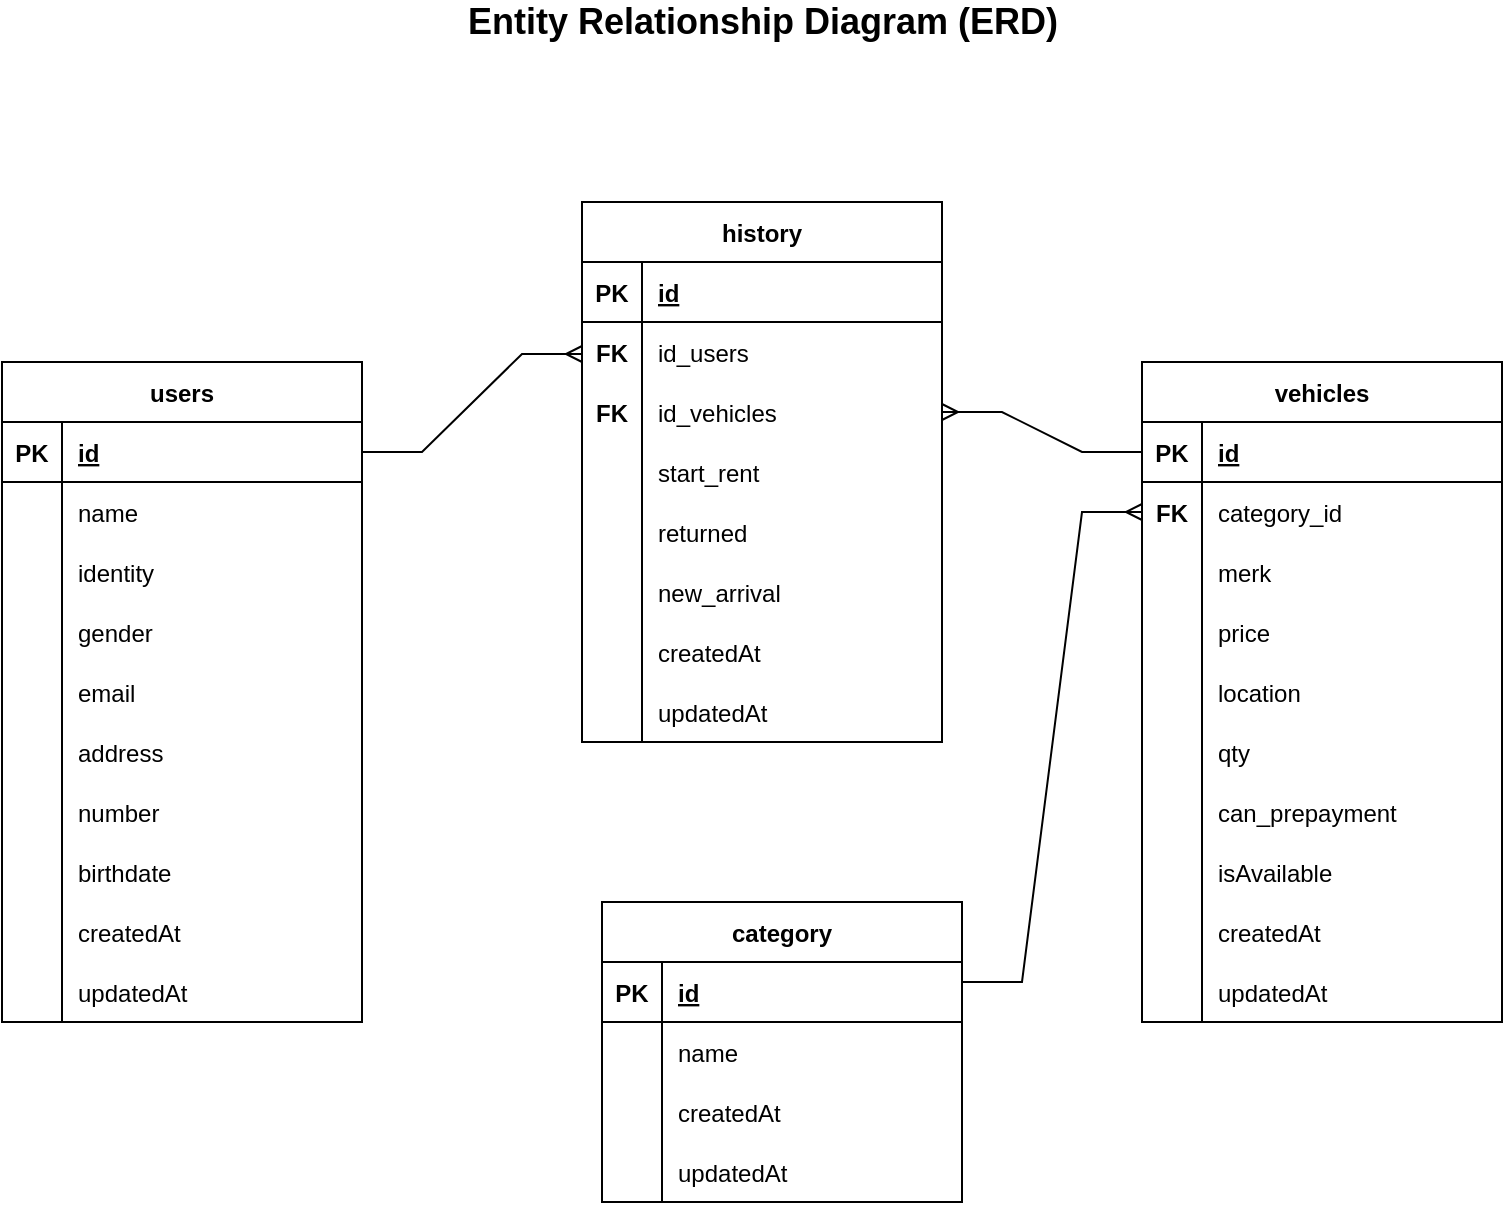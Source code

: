 <mxfile version="16.5.3" type="device" pages="5"><diagram id="GKqL426u1QlSe8tY4XVc" name="ERD"><mxGraphModel dx="1490" dy="579" grid="1" gridSize="10" guides="1" tooltips="1" connect="1" arrows="1" fold="1" page="1" pageScale="1" pageWidth="827" pageHeight="1169" math="0" shadow="0"><root><mxCell id="ybQyLDNJmhoMDqCaOXnk-0"/><mxCell id="ybQyLDNJmhoMDqCaOXnk-1" parent="ybQyLDNJmhoMDqCaOXnk-0"/><mxCell id="ybQyLDNJmhoMDqCaOXnk-56" value="users" style="shape=table;startSize=30;container=1;collapsible=1;childLayout=tableLayout;fixedRows=1;rowLines=0;fontStyle=1;align=center;resizeLast=1;fontSize=12;" parent="ybQyLDNJmhoMDqCaOXnk-1" vertex="1"><mxGeometry x="30" y="260" width="180" height="330" as="geometry"><mxRectangle x="440" y="220" width="70" height="30" as="alternateBounds"/></mxGeometry></mxCell><mxCell id="ybQyLDNJmhoMDqCaOXnk-57" value="" style="shape=tableRow;horizontal=0;startSize=0;swimlaneHead=0;swimlaneBody=0;fillColor=none;collapsible=0;dropTarget=0;points=[[0,0.5],[1,0.5]];portConstraint=eastwest;top=0;left=0;right=0;bottom=1;fontSize=12;" parent="ybQyLDNJmhoMDqCaOXnk-56" vertex="1"><mxGeometry y="30" width="180" height="30" as="geometry"/></mxCell><mxCell id="ybQyLDNJmhoMDqCaOXnk-58" value="PK" style="shape=partialRectangle;connectable=0;fillColor=none;top=0;left=0;bottom=0;right=0;fontStyle=1;overflow=hidden;fontSize=12;" parent="ybQyLDNJmhoMDqCaOXnk-57" vertex="1"><mxGeometry width="30" height="30" as="geometry"><mxRectangle width="30" height="30" as="alternateBounds"/></mxGeometry></mxCell><mxCell id="ybQyLDNJmhoMDqCaOXnk-59" value="id" style="shape=partialRectangle;connectable=0;fillColor=none;top=0;left=0;bottom=0;right=0;align=left;spacingLeft=6;fontStyle=5;overflow=hidden;fontSize=12;" parent="ybQyLDNJmhoMDqCaOXnk-57" vertex="1"><mxGeometry x="30" width="150" height="30" as="geometry"><mxRectangle width="150" height="30" as="alternateBounds"/></mxGeometry></mxCell><mxCell id="ybQyLDNJmhoMDqCaOXnk-60" value="" style="shape=tableRow;horizontal=0;startSize=0;swimlaneHead=0;swimlaneBody=0;fillColor=none;collapsible=0;dropTarget=0;points=[[0,0.5],[1,0.5]];portConstraint=eastwest;top=0;left=0;right=0;bottom=0;fontSize=12;" parent="ybQyLDNJmhoMDqCaOXnk-56" vertex="1"><mxGeometry y="60" width="180" height="30" as="geometry"/></mxCell><mxCell id="ybQyLDNJmhoMDqCaOXnk-61" value="" style="shape=partialRectangle;connectable=0;fillColor=none;top=0;left=0;bottom=0;right=0;editable=1;overflow=hidden;fontSize=12;" parent="ybQyLDNJmhoMDqCaOXnk-60" vertex="1"><mxGeometry width="30" height="30" as="geometry"><mxRectangle width="30" height="30" as="alternateBounds"/></mxGeometry></mxCell><mxCell id="ybQyLDNJmhoMDqCaOXnk-62" value="name" style="shape=partialRectangle;connectable=0;fillColor=none;top=0;left=0;bottom=0;right=0;align=left;spacingLeft=6;overflow=hidden;fontSize=12;" parent="ybQyLDNJmhoMDqCaOXnk-60" vertex="1"><mxGeometry x="30" width="150" height="30" as="geometry"><mxRectangle width="150" height="30" as="alternateBounds"/></mxGeometry></mxCell><mxCell id="ybQyLDNJmhoMDqCaOXnk-63" value="" style="shape=tableRow;horizontal=0;startSize=0;swimlaneHead=0;swimlaneBody=0;fillColor=none;collapsible=0;dropTarget=0;points=[[0,0.5],[1,0.5]];portConstraint=eastwest;top=0;left=0;right=0;bottom=0;fontSize=12;" parent="ybQyLDNJmhoMDqCaOXnk-56" vertex="1"><mxGeometry y="90" width="180" height="30" as="geometry"/></mxCell><mxCell id="ybQyLDNJmhoMDqCaOXnk-64" value="" style="shape=partialRectangle;connectable=0;fillColor=none;top=0;left=0;bottom=0;right=0;editable=1;overflow=hidden;fontSize=12;" parent="ybQyLDNJmhoMDqCaOXnk-63" vertex="1"><mxGeometry width="30" height="30" as="geometry"><mxRectangle width="30" height="30" as="alternateBounds"/></mxGeometry></mxCell><mxCell id="ybQyLDNJmhoMDqCaOXnk-65" value="identity" style="shape=partialRectangle;connectable=0;fillColor=none;top=0;left=0;bottom=0;right=0;align=left;spacingLeft=6;overflow=hidden;fontSize=12;" parent="ybQyLDNJmhoMDqCaOXnk-63" vertex="1"><mxGeometry x="30" width="150" height="30" as="geometry"><mxRectangle width="150" height="30" as="alternateBounds"/></mxGeometry></mxCell><mxCell id="ybQyLDNJmhoMDqCaOXnk-66" value="" style="shape=tableRow;horizontal=0;startSize=0;swimlaneHead=0;swimlaneBody=0;fillColor=none;collapsible=0;dropTarget=0;points=[[0,0.5],[1,0.5]];portConstraint=eastwest;top=0;left=0;right=0;bottom=0;fontSize=12;" parent="ybQyLDNJmhoMDqCaOXnk-56" vertex="1"><mxGeometry y="120" width="180" height="30" as="geometry"/></mxCell><mxCell id="ybQyLDNJmhoMDqCaOXnk-67" value="" style="shape=partialRectangle;connectable=0;fillColor=none;top=0;left=0;bottom=0;right=0;editable=1;overflow=hidden;fontSize=12;" parent="ybQyLDNJmhoMDqCaOXnk-66" vertex="1"><mxGeometry width="30" height="30" as="geometry"><mxRectangle width="30" height="30" as="alternateBounds"/></mxGeometry></mxCell><mxCell id="ybQyLDNJmhoMDqCaOXnk-68" value="gender" style="shape=partialRectangle;connectable=0;fillColor=none;top=0;left=0;bottom=0;right=0;align=left;spacingLeft=6;overflow=hidden;fontSize=12;" parent="ybQyLDNJmhoMDqCaOXnk-66" vertex="1"><mxGeometry x="30" width="150" height="30" as="geometry"><mxRectangle width="150" height="30" as="alternateBounds"/></mxGeometry></mxCell><mxCell id="ybQyLDNJmhoMDqCaOXnk-85" value="email" style="shape=partialRectangle;connectable=0;fillColor=none;top=0;left=0;bottom=0;right=0;align=left;spacingLeft=6;overflow=hidden;fontSize=12;" parent="ybQyLDNJmhoMDqCaOXnk-1" vertex="1"><mxGeometry x="60" y="410" width="150" height="30" as="geometry"><mxRectangle width="150" height="30" as="alternateBounds"/></mxGeometry></mxCell><mxCell id="ybQyLDNJmhoMDqCaOXnk-86" value="address" style="shape=partialRectangle;connectable=0;fillColor=none;top=0;left=0;bottom=0;right=0;align=left;spacingLeft=6;overflow=hidden;fontSize=12;" parent="ybQyLDNJmhoMDqCaOXnk-1" vertex="1"><mxGeometry x="60" y="440" width="150" height="30" as="geometry"><mxRectangle width="150" height="30" as="alternateBounds"/></mxGeometry></mxCell><mxCell id="ybQyLDNJmhoMDqCaOXnk-87" value="number" style="shape=partialRectangle;connectable=0;fillColor=none;top=0;left=0;bottom=0;right=0;align=left;spacingLeft=6;overflow=hidden;fontSize=12;" parent="ybQyLDNJmhoMDqCaOXnk-1" vertex="1"><mxGeometry x="60" y="470" width="150" height="30" as="geometry"><mxRectangle width="150" height="30" as="alternateBounds"/></mxGeometry></mxCell><mxCell id="ybQyLDNJmhoMDqCaOXnk-93" value="" style="endArrow=none;html=1;rounded=0;fontSize=12;" parent="ybQyLDNJmhoMDqCaOXnk-1" edge="1"><mxGeometry relative="1" as="geometry"><mxPoint x="60" y="410" as="sourcePoint"/><mxPoint x="60" y="590" as="targetPoint"/></mxGeometry></mxCell><mxCell id="ybQyLDNJmhoMDqCaOXnk-94" value="birthdate" style="shape=partialRectangle;connectable=0;fillColor=none;top=0;left=0;bottom=0;right=0;align=left;spacingLeft=6;overflow=hidden;fontSize=12;" parent="ybQyLDNJmhoMDqCaOXnk-1" vertex="1"><mxGeometry x="60" y="500" width="150" height="30" as="geometry"><mxRectangle width="150" height="30" as="alternateBounds"/></mxGeometry></mxCell><mxCell id="ybQyLDNJmhoMDqCaOXnk-95" value="createdAt" style="shape=partialRectangle;connectable=0;fillColor=none;top=0;left=0;bottom=0;right=0;align=left;spacingLeft=6;overflow=hidden;fontSize=12;" parent="ybQyLDNJmhoMDqCaOXnk-1" vertex="1"><mxGeometry x="60" y="530" width="150" height="30" as="geometry"><mxRectangle width="150" height="30" as="alternateBounds"/></mxGeometry></mxCell><mxCell id="ybQyLDNJmhoMDqCaOXnk-96" value="updatedAt" style="shape=partialRectangle;connectable=0;fillColor=none;top=0;left=0;bottom=0;right=0;align=left;spacingLeft=6;overflow=hidden;fontSize=12;" parent="ybQyLDNJmhoMDqCaOXnk-1" vertex="1"><mxGeometry x="60" y="560" width="150" height="30" as="geometry"><mxRectangle width="150" height="30" as="alternateBounds"/></mxGeometry></mxCell><mxCell id="ybQyLDNJmhoMDqCaOXnk-100" value="history" style="shape=table;startSize=30;container=1;collapsible=1;childLayout=tableLayout;fixedRows=1;rowLines=0;fontStyle=1;align=center;resizeLast=1;fontSize=12;" parent="ybQyLDNJmhoMDqCaOXnk-1" vertex="1"><mxGeometry x="320" y="180" width="180" height="270" as="geometry"><mxRectangle x="440" y="220" width="70" height="30" as="alternateBounds"/></mxGeometry></mxCell><mxCell id="ybQyLDNJmhoMDqCaOXnk-101" value="" style="shape=tableRow;horizontal=0;startSize=0;swimlaneHead=0;swimlaneBody=0;fillColor=none;collapsible=0;dropTarget=0;points=[[0,0.5],[1,0.5]];portConstraint=eastwest;top=0;left=0;right=0;bottom=1;fontSize=12;" parent="ybQyLDNJmhoMDqCaOXnk-100" vertex="1"><mxGeometry y="30" width="180" height="30" as="geometry"/></mxCell><mxCell id="ybQyLDNJmhoMDqCaOXnk-102" value="PK" style="shape=partialRectangle;connectable=0;fillColor=none;top=0;left=0;bottom=0;right=0;fontStyle=1;overflow=hidden;fontSize=12;" parent="ybQyLDNJmhoMDqCaOXnk-101" vertex="1"><mxGeometry width="30" height="30" as="geometry"><mxRectangle width="30" height="30" as="alternateBounds"/></mxGeometry></mxCell><mxCell id="ybQyLDNJmhoMDqCaOXnk-103" value="id" style="shape=partialRectangle;connectable=0;fillColor=none;top=0;left=0;bottom=0;right=0;align=left;spacingLeft=6;fontStyle=5;overflow=hidden;fontSize=12;" parent="ybQyLDNJmhoMDqCaOXnk-101" vertex="1"><mxGeometry x="30" width="150" height="30" as="geometry"><mxRectangle width="150" height="30" as="alternateBounds"/></mxGeometry></mxCell><mxCell id="ybQyLDNJmhoMDqCaOXnk-104" value="" style="shape=tableRow;horizontal=0;startSize=0;swimlaneHead=0;swimlaneBody=0;fillColor=none;collapsible=0;dropTarget=0;points=[[0,0.5],[1,0.5]];portConstraint=eastwest;top=0;left=0;right=0;bottom=0;fontSize=12;" parent="ybQyLDNJmhoMDqCaOXnk-100" vertex="1"><mxGeometry y="60" width="180" height="30" as="geometry"/></mxCell><mxCell id="ybQyLDNJmhoMDqCaOXnk-105" value="" style="shape=partialRectangle;connectable=0;fillColor=none;top=0;left=0;bottom=0;right=0;editable=1;overflow=hidden;fontSize=12;" parent="ybQyLDNJmhoMDqCaOXnk-104" vertex="1"><mxGeometry width="30" height="30" as="geometry"><mxRectangle width="30" height="30" as="alternateBounds"/></mxGeometry></mxCell><mxCell id="ybQyLDNJmhoMDqCaOXnk-106" value="id_users" style="shape=partialRectangle;connectable=0;fillColor=none;top=0;left=0;bottom=0;right=0;align=left;spacingLeft=6;overflow=hidden;fontSize=12;" parent="ybQyLDNJmhoMDqCaOXnk-104" vertex="1"><mxGeometry x="30" width="150" height="30" as="geometry"><mxRectangle width="150" height="30" as="alternateBounds"/></mxGeometry></mxCell><mxCell id="ybQyLDNJmhoMDqCaOXnk-107" value="" style="shape=tableRow;horizontal=0;startSize=0;swimlaneHead=0;swimlaneBody=0;fillColor=none;collapsible=0;dropTarget=0;points=[[0,0.5],[1,0.5]];portConstraint=eastwest;top=0;left=0;right=0;bottom=0;fontSize=12;" parent="ybQyLDNJmhoMDqCaOXnk-100" vertex="1"><mxGeometry y="90" width="180" height="30" as="geometry"/></mxCell><mxCell id="ybQyLDNJmhoMDqCaOXnk-108" value="" style="shape=partialRectangle;connectable=0;fillColor=none;top=0;left=0;bottom=0;right=0;editable=1;overflow=hidden;fontSize=12;" parent="ybQyLDNJmhoMDqCaOXnk-107" vertex="1"><mxGeometry width="30" height="30" as="geometry"><mxRectangle width="30" height="30" as="alternateBounds"/></mxGeometry></mxCell><mxCell id="ybQyLDNJmhoMDqCaOXnk-109" value="id_vehicles" style="shape=partialRectangle;connectable=0;fillColor=none;top=0;left=0;bottom=0;right=0;align=left;spacingLeft=6;overflow=hidden;fontSize=12;" parent="ybQyLDNJmhoMDqCaOXnk-107" vertex="1"><mxGeometry x="30" width="150" height="30" as="geometry"><mxRectangle width="150" height="30" as="alternateBounds"/></mxGeometry></mxCell><mxCell id="ybQyLDNJmhoMDqCaOXnk-110" value="" style="shape=tableRow;horizontal=0;startSize=0;swimlaneHead=0;swimlaneBody=0;fillColor=none;collapsible=0;dropTarget=0;points=[[0,0.5],[1,0.5]];portConstraint=eastwest;top=0;left=0;right=0;bottom=0;fontSize=12;" parent="ybQyLDNJmhoMDqCaOXnk-100" vertex="1"><mxGeometry y="120" width="180" height="30" as="geometry"/></mxCell><mxCell id="ybQyLDNJmhoMDqCaOXnk-111" value="" style="shape=partialRectangle;connectable=0;fillColor=none;top=0;left=0;bottom=0;right=0;editable=1;overflow=hidden;fontSize=12;" parent="ybQyLDNJmhoMDqCaOXnk-110" vertex="1"><mxGeometry width="30" height="30" as="geometry"><mxRectangle width="30" height="30" as="alternateBounds"/></mxGeometry></mxCell><mxCell id="ybQyLDNJmhoMDqCaOXnk-112" value="start_rent" style="shape=partialRectangle;connectable=0;fillColor=none;top=0;left=0;bottom=0;right=0;align=left;spacingLeft=6;overflow=hidden;fontSize=12;" parent="ybQyLDNJmhoMDqCaOXnk-110" vertex="1"><mxGeometry x="30" width="150" height="30" as="geometry"><mxRectangle width="150" height="30" as="alternateBounds"/></mxGeometry></mxCell><mxCell id="ybQyLDNJmhoMDqCaOXnk-113" value="returned" style="shape=partialRectangle;connectable=0;fillColor=none;top=0;left=0;bottom=0;right=0;align=left;spacingLeft=6;overflow=hidden;fontSize=12;" parent="ybQyLDNJmhoMDqCaOXnk-1" vertex="1"><mxGeometry x="350" y="330" width="150" height="30" as="geometry"><mxRectangle width="150" height="30" as="alternateBounds"/></mxGeometry></mxCell><mxCell id="ybQyLDNJmhoMDqCaOXnk-114" value="new_arrival" style="shape=partialRectangle;connectable=0;fillColor=none;top=0;left=0;bottom=0;right=0;align=left;spacingLeft=6;overflow=hidden;fontSize=12;" parent="ybQyLDNJmhoMDqCaOXnk-1" vertex="1"><mxGeometry x="350" y="360" width="150" height="30" as="geometry"><mxRectangle width="150" height="30" as="alternateBounds"/></mxGeometry></mxCell><mxCell id="ybQyLDNJmhoMDqCaOXnk-115" value="createdAt" style="shape=partialRectangle;connectable=0;fillColor=none;top=0;left=0;bottom=0;right=0;align=left;spacingLeft=6;overflow=hidden;fontSize=12;" parent="ybQyLDNJmhoMDqCaOXnk-1" vertex="1"><mxGeometry x="350" y="390" width="150" height="30" as="geometry"><mxRectangle width="150" height="30" as="alternateBounds"/></mxGeometry></mxCell><mxCell id="ybQyLDNJmhoMDqCaOXnk-116" value="" style="endArrow=none;html=1;rounded=0;fontSize=12;" parent="ybQyLDNJmhoMDqCaOXnk-1" edge="1"><mxGeometry relative="1" as="geometry"><mxPoint x="350" y="330" as="sourcePoint"/><mxPoint x="350" y="450" as="targetPoint"/></mxGeometry></mxCell><mxCell id="ybQyLDNJmhoMDqCaOXnk-117" value="updatedAt" style="shape=partialRectangle;connectable=0;fillColor=none;top=0;left=0;bottom=0;right=0;align=left;spacingLeft=6;overflow=hidden;fontSize=12;" parent="ybQyLDNJmhoMDqCaOXnk-1" vertex="1"><mxGeometry x="350" y="420" width="150" height="30" as="geometry"><mxRectangle width="150" height="30" as="alternateBounds"/></mxGeometry></mxCell><mxCell id="ybQyLDNJmhoMDqCaOXnk-120" value="" style="edgeStyle=entityRelationEdgeStyle;fontSize=12;html=1;endArrow=ERmany;rounded=0;exitX=1;exitY=0.5;exitDx=0;exitDy=0;" parent="ybQyLDNJmhoMDqCaOXnk-1" source="ybQyLDNJmhoMDqCaOXnk-57" edge="1"><mxGeometry width="100" height="100" relative="1" as="geometry"><mxPoint x="240" y="356" as="sourcePoint"/><mxPoint x="320" y="256" as="targetPoint"/></mxGeometry></mxCell><mxCell id="ybQyLDNJmhoMDqCaOXnk-121" value="vehicles" style="shape=table;startSize=30;container=1;collapsible=1;childLayout=tableLayout;fixedRows=1;rowLines=0;fontStyle=1;align=center;resizeLast=1;fontSize=12;" parent="ybQyLDNJmhoMDqCaOXnk-1" vertex="1"><mxGeometry x="600" y="260" width="180" height="330" as="geometry"><mxRectangle x="440" y="220" width="70" height="30" as="alternateBounds"/></mxGeometry></mxCell><mxCell id="ybQyLDNJmhoMDqCaOXnk-122" value="" style="shape=tableRow;horizontal=0;startSize=0;swimlaneHead=0;swimlaneBody=0;fillColor=none;collapsible=0;dropTarget=0;points=[[0,0.5],[1,0.5]];portConstraint=eastwest;top=0;left=0;right=0;bottom=1;fontSize=12;" parent="ybQyLDNJmhoMDqCaOXnk-121" vertex="1"><mxGeometry y="30" width="180" height="30" as="geometry"/></mxCell><mxCell id="ybQyLDNJmhoMDqCaOXnk-123" value="PK" style="shape=partialRectangle;connectable=0;fillColor=none;top=0;left=0;bottom=0;right=0;fontStyle=1;overflow=hidden;fontSize=12;" parent="ybQyLDNJmhoMDqCaOXnk-122" vertex="1"><mxGeometry width="30" height="30" as="geometry"><mxRectangle width="30" height="30" as="alternateBounds"/></mxGeometry></mxCell><mxCell id="ybQyLDNJmhoMDqCaOXnk-124" value="id" style="shape=partialRectangle;connectable=0;fillColor=none;top=0;left=0;bottom=0;right=0;align=left;spacingLeft=6;fontStyle=5;overflow=hidden;fontSize=12;" parent="ybQyLDNJmhoMDqCaOXnk-122" vertex="1"><mxGeometry x="30" width="150" height="30" as="geometry"><mxRectangle width="150" height="30" as="alternateBounds"/></mxGeometry></mxCell><mxCell id="ybQyLDNJmhoMDqCaOXnk-125" value="" style="shape=tableRow;horizontal=0;startSize=0;swimlaneHead=0;swimlaneBody=0;fillColor=none;collapsible=0;dropTarget=0;points=[[0,0.5],[1,0.5]];portConstraint=eastwest;top=0;left=0;right=0;bottom=0;fontSize=12;" parent="ybQyLDNJmhoMDqCaOXnk-121" vertex="1"><mxGeometry y="60" width="180" height="30" as="geometry"/></mxCell><mxCell id="ybQyLDNJmhoMDqCaOXnk-126" value="" style="shape=partialRectangle;connectable=0;fillColor=none;top=0;left=0;bottom=0;right=0;editable=1;overflow=hidden;fontSize=12;" parent="ybQyLDNJmhoMDqCaOXnk-125" vertex="1"><mxGeometry width="30" height="30" as="geometry"><mxRectangle width="30" height="30" as="alternateBounds"/></mxGeometry></mxCell><mxCell id="ybQyLDNJmhoMDqCaOXnk-127" value="category_id" style="shape=partialRectangle;connectable=0;fillColor=none;top=0;left=0;bottom=0;right=0;align=left;spacingLeft=6;overflow=hidden;fontSize=12;" parent="ybQyLDNJmhoMDqCaOXnk-125" vertex="1"><mxGeometry x="30" width="150" height="30" as="geometry"><mxRectangle width="150" height="30" as="alternateBounds"/></mxGeometry></mxCell><mxCell id="ybQyLDNJmhoMDqCaOXnk-128" value="" style="shape=tableRow;horizontal=0;startSize=0;swimlaneHead=0;swimlaneBody=0;fillColor=none;collapsible=0;dropTarget=0;points=[[0,0.5],[1,0.5]];portConstraint=eastwest;top=0;left=0;right=0;bottom=0;fontSize=12;" parent="ybQyLDNJmhoMDqCaOXnk-121" vertex="1"><mxGeometry y="90" width="180" height="30" as="geometry"/></mxCell><mxCell id="ybQyLDNJmhoMDqCaOXnk-129" value="" style="shape=partialRectangle;connectable=0;fillColor=none;top=0;left=0;bottom=0;right=0;editable=1;overflow=hidden;fontSize=12;" parent="ybQyLDNJmhoMDqCaOXnk-128" vertex="1"><mxGeometry width="30" height="30" as="geometry"><mxRectangle width="30" height="30" as="alternateBounds"/></mxGeometry></mxCell><mxCell id="ybQyLDNJmhoMDqCaOXnk-130" value="merk" style="shape=partialRectangle;connectable=0;fillColor=none;top=0;left=0;bottom=0;right=0;align=left;spacingLeft=6;overflow=hidden;fontSize=12;" parent="ybQyLDNJmhoMDqCaOXnk-128" vertex="1"><mxGeometry x="30" width="150" height="30" as="geometry"><mxRectangle width="150" height="30" as="alternateBounds"/></mxGeometry></mxCell><mxCell id="ybQyLDNJmhoMDqCaOXnk-131" value="" style="shape=tableRow;horizontal=0;startSize=0;swimlaneHead=0;swimlaneBody=0;fillColor=none;collapsible=0;dropTarget=0;points=[[0,0.5],[1,0.5]];portConstraint=eastwest;top=0;left=0;right=0;bottom=0;fontSize=12;" parent="ybQyLDNJmhoMDqCaOXnk-121" vertex="1"><mxGeometry y="120" width="180" height="30" as="geometry"/></mxCell><mxCell id="ybQyLDNJmhoMDqCaOXnk-132" value="" style="shape=partialRectangle;connectable=0;fillColor=none;top=0;left=0;bottom=0;right=0;editable=1;overflow=hidden;fontSize=12;" parent="ybQyLDNJmhoMDqCaOXnk-131" vertex="1"><mxGeometry width="30" height="30" as="geometry"><mxRectangle width="30" height="30" as="alternateBounds"/></mxGeometry></mxCell><mxCell id="ybQyLDNJmhoMDqCaOXnk-133" value="price" style="shape=partialRectangle;connectable=0;fillColor=none;top=0;left=0;bottom=0;right=0;align=left;spacingLeft=6;overflow=hidden;fontSize=12;" parent="ybQyLDNJmhoMDqCaOXnk-131" vertex="1"><mxGeometry x="30" width="150" height="30" as="geometry"><mxRectangle width="150" height="30" as="alternateBounds"/></mxGeometry></mxCell><mxCell id="ybQyLDNJmhoMDqCaOXnk-134" value="location" style="shape=partialRectangle;connectable=0;fillColor=none;top=0;left=0;bottom=0;right=0;align=left;spacingLeft=6;overflow=hidden;fontSize=12;" parent="ybQyLDNJmhoMDqCaOXnk-1" vertex="1"><mxGeometry x="630" y="410" width="150" height="30" as="geometry"><mxRectangle width="150" height="30" as="alternateBounds"/></mxGeometry></mxCell><mxCell id="ybQyLDNJmhoMDqCaOXnk-135" value="qty" style="shape=partialRectangle;connectable=0;fillColor=none;top=0;left=0;bottom=0;right=0;align=left;spacingLeft=6;overflow=hidden;fontSize=12;" parent="ybQyLDNJmhoMDqCaOXnk-1" vertex="1"><mxGeometry x="630" y="440" width="150" height="30" as="geometry"><mxRectangle width="150" height="30" as="alternateBounds"/></mxGeometry></mxCell><mxCell id="ybQyLDNJmhoMDqCaOXnk-136" value="can_prepayment" style="shape=partialRectangle;connectable=0;fillColor=none;top=0;left=0;bottom=0;right=0;align=left;spacingLeft=6;overflow=hidden;fontSize=12;" parent="ybQyLDNJmhoMDqCaOXnk-1" vertex="1"><mxGeometry x="630" y="470" width="150" height="30" as="geometry"><mxRectangle width="150" height="30" as="alternateBounds"/></mxGeometry></mxCell><mxCell id="ybQyLDNJmhoMDqCaOXnk-137" value="" style="endArrow=none;html=1;rounded=0;fontSize=12;" parent="ybQyLDNJmhoMDqCaOXnk-1" edge="1"><mxGeometry relative="1" as="geometry"><mxPoint x="630" y="410" as="sourcePoint"/><mxPoint x="630" y="590" as="targetPoint"/></mxGeometry></mxCell><mxCell id="ybQyLDNJmhoMDqCaOXnk-138" value="isAvailable" style="shape=partialRectangle;connectable=0;fillColor=none;top=0;left=0;bottom=0;right=0;align=left;spacingLeft=6;overflow=hidden;fontSize=12;" parent="ybQyLDNJmhoMDqCaOXnk-1" vertex="1"><mxGeometry x="630" y="500" width="150" height="30" as="geometry"><mxRectangle width="150" height="30" as="alternateBounds"/></mxGeometry></mxCell><mxCell id="ybQyLDNJmhoMDqCaOXnk-139" value="createdAt" style="shape=partialRectangle;connectable=0;fillColor=none;top=0;left=0;bottom=0;right=0;align=left;spacingLeft=6;overflow=hidden;fontSize=12;" parent="ybQyLDNJmhoMDqCaOXnk-1" vertex="1"><mxGeometry x="630" y="530" width="150" height="30" as="geometry"><mxRectangle width="150" height="30" as="alternateBounds"/></mxGeometry></mxCell><mxCell id="ybQyLDNJmhoMDqCaOXnk-140" value="updatedAt" style="shape=partialRectangle;connectable=0;fillColor=none;top=0;left=0;bottom=0;right=0;align=left;spacingLeft=6;overflow=hidden;fontSize=12;" parent="ybQyLDNJmhoMDqCaOXnk-1" vertex="1"><mxGeometry x="630" y="560" width="150" height="30" as="geometry"><mxRectangle width="150" height="30" as="alternateBounds"/></mxGeometry></mxCell><mxCell id="ybQyLDNJmhoMDqCaOXnk-141" value="FK" style="shape=partialRectangle;connectable=0;fillColor=none;top=0;left=0;bottom=0;right=0;editable=1;overflow=hidden;fontSize=12;fontStyle=1" parent="ybQyLDNJmhoMDqCaOXnk-1" vertex="1"><mxGeometry x="320" y="240" width="30" height="30" as="geometry"><mxRectangle width="30" height="30" as="alternateBounds"/></mxGeometry></mxCell><mxCell id="ybQyLDNJmhoMDqCaOXnk-142" value="FK" style="shape=partialRectangle;connectable=0;fillColor=none;top=0;left=0;bottom=0;right=0;editable=1;overflow=hidden;fontSize=12;fontStyle=1" parent="ybQyLDNJmhoMDqCaOXnk-1" vertex="1"><mxGeometry x="320" y="270" width="30" height="30" as="geometry"><mxRectangle width="30" height="30" as="alternateBounds"/></mxGeometry></mxCell><mxCell id="ybQyLDNJmhoMDqCaOXnk-143" value="FK" style="shape=partialRectangle;connectable=0;fillColor=none;top=0;left=0;bottom=0;right=0;editable=1;overflow=hidden;fontSize=12;fontStyle=1" parent="ybQyLDNJmhoMDqCaOXnk-1" vertex="1"><mxGeometry x="600" y="320" width="30" height="30" as="geometry"><mxRectangle width="30" height="30" as="alternateBounds"/></mxGeometry></mxCell><mxCell id="ybQyLDNJmhoMDqCaOXnk-144" value="" style="edgeStyle=entityRelationEdgeStyle;fontSize=12;html=1;endArrow=ERmany;rounded=0;entryX=1;entryY=0.5;entryDx=0;entryDy=0;exitX=0;exitY=0.5;exitDx=0;exitDy=0;" parent="ybQyLDNJmhoMDqCaOXnk-1" source="ybQyLDNJmhoMDqCaOXnk-122" target="ybQyLDNJmhoMDqCaOXnk-107" edge="1"><mxGeometry width="100" height="100" relative="1" as="geometry"><mxPoint x="600" y="440" as="sourcePoint"/><mxPoint x="550" y="281" as="targetPoint"/></mxGeometry></mxCell><mxCell id="ybQyLDNJmhoMDqCaOXnk-145" value="category" style="shape=table;startSize=30;container=1;collapsible=1;childLayout=tableLayout;fixedRows=1;rowLines=0;fontStyle=1;align=center;resizeLast=1;fontSize=12;" parent="ybQyLDNJmhoMDqCaOXnk-1" vertex="1"><mxGeometry x="330" y="530" width="180" height="150" as="geometry"><mxRectangle x="440" y="220" width="70" height="30" as="alternateBounds"/></mxGeometry></mxCell><mxCell id="ybQyLDNJmhoMDqCaOXnk-146" value="" style="shape=tableRow;horizontal=0;startSize=0;swimlaneHead=0;swimlaneBody=0;fillColor=none;collapsible=0;dropTarget=0;points=[[0,0.5],[1,0.5]];portConstraint=eastwest;top=0;left=0;right=0;bottom=1;fontSize=12;" parent="ybQyLDNJmhoMDqCaOXnk-145" vertex="1"><mxGeometry y="30" width="180" height="30" as="geometry"/></mxCell><mxCell id="ybQyLDNJmhoMDqCaOXnk-147" value="PK" style="shape=partialRectangle;connectable=0;fillColor=none;top=0;left=0;bottom=0;right=0;fontStyle=1;overflow=hidden;fontSize=12;" parent="ybQyLDNJmhoMDqCaOXnk-146" vertex="1"><mxGeometry width="30" height="30" as="geometry"><mxRectangle width="30" height="30" as="alternateBounds"/></mxGeometry></mxCell><mxCell id="ybQyLDNJmhoMDqCaOXnk-148" value="id" style="shape=partialRectangle;connectable=0;fillColor=none;top=0;left=0;bottom=0;right=0;align=left;spacingLeft=6;fontStyle=5;overflow=hidden;fontSize=12;" parent="ybQyLDNJmhoMDqCaOXnk-146" vertex="1"><mxGeometry x="30" width="150" height="30" as="geometry"><mxRectangle width="150" height="30" as="alternateBounds"/></mxGeometry></mxCell><mxCell id="ybQyLDNJmhoMDqCaOXnk-149" value="" style="shape=tableRow;horizontal=0;startSize=0;swimlaneHead=0;swimlaneBody=0;fillColor=none;collapsible=0;dropTarget=0;points=[[0,0.5],[1,0.5]];portConstraint=eastwest;top=0;left=0;right=0;bottom=0;fontSize=12;" parent="ybQyLDNJmhoMDqCaOXnk-145" vertex="1"><mxGeometry y="60" width="180" height="30" as="geometry"/></mxCell><mxCell id="ybQyLDNJmhoMDqCaOXnk-150" value="" style="shape=partialRectangle;connectable=0;fillColor=none;top=0;left=0;bottom=0;right=0;editable=1;overflow=hidden;fontSize=12;" parent="ybQyLDNJmhoMDqCaOXnk-149" vertex="1"><mxGeometry width="30" height="30" as="geometry"><mxRectangle width="30" height="30" as="alternateBounds"/></mxGeometry></mxCell><mxCell id="ybQyLDNJmhoMDqCaOXnk-151" value="name" style="shape=partialRectangle;connectable=0;fillColor=none;top=0;left=0;bottom=0;right=0;align=left;spacingLeft=6;overflow=hidden;fontSize=12;" parent="ybQyLDNJmhoMDqCaOXnk-149" vertex="1"><mxGeometry x="30" width="150" height="30" as="geometry"><mxRectangle width="150" height="30" as="alternateBounds"/></mxGeometry></mxCell><mxCell id="ybQyLDNJmhoMDqCaOXnk-152" value="" style="shape=tableRow;horizontal=0;startSize=0;swimlaneHead=0;swimlaneBody=0;fillColor=none;collapsible=0;dropTarget=0;points=[[0,0.5],[1,0.5]];portConstraint=eastwest;top=0;left=0;right=0;bottom=0;fontSize=12;" parent="ybQyLDNJmhoMDqCaOXnk-145" vertex="1"><mxGeometry y="90" width="180" height="30" as="geometry"/></mxCell><mxCell id="ybQyLDNJmhoMDqCaOXnk-153" value="" style="shape=partialRectangle;connectable=0;fillColor=none;top=0;left=0;bottom=0;right=0;editable=1;overflow=hidden;fontSize=12;" parent="ybQyLDNJmhoMDqCaOXnk-152" vertex="1"><mxGeometry width="30" height="30" as="geometry"><mxRectangle width="30" height="30" as="alternateBounds"/></mxGeometry></mxCell><mxCell id="ybQyLDNJmhoMDqCaOXnk-154" value="createdAt" style="shape=partialRectangle;connectable=0;fillColor=none;top=0;left=0;bottom=0;right=0;align=left;spacingLeft=6;overflow=hidden;fontSize=12;" parent="ybQyLDNJmhoMDqCaOXnk-152" vertex="1"><mxGeometry x="30" width="150" height="30" as="geometry"><mxRectangle width="150" height="30" as="alternateBounds"/></mxGeometry></mxCell><mxCell id="ybQyLDNJmhoMDqCaOXnk-155" value="" style="shape=tableRow;horizontal=0;startSize=0;swimlaneHead=0;swimlaneBody=0;fillColor=none;collapsible=0;dropTarget=0;points=[[0,0.5],[1,0.5]];portConstraint=eastwest;top=0;left=0;right=0;bottom=0;fontSize=12;" parent="ybQyLDNJmhoMDqCaOXnk-145" vertex="1"><mxGeometry y="120" width="180" height="30" as="geometry"/></mxCell><mxCell id="ybQyLDNJmhoMDqCaOXnk-156" value="" style="shape=partialRectangle;connectable=0;fillColor=none;top=0;left=0;bottom=0;right=0;editable=1;overflow=hidden;fontSize=12;" parent="ybQyLDNJmhoMDqCaOXnk-155" vertex="1"><mxGeometry width="30" height="30" as="geometry"><mxRectangle width="30" height="30" as="alternateBounds"/></mxGeometry></mxCell><mxCell id="ybQyLDNJmhoMDqCaOXnk-157" value="updatedAt" style="shape=partialRectangle;connectable=0;fillColor=none;top=0;left=0;bottom=0;right=0;align=left;spacingLeft=6;overflow=hidden;fontSize=12;" parent="ybQyLDNJmhoMDqCaOXnk-155" vertex="1"><mxGeometry x="30" width="150" height="30" as="geometry"><mxRectangle width="150" height="30" as="alternateBounds"/></mxGeometry></mxCell><mxCell id="ybQyLDNJmhoMDqCaOXnk-165" value="" style="edgeStyle=entityRelationEdgeStyle;fontSize=12;html=1;endArrow=ERmany;rounded=0;exitX=1;exitY=0.5;exitDx=0;exitDy=0;" parent="ybQyLDNJmhoMDqCaOXnk-1" edge="1"><mxGeometry width="100" height="100" relative="1" as="geometry"><mxPoint x="510" y="570" as="sourcePoint"/><mxPoint x="600" y="335" as="targetPoint"/></mxGeometry></mxCell><mxCell id="ybQyLDNJmhoMDqCaOXnk-166" value="&lt;b&gt;&lt;font style=&quot;font-size: 18px&quot;&gt;Entity Relationship Diagram (ERD)&lt;/font&gt;&lt;/b&gt;" style="text;html=1;align=center;verticalAlign=middle;resizable=0;points=[];autosize=1;strokeColor=none;fillColor=none;fontSize=12;" parent="ybQyLDNJmhoMDqCaOXnk-1" vertex="1"><mxGeometry x="255" y="80" width="310" height="20" as="geometry"/></mxCell></root></mxGraphModel></diagram><diagram id="BChnp9CslRIDQ5PG6O2z" name="History Tabel"><mxGraphModel dx="1490" dy="579" grid="1" gridSize="10" guides="1" tooltips="1" connect="1" arrows="1" fold="1" page="1" pageScale="1" pageWidth="1654" pageHeight="2336" math="0" shadow="0"><root><mxCell id="UZOCxAW1EMsGPtdI-X0F-0"/><mxCell id="UZOCxAW1EMsGPtdI-X0F-1" parent="UZOCxAW1EMsGPtdI-X0F-0"/><mxCell id="bzfXrFBfjKDUqrSD0OBz-0" value="START" style="ellipse;whiteSpace=wrap;html=1;" parent="UZOCxAW1EMsGPtdI-X0F-1" vertex="1"><mxGeometry x="177.25" y="140" width="120" height="80" as="geometry"/></mxCell><mxCell id="bzfXrFBfjKDUqrSD0OBz-1" value="id_users, id_vehicles, returned, new_arrival&amp;nbsp;" style="shape=parallelogram;perimeter=parallelogramPerimeter;whiteSpace=wrap;html=1;fixedSize=1;" parent="UZOCxAW1EMsGPtdI-X0F-1" vertex="1"><mxGeometry x="159.25" y="260" width="156" height="60" as="geometry"/></mxCell><mxCell id="bzfXrFBfjKDUqrSD0OBz-2" value="typeof&amp;nbsp; id_users == &quot;number&quot;" style="rhombus;whiteSpace=wrap;html=1;" parent="UZOCxAW1EMsGPtdI-X0F-1" vertex="1"><mxGeometry x="167.75" y="530" width="139" height="130" as="geometry"/></mxCell><mxCell id="bzfXrFBfjKDUqrSD0OBz-3" value="MODEL history (id_users, id_vehicles, returne, new_arrival)" style="rounded=0;whiteSpace=wrap;html=1;" parent="UZOCxAW1EMsGPtdI-X0F-1" vertex="1"><mxGeometry x="168.25" y="870" width="138" height="60" as="geometry"/></mxCell><mxCell id="bzfXrFBfjKDUqrSD0OBz-4" value="&quot;Post history success&quot;" style="shape=parallelogram;perimeter=parallelogramPerimeter;whiteSpace=wrap;html=1;fixedSize=1;" parent="UZOCxAW1EMsGPtdI-X0F-1" vertex="1"><mxGeometry x="170.25" y="1164" width="136" height="70" as="geometry"/></mxCell><mxCell id="bzfXrFBfjKDUqrSD0OBz-6" value="&quot;ID users must be number&quot;" style="shape=parallelogram;perimeter=parallelogramPerimeter;whiteSpace=wrap;html=1;fixedSize=1;" parent="UZOCxAW1EMsGPtdI-X0F-1" vertex="1"><mxGeometry x="373.25" y="565" width="130" height="60" as="geometry"/></mxCell><mxCell id="bzfXrFBfjKDUqrSD0OBz-7" value="END" style="ellipse;whiteSpace=wrap;html=1;" parent="UZOCxAW1EMsGPtdI-X0F-1" vertex="1"><mxGeometry x="590.25" y="385" width="120" height="80" as="geometry"/></mxCell><mxCell id="bzfXrFBfjKDUqrSD0OBz-8" value="" style="endArrow=classic;html=1;rounded=0;entryX=0.5;entryY=0;entryDx=0;entryDy=0;exitX=0.5;exitY=1;exitDx=0;exitDy=0;" parent="UZOCxAW1EMsGPtdI-X0F-1" source="bzfXrFBfjKDUqrSD0OBz-0" target="bzfXrFBfjKDUqrSD0OBz-1" edge="1"><mxGeometry width="50" height="50" relative="1" as="geometry"><mxPoint x="233.25" y="220" as="sourcePoint"/><mxPoint x="283.25" y="170" as="targetPoint"/></mxGeometry></mxCell><mxCell id="bzfXrFBfjKDUqrSD0OBz-9" value="" style="endArrow=classic;html=1;rounded=0;entryX=0.5;entryY=0;entryDx=0;entryDy=0;exitX=0.5;exitY=1;exitDx=0;exitDy=0;" parent="UZOCxAW1EMsGPtdI-X0F-1" edge="1"><mxGeometry width="50" height="50" relative="1" as="geometry"><mxPoint x="236.75" y="320" as="sourcePoint"/><mxPoint x="236.75" y="360" as="targetPoint"/></mxGeometry></mxCell><mxCell id="bzfXrFBfjKDUqrSD0OBz-10" value="TRUE" style="endArrow=classic;html=1;rounded=0;entryX=0.5;entryY=0;entryDx=0;entryDy=0;exitX=0.5;exitY=1;exitDx=0;exitDy=0;" parent="UZOCxAW1EMsGPtdI-X0F-1" edge="1"><mxGeometry width="50" height="50" relative="1" as="geometry"><mxPoint x="236.75" y="660" as="sourcePoint"/><mxPoint x="236.75" y="700" as="targetPoint"/></mxGeometry></mxCell><mxCell id="bzfXrFBfjKDUqrSD0OBz-11" value="FALSE" style="endArrow=classic;html=1;rounded=0;entryX=0;entryY=0.5;entryDx=0;entryDy=0;exitX=1;exitY=0.5;exitDx=0;exitDy=0;" parent="UZOCxAW1EMsGPtdI-X0F-1" source="bzfXrFBfjKDUqrSD0OBz-2" target="bzfXrFBfjKDUqrSD0OBz-6" edge="1"><mxGeometry width="50" height="50" relative="1" as="geometry"><mxPoint x="306.75" y="590" as="sourcePoint"/><mxPoint x="356.75" y="540" as="targetPoint"/></mxGeometry></mxCell><mxCell id="bzfXrFBfjKDUqrSD0OBz-12" value="typeof&amp;nbsp; id_vehicles == &quot;number&quot;" style="rhombus;whiteSpace=wrap;html=1;" parent="UZOCxAW1EMsGPtdI-X0F-1" vertex="1"><mxGeometry x="167.75" y="700" width="139" height="130" as="geometry"/></mxCell><mxCell id="bzfXrFBfjKDUqrSD0OBz-13" value="&quot;ID vehicles must be number&quot;" style="shape=parallelogram;perimeter=parallelogramPerimeter;whiteSpace=wrap;html=1;fixedSize=1;" parent="UZOCxAW1EMsGPtdI-X0F-1" vertex="1"><mxGeometry x="373.25" y="735" width="130" height="60" as="geometry"/></mxCell><mxCell id="bzfXrFBfjKDUqrSD0OBz-14" value="FALSE" style="endArrow=classic;html=1;rounded=0;entryX=0;entryY=0.5;entryDx=0;entryDy=0;exitX=1;exitY=0.5;exitDx=0;exitDy=0;" parent="UZOCxAW1EMsGPtdI-X0F-1" source="bzfXrFBfjKDUqrSD0OBz-12" target="bzfXrFBfjKDUqrSD0OBz-13" edge="1"><mxGeometry width="50" height="50" relative="1" as="geometry"><mxPoint x="306.75" y="760" as="sourcePoint"/><mxPoint x="356.75" y="710" as="targetPoint"/></mxGeometry></mxCell><mxCell id="bzfXrFBfjKDUqrSD0OBz-15" value="typeof&amp;nbsp; id_users &amp;amp;&amp;amp; id_vehicles == &quot;number&quot;" style="rhombus;whiteSpace=wrap;html=1;" parent="UZOCxAW1EMsGPtdI-X0F-1" vertex="1"><mxGeometry x="167.75" y="360" width="139" height="130" as="geometry"/></mxCell><mxCell id="bzfXrFBfjKDUqrSD0OBz-16" value="&quot;ID users and ID vehicles must be number&quot;" style="shape=parallelogram;perimeter=parallelogramPerimeter;whiteSpace=wrap;html=1;fixedSize=1;" parent="UZOCxAW1EMsGPtdI-X0F-1" vertex="1"><mxGeometry x="373.25" y="395" width="130" height="60" as="geometry"/></mxCell><mxCell id="bzfXrFBfjKDUqrSD0OBz-17" value="TRUE" style="endArrow=classic;html=1;rounded=0;entryX=0.5;entryY=0;entryDx=0;entryDy=0;exitX=0.5;exitY=1;exitDx=0;exitDy=0;" parent="UZOCxAW1EMsGPtdI-X0F-1" edge="1"><mxGeometry width="50" height="50" relative="1" as="geometry"><mxPoint x="236.75" y="490" as="sourcePoint"/><mxPoint x="236.75" y="530" as="targetPoint"/></mxGeometry></mxCell><mxCell id="bzfXrFBfjKDUqrSD0OBz-18" value="FALSE" style="endArrow=classic;html=1;rounded=0;entryX=0;entryY=0.5;entryDx=0;entryDy=0;exitX=1;exitY=0.5;exitDx=0;exitDy=0;" parent="UZOCxAW1EMsGPtdI-X0F-1" source="bzfXrFBfjKDUqrSD0OBz-15" target="bzfXrFBfjKDUqrSD0OBz-16" edge="1"><mxGeometry width="50" height="50" relative="1" as="geometry"><mxPoint x="306.75" y="420" as="sourcePoint"/><mxPoint x="356.75" y="370" as="targetPoint"/></mxGeometry></mxCell><mxCell id="bzfXrFBfjKDUqrSD0OBz-19" value="TRUE" style="endArrow=classic;html=1;rounded=0;entryX=0.5;entryY=0;entryDx=0;entryDy=0;exitX=0.5;exitY=1;exitDx=0;exitDy=0;" parent="UZOCxAW1EMsGPtdI-X0F-1" edge="1"><mxGeometry width="50" height="50" relative="1" as="geometry"><mxPoint x="236.75" y="830" as="sourcePoint"/><mxPoint x="236.75" y="870" as="targetPoint"/></mxGeometry></mxCell><mxCell id="bzfXrFBfjKDUqrSD0OBz-20" value="" style="endArrow=classic;html=1;rounded=0;exitX=0.5;exitY=1;exitDx=0;exitDy=0;entryX=0.5;entryY=0;entryDx=0;entryDy=0;" parent="UZOCxAW1EMsGPtdI-X0F-1" source="bzfXrFBfjKDUqrSD0OBz-3" target="bzfXrFBfjKDUqrSD0OBz-29" edge="1"><mxGeometry width="50" height="50" relative="1" as="geometry"><mxPoint x="233.25" y="930" as="sourcePoint"/><mxPoint x="237.25" y="1040" as="targetPoint"/></mxGeometry></mxCell><mxCell id="bzfXrFBfjKDUqrSD0OBz-21" value="Database" style="shape=cylinder3;whiteSpace=wrap;html=1;boundedLbl=1;backgroundOutline=1;size=15;" parent="UZOCxAW1EMsGPtdI-X0F-1" vertex="1"><mxGeometry x="403.25" y="860" width="60" height="80" as="geometry"/></mxCell><mxCell id="bzfXrFBfjKDUqrSD0OBz-22" value="" style="endArrow=classic;html=1;rounded=0;entryX=0;entryY=0.5;entryDx=0;entryDy=0;entryPerimeter=0;" parent="UZOCxAW1EMsGPtdI-X0F-1" target="bzfXrFBfjKDUqrSD0OBz-21" edge="1"><mxGeometry width="50" height="50" relative="1" as="geometry"><mxPoint x="306.75" y="900" as="sourcePoint"/><mxPoint x="356.75" y="850" as="targetPoint"/></mxGeometry></mxCell><mxCell id="bzfXrFBfjKDUqrSD0OBz-23" value="" style="endArrow=classic;html=1;rounded=0;exitX=1;exitY=0.5;exitDx=0;exitDy=0;entryX=0;entryY=0.5;entryDx=0;entryDy=0;" parent="UZOCxAW1EMsGPtdI-X0F-1" source="bzfXrFBfjKDUqrSD0OBz-16" target="bzfXrFBfjKDUqrSD0OBz-7" edge="1"><mxGeometry width="50" height="50" relative="1" as="geometry"><mxPoint x="540.25" y="470" as="sourcePoint"/><mxPoint x="590.25" y="420" as="targetPoint"/></mxGeometry></mxCell><mxCell id="bzfXrFBfjKDUqrSD0OBz-24" value="" style="endArrow=classic;html=1;rounded=0;entryX=0.5;entryY=1;entryDx=0;entryDy=0;" parent="UZOCxAW1EMsGPtdI-X0F-1" target="bzfXrFBfjKDUqrSD0OBz-7" edge="1"><mxGeometry width="50" height="50" relative="1" as="geometry"><mxPoint x="493.25" y="600" as="sourcePoint"/><mxPoint x="543.25" y="550" as="targetPoint"/><Array as="points"><mxPoint x="650.25" y="600"/></Array></mxGeometry></mxCell><mxCell id="bzfXrFBfjKDUqrSD0OBz-27" value="" style="endArrow=classic;html=1;rounded=0;exitX=1;exitY=0.5;exitDx=0;exitDy=0;" parent="UZOCxAW1EMsGPtdI-X0F-1" source="bzfXrFBfjKDUqrSD0OBz-13" edge="1"><mxGeometry width="50" height="50" relative="1" as="geometry"><mxPoint x="600.25" y="650" as="sourcePoint"/><mxPoint x="650.25" y="600" as="targetPoint"/><Array as="points"><mxPoint x="650.25" y="765"/></Array></mxGeometry></mxCell><mxCell id="bzfXrFBfjKDUqrSD0OBz-29" value="affectedRows == 1" style="rhombus;whiteSpace=wrap;html=1;" parent="UZOCxAW1EMsGPtdI-X0F-1" vertex="1"><mxGeometry x="174.25" y="980" width="126" height="130" as="geometry"/></mxCell><mxCell id="bzfXrFBfjKDUqrSD0OBz-30" value="TRUE" style="endArrow=classic;html=1;rounded=0;entryX=0.5;entryY=0;entryDx=0;entryDy=0;" parent="UZOCxAW1EMsGPtdI-X0F-1" target="bzfXrFBfjKDUqrSD0OBz-4" edge="1"><mxGeometry width="50" height="50" relative="1" as="geometry"><mxPoint x="237.25" y="1110" as="sourcePoint"/><mxPoint x="237.25" y="1160" as="targetPoint"/></mxGeometry></mxCell><mxCell id="bzfXrFBfjKDUqrSD0OBz-32" value="&quot;History Can't Post&quot;" style="shape=parallelogram;perimeter=parallelogramPerimeter;whiteSpace=wrap;html=1;fixedSize=1;" parent="UZOCxAW1EMsGPtdI-X0F-1" vertex="1"><mxGeometry x="366.25" y="1017.5" width="153" height="55" as="geometry"/></mxCell><mxCell id="bzfXrFBfjKDUqrSD0OBz-33" value="FALSE" style="endArrow=classic;html=1;rounded=0;entryX=0;entryY=0.5;entryDx=0;entryDy=0;" parent="UZOCxAW1EMsGPtdI-X0F-1" target="bzfXrFBfjKDUqrSD0OBz-32" edge="1"><mxGeometry width="50" height="50" relative="1" as="geometry"><mxPoint x="300.25" y="1045" as="sourcePoint"/><mxPoint x="350.25" y="995" as="targetPoint"/></mxGeometry></mxCell><mxCell id="bzfXrFBfjKDUqrSD0OBz-34" value="" style="endArrow=classic;html=1;rounded=0;exitX=1;exitY=0.5;exitDx=0;exitDy=0;" parent="UZOCxAW1EMsGPtdI-X0F-1" source="bzfXrFBfjKDUqrSD0OBz-32" edge="1"><mxGeometry width="50" height="50" relative="1" as="geometry"><mxPoint x="529.25" y="1045" as="sourcePoint"/><mxPoint x="650.25" y="765" as="targetPoint"/><Array as="points"><mxPoint x="650.25" y="1045"/></Array></mxGeometry></mxCell><mxCell id="Mlf5cqbiYe1_MpXKyqg--0" value="ENDPOINT POST HISTORY" style="text;html=1;align=center;verticalAlign=middle;resizable=0;points=[];autosize=1;strokeColor=none;fillColor=none;fontSize=19;" parent="UZOCxAW1EMsGPtdI-X0F-1" vertex="1"><mxGeometry x="248.25" y="70" width="260" height="30" as="geometry"/></mxCell><mxCell id="Mlf5cqbiYe1_MpXKyqg--1" value="START" style="ellipse;whiteSpace=wrap;html=1;" parent="UZOCxAW1EMsGPtdI-X0F-1" vertex="1"><mxGeometry x="977.25" y="140" width="120" height="80" as="geometry"/></mxCell><mxCell id="Mlf5cqbiYe1_MpXKyqg--2" value="INPUT dataID, data" style="shape=parallelogram;perimeter=parallelogramPerimeter;whiteSpace=wrap;html=1;fixedSize=1;" parent="UZOCxAW1EMsGPtdI-X0F-1" vertex="1"><mxGeometry x="959.25" y="260" width="156" height="60" as="geometry"/></mxCell><mxCell id="Mlf5cqbiYe1_MpXKyqg--4" value="MODEL history (dataID, data)" style="rounded=0;whiteSpace=wrap;html=1;" parent="UZOCxAW1EMsGPtdI-X0F-1" vertex="1"><mxGeometry x="967.75" y="570" width="138" height="60" as="geometry"/></mxCell><mxCell id="Mlf5cqbiYe1_MpXKyqg--5" value="&quot;UPDATE history success&quot;" style="shape=parallelogram;perimeter=parallelogramPerimeter;whiteSpace=wrap;html=1;fixedSize=1;" parent="UZOCxAW1EMsGPtdI-X0F-1" vertex="1"><mxGeometry x="968.25" y="860" width="136" height="70" as="geometry"/></mxCell><mxCell id="Mlf5cqbiYe1_MpXKyqg--7" value="END" style="ellipse;whiteSpace=wrap;html=1;" parent="UZOCxAW1EMsGPtdI-X0F-1" vertex="1"><mxGeometry x="1390.25" y="385" width="120" height="80" as="geometry"/></mxCell><mxCell id="Mlf5cqbiYe1_MpXKyqg--8" value="" style="endArrow=classic;html=1;rounded=0;entryX=0.5;entryY=0;entryDx=0;entryDy=0;exitX=0.5;exitY=1;exitDx=0;exitDy=0;" parent="UZOCxAW1EMsGPtdI-X0F-1" source="Mlf5cqbiYe1_MpXKyqg--1" target="Mlf5cqbiYe1_MpXKyqg--2" edge="1"><mxGeometry width="50" height="50" relative="1" as="geometry"><mxPoint x="1033.25" y="220" as="sourcePoint"/><mxPoint x="1083.25" y="170" as="targetPoint"/></mxGeometry></mxCell><mxCell id="Mlf5cqbiYe1_MpXKyqg--9" value="" style="endArrow=classic;html=1;rounded=0;entryX=0.5;entryY=0;entryDx=0;entryDy=0;exitX=0.5;exitY=1;exitDx=0;exitDy=0;" parent="UZOCxAW1EMsGPtdI-X0F-1" edge="1"><mxGeometry width="50" height="50" relative="1" as="geometry"><mxPoint x="1036.75" y="320" as="sourcePoint"/><mxPoint x="1036.75" y="360" as="targetPoint"/></mxGeometry></mxCell><mxCell id="Mlf5cqbiYe1_MpXKyqg--15" value="typeof dataID == &quot;number&quot;" style="rhombus;whiteSpace=wrap;html=1;" parent="UZOCxAW1EMsGPtdI-X0F-1" vertex="1"><mxGeometry x="967.75" y="360" width="139" height="130" as="geometry"/></mxCell><mxCell id="Mlf5cqbiYe1_MpXKyqg--16" value="&quot;dataID must be number!&quot;" style="shape=parallelogram;perimeter=parallelogramPerimeter;whiteSpace=wrap;html=1;fixedSize=1;" parent="UZOCxAW1EMsGPtdI-X0F-1" vertex="1"><mxGeometry x="1173.25" y="395" width="130" height="60" as="geometry"/></mxCell><mxCell id="Mlf5cqbiYe1_MpXKyqg--18" value="FALSE" style="endArrow=classic;html=1;rounded=0;entryX=0;entryY=0.5;entryDx=0;entryDy=0;exitX=1;exitY=0.5;exitDx=0;exitDy=0;" parent="UZOCxAW1EMsGPtdI-X0F-1" source="Mlf5cqbiYe1_MpXKyqg--15" target="Mlf5cqbiYe1_MpXKyqg--16" edge="1"><mxGeometry width="50" height="50" relative="1" as="geometry"><mxPoint x="1106.75" y="420" as="sourcePoint"/><mxPoint x="1156.75" y="370" as="targetPoint"/></mxGeometry></mxCell><mxCell id="Mlf5cqbiYe1_MpXKyqg--20" value="" style="endArrow=classic;html=1;rounded=0;exitX=0.5;exitY=1;exitDx=0;exitDy=0;entryX=0.5;entryY=0;entryDx=0;entryDy=0;" parent="UZOCxAW1EMsGPtdI-X0F-1" source="Mlf5cqbiYe1_MpXKyqg--4" target="Mlf5cqbiYe1_MpXKyqg--27" edge="1"><mxGeometry width="50" height="50" relative="1" as="geometry"><mxPoint x="1032.75" y="630" as="sourcePoint"/><mxPoint x="1036.75" y="740" as="targetPoint"/></mxGeometry></mxCell><mxCell id="Mlf5cqbiYe1_MpXKyqg--21" value="Database" style="shape=cylinder3;whiteSpace=wrap;html=1;boundedLbl=1;backgroundOutline=1;size=15;" parent="UZOCxAW1EMsGPtdI-X0F-1" vertex="1"><mxGeometry x="1202.75" y="560" width="60" height="80" as="geometry"/></mxCell><mxCell id="Mlf5cqbiYe1_MpXKyqg--22" value="" style="endArrow=classic;html=1;rounded=0;entryX=0;entryY=0.5;entryDx=0;entryDy=0;entryPerimeter=0;" parent="UZOCxAW1EMsGPtdI-X0F-1" target="Mlf5cqbiYe1_MpXKyqg--21" edge="1"><mxGeometry width="50" height="50" relative="1" as="geometry"><mxPoint x="1106.25" y="600" as="sourcePoint"/><mxPoint x="1156.25" y="550" as="targetPoint"/></mxGeometry></mxCell><mxCell id="Mlf5cqbiYe1_MpXKyqg--23" value="" style="endArrow=classic;html=1;rounded=0;exitX=1;exitY=0.5;exitDx=0;exitDy=0;entryX=0;entryY=0.5;entryDx=0;entryDy=0;" parent="UZOCxAW1EMsGPtdI-X0F-1" source="Mlf5cqbiYe1_MpXKyqg--16" target="Mlf5cqbiYe1_MpXKyqg--7" edge="1"><mxGeometry width="50" height="50" relative="1" as="geometry"><mxPoint x="1340.25" y="470" as="sourcePoint"/><mxPoint x="1390.25" y="420" as="targetPoint"/></mxGeometry></mxCell><mxCell id="Mlf5cqbiYe1_MpXKyqg--26" value="" style="endArrow=classic;html=1;rounded=0;exitX=1;exitY=0.5;exitDx=0;exitDy=0;" parent="UZOCxAW1EMsGPtdI-X0F-1" edge="1"><mxGeometry width="50" height="50" relative="1" as="geometry"><mxPoint x="1094.25" y="897" as="sourcePoint"/><mxPoint x="1449.75" y="742" as="targetPoint"/><Array as="points"><mxPoint x="1449.75" y="897"/></Array></mxGeometry></mxCell><mxCell id="Mlf5cqbiYe1_MpXKyqg--27" value="affectedRows == 1" style="rhombus;whiteSpace=wrap;html=1;" parent="UZOCxAW1EMsGPtdI-X0F-1" vertex="1"><mxGeometry x="973.75" y="680" width="126" height="130" as="geometry"/></mxCell><mxCell id="Mlf5cqbiYe1_MpXKyqg--28" value="TRUE" style="endArrow=classic;html=1;rounded=0;" parent="UZOCxAW1EMsGPtdI-X0F-1" edge="1"><mxGeometry width="50" height="50" relative="1" as="geometry"><mxPoint x="1036.75" y="810" as="sourcePoint"/><mxPoint x="1036.75" y="860" as="targetPoint"/></mxGeometry></mxCell><mxCell id="Mlf5cqbiYe1_MpXKyqg--29" value="&quot;Data History not Found with that ID&quot;" style="shape=parallelogram;perimeter=parallelogramPerimeter;whiteSpace=wrap;html=1;fixedSize=1;" parent="UZOCxAW1EMsGPtdI-X0F-1" vertex="1"><mxGeometry x="1164.75" y="710" width="136" height="70" as="geometry"/></mxCell><mxCell id="Mlf5cqbiYe1_MpXKyqg--30" value="FALSE" style="endArrow=classic;html=1;rounded=0;entryX=0;entryY=0.5;entryDx=0;entryDy=0;" parent="UZOCxAW1EMsGPtdI-X0F-1" target="Mlf5cqbiYe1_MpXKyqg--29" edge="1"><mxGeometry width="50" height="50" relative="1" as="geometry"><mxPoint x="1099.75" y="745" as="sourcePoint"/><mxPoint x="1149.75" y="695" as="targetPoint"/></mxGeometry></mxCell><mxCell id="Mlf5cqbiYe1_MpXKyqg--31" value="" style="endArrow=classic;html=1;rounded=0;" parent="UZOCxAW1EMsGPtdI-X0F-1" edge="1"><mxGeometry width="50" height="50" relative="1" as="geometry"><mxPoint x="1289.75" y="745" as="sourcePoint"/><mxPoint x="1449.75" y="465" as="targetPoint"/><Array as="points"><mxPoint x="1449.75" y="745"/></Array></mxGeometry></mxCell><mxCell id="Mlf5cqbiYe1_MpXKyqg--32" value="ENDPOINT PATCH HISTORY" style="text;html=1;align=center;verticalAlign=middle;resizable=0;points=[];autosize=1;strokeColor=none;fillColor=none;fontSize=19;" parent="UZOCxAW1EMsGPtdI-X0F-1" vertex="1"><mxGeometry x="1043.25" y="70" width="270" height="30" as="geometry"/></mxCell><mxCell id="Mlf5cqbiYe1_MpXKyqg--33" value="TRUE" style="endArrow=classic;html=1;rounded=0;fontSize=12;entryX=0.5;entryY=0;entryDx=0;entryDy=0;exitX=0.5;exitY=1;exitDx=0;exitDy=0;" parent="UZOCxAW1EMsGPtdI-X0F-1" source="Mlf5cqbiYe1_MpXKyqg--15" target="Mlf5cqbiYe1_MpXKyqg--4" edge="1"><mxGeometry width="50" height="50" relative="1" as="geometry"><mxPoint x="1039.25" y="490" as="sourcePoint"/><mxPoint x="1089.25" y="440" as="targetPoint"/></mxGeometry></mxCell><mxCell id="zjUcjLJcDy7cHJJSLsDz-0" value="START" style="ellipse;whiteSpace=wrap;html=1;" parent="UZOCxAW1EMsGPtdI-X0F-1" vertex="1"><mxGeometry x="188.25" y="1380" width="120" height="80" as="geometry"/></mxCell><mxCell id="zjUcjLJcDy7cHJJSLsDz-1" value="INPUT dataID" style="shape=parallelogram;perimeter=parallelogramPerimeter;whiteSpace=wrap;html=1;fixedSize=1;" parent="UZOCxAW1EMsGPtdI-X0F-1" vertex="1"><mxGeometry x="170.25" y="1500" width="156" height="60" as="geometry"/></mxCell><mxCell id="zjUcjLJcDy7cHJJSLsDz-2" value="MODEL history (dataID)" style="rounded=0;whiteSpace=wrap;html=1;" parent="UZOCxAW1EMsGPtdI-X0F-1" vertex="1"><mxGeometry x="178.75" y="1810" width="138" height="60" as="geometry"/></mxCell><mxCell id="zjUcjLJcDy7cHJJSLsDz-3" value="&quot;DELETE history success&quot;" style="shape=parallelogram;perimeter=parallelogramPerimeter;whiteSpace=wrap;html=1;fixedSize=1;" parent="UZOCxAW1EMsGPtdI-X0F-1" vertex="1"><mxGeometry x="359.5" y="2110" width="136" height="70" as="geometry"/></mxCell><mxCell id="zjUcjLJcDy7cHJJSLsDz-4" value="END" style="ellipse;whiteSpace=wrap;html=1;" parent="UZOCxAW1EMsGPtdI-X0F-1" vertex="1"><mxGeometry x="601.25" y="1625" width="120" height="80" as="geometry"/></mxCell><mxCell id="zjUcjLJcDy7cHJJSLsDz-5" value="" style="endArrow=classic;html=1;rounded=0;entryX=0.5;entryY=0;entryDx=0;entryDy=0;exitX=0.5;exitY=1;exitDx=0;exitDy=0;" parent="UZOCxAW1EMsGPtdI-X0F-1" source="zjUcjLJcDy7cHJJSLsDz-0" target="zjUcjLJcDy7cHJJSLsDz-1" edge="1"><mxGeometry width="50" height="50" relative="1" as="geometry"><mxPoint x="244.25" y="1460" as="sourcePoint"/><mxPoint x="294.25" y="1410" as="targetPoint"/></mxGeometry></mxCell><mxCell id="zjUcjLJcDy7cHJJSLsDz-6" value="" style="endArrow=classic;html=1;rounded=0;entryX=0.5;entryY=0;entryDx=0;entryDy=0;exitX=0.5;exitY=1;exitDx=0;exitDy=0;" parent="UZOCxAW1EMsGPtdI-X0F-1" edge="1"><mxGeometry width="50" height="50" relative="1" as="geometry"><mxPoint x="247.75" y="1560" as="sourcePoint"/><mxPoint x="247.75" y="1600" as="targetPoint"/></mxGeometry></mxCell><mxCell id="zjUcjLJcDy7cHJJSLsDz-7" value="typeof dataID == &quot;number&quot;" style="rhombus;whiteSpace=wrap;html=1;" parent="UZOCxAW1EMsGPtdI-X0F-1" vertex="1"><mxGeometry x="178.75" y="1600" width="139" height="130" as="geometry"/></mxCell><mxCell id="zjUcjLJcDy7cHJJSLsDz-8" value="&quot;dataID must be number!&quot;" style="shape=parallelogram;perimeter=parallelogramPerimeter;whiteSpace=wrap;html=1;fixedSize=1;" parent="UZOCxAW1EMsGPtdI-X0F-1" vertex="1"><mxGeometry x="384.25" y="1635" width="130" height="60" as="geometry"/></mxCell><mxCell id="zjUcjLJcDy7cHJJSLsDz-9" value="FALSE" style="endArrow=classic;html=1;rounded=0;entryX=0;entryY=0.5;entryDx=0;entryDy=0;exitX=1;exitY=0.5;exitDx=0;exitDy=0;" parent="UZOCxAW1EMsGPtdI-X0F-1" source="zjUcjLJcDy7cHJJSLsDz-7" target="zjUcjLJcDy7cHJJSLsDz-8" edge="1"><mxGeometry width="50" height="50" relative="1" as="geometry"><mxPoint x="317.75" y="1660" as="sourcePoint"/><mxPoint x="367.75" y="1610" as="targetPoint"/></mxGeometry></mxCell><mxCell id="zjUcjLJcDy7cHJJSLsDz-10" value="" style="endArrow=classic;html=1;rounded=0;exitX=0.5;exitY=1;exitDx=0;exitDy=0;entryX=0.5;entryY=0;entryDx=0;entryDy=0;" parent="UZOCxAW1EMsGPtdI-X0F-1" source="zjUcjLJcDy7cHJJSLsDz-2" target="zjUcjLJcDy7cHJJSLsDz-15" edge="1"><mxGeometry width="50" height="50" relative="1" as="geometry"><mxPoint x="243.75" y="1870" as="sourcePoint"/><mxPoint x="247.75" y="1980" as="targetPoint"/></mxGeometry></mxCell><mxCell id="zjUcjLJcDy7cHJJSLsDz-11" value="Database" style="shape=cylinder3;whiteSpace=wrap;html=1;boundedLbl=1;backgroundOutline=1;size=15;" parent="UZOCxAW1EMsGPtdI-X0F-1" vertex="1"><mxGeometry x="413.75" y="1800" width="60" height="80" as="geometry"/></mxCell><mxCell id="zjUcjLJcDy7cHJJSLsDz-12" value="" style="endArrow=classic;html=1;rounded=0;entryX=0;entryY=0.5;entryDx=0;entryDy=0;entryPerimeter=0;" parent="UZOCxAW1EMsGPtdI-X0F-1" target="zjUcjLJcDy7cHJJSLsDz-11" edge="1"><mxGeometry width="50" height="50" relative="1" as="geometry"><mxPoint x="317.25" y="1840" as="sourcePoint"/><mxPoint x="367.25" y="1790" as="targetPoint"/></mxGeometry></mxCell><mxCell id="zjUcjLJcDy7cHJJSLsDz-13" value="" style="endArrow=classic;html=1;rounded=0;exitX=1;exitY=0.5;exitDx=0;exitDy=0;entryX=0;entryY=0.5;entryDx=0;entryDy=0;" parent="UZOCxAW1EMsGPtdI-X0F-1" source="zjUcjLJcDy7cHJJSLsDz-8" target="zjUcjLJcDy7cHJJSLsDz-4" edge="1"><mxGeometry width="50" height="50" relative="1" as="geometry"><mxPoint x="551.25" y="1710" as="sourcePoint"/><mxPoint x="601.25" y="1660" as="targetPoint"/></mxGeometry></mxCell><mxCell id="zjUcjLJcDy7cHJJSLsDz-14" value="" style="endArrow=classic;html=1;rounded=0;exitX=1;exitY=0.5;exitDx=0;exitDy=0;" parent="UZOCxAW1EMsGPtdI-X0F-1" source="zjUcjLJcDy7cHJJSLsDz-3" edge="1"><mxGeometry width="50" height="50" relative="1" as="geometry"><mxPoint x="489.5" y="2140" as="sourcePoint"/><mxPoint x="661.25" y="1985" as="targetPoint"/><Array as="points"><mxPoint x="661.25" y="2145"/></Array></mxGeometry></mxCell><mxCell id="zjUcjLJcDy7cHJJSLsDz-15" value="affectedRows == 1" style="rhombus;whiteSpace=wrap;html=1;" parent="UZOCxAW1EMsGPtdI-X0F-1" vertex="1"><mxGeometry x="184.75" y="1920" width="126" height="130" as="geometry"/></mxCell><mxCell id="zjUcjLJcDy7cHJJSLsDz-16" value="TRUE" style="endArrow=classic;html=1;rounded=0;" parent="UZOCxAW1EMsGPtdI-X0F-1" edge="1"><mxGeometry width="50" height="50" relative="1" as="geometry"><mxPoint x="247.75" y="2050" as="sourcePoint"/><mxPoint x="247.75" y="2100" as="targetPoint"/></mxGeometry></mxCell><mxCell id="zjUcjLJcDy7cHJJSLsDz-17" value="&quot;Data History Not &lt;br&gt;Found&quot;" style="shape=parallelogram;perimeter=parallelogramPerimeter;whiteSpace=wrap;html=1;fixedSize=1;" parent="UZOCxAW1EMsGPtdI-X0F-1" vertex="1"><mxGeometry x="375.75" y="1950" width="136" height="70" as="geometry"/></mxCell><mxCell id="zjUcjLJcDy7cHJJSLsDz-18" value="FALSE" style="endArrow=classic;html=1;rounded=0;entryX=0;entryY=0.5;entryDx=0;entryDy=0;" parent="UZOCxAW1EMsGPtdI-X0F-1" target="zjUcjLJcDy7cHJJSLsDz-17" edge="1"><mxGeometry width="50" height="50" relative="1" as="geometry"><mxPoint x="310.75" y="1985" as="sourcePoint"/><mxPoint x="360.75" y="1935" as="targetPoint"/></mxGeometry></mxCell><mxCell id="zjUcjLJcDy7cHJJSLsDz-19" value="" style="endArrow=classic;html=1;rounded=0;" parent="UZOCxAW1EMsGPtdI-X0F-1" edge="1"><mxGeometry width="50" height="50" relative="1" as="geometry"><mxPoint x="500.75" y="1985" as="sourcePoint"/><mxPoint x="660.75" y="1705" as="targetPoint"/><Array as="points"><mxPoint x="660.75" y="1985"/></Array></mxGeometry></mxCell><mxCell id="zjUcjLJcDy7cHJJSLsDz-20" value="TRUE" style="endArrow=classic;html=1;rounded=0;fontSize=12;entryX=0.5;entryY=0;entryDx=0;entryDy=0;exitX=0.5;exitY=1;exitDx=0;exitDy=0;" parent="UZOCxAW1EMsGPtdI-X0F-1" source="zjUcjLJcDy7cHJJSLsDz-7" target="zjUcjLJcDy7cHJJSLsDz-2" edge="1"><mxGeometry width="50" height="50" relative="1" as="geometry"><mxPoint x="250.25" y="1730" as="sourcePoint"/><mxPoint x="300.25" y="1680" as="targetPoint"/></mxGeometry></mxCell><mxCell id="zjUcjLJcDy7cHJJSLsDz-22" value="length &amp;gt; 0" style="rhombus;whiteSpace=wrap;html=1;" parent="UZOCxAW1EMsGPtdI-X0F-1" vertex="1"><mxGeometry x="202" y="2100" width="92.5" height="90" as="geometry"/></mxCell><mxCell id="zjUcjLJcDy7cHJJSLsDz-23" value="" style="endArrow=classic;html=1;rounded=0;exitX=1;exitY=0.5;exitDx=0;exitDy=0;" parent="UZOCxAW1EMsGPtdI-X0F-1" source="bzfXrFBfjKDUqrSD0OBz-4" edge="1"><mxGeometry width="50" height="50" relative="1" as="geometry"><mxPoint x="291.25" y="1204" as="sourcePoint"/><mxPoint x="650.25" y="1044" as="targetPoint"/><Array as="points"><mxPoint x="650" y="1199"/></Array></mxGeometry></mxCell><mxCell id="zjUcjLJcDy7cHJJSLsDz-24" value="TRUE" style="endArrow=classic;html=1;rounded=0;entryX=0;entryY=0.5;entryDx=0;entryDy=0;" parent="UZOCxAW1EMsGPtdI-X0F-1" edge="1"><mxGeometry width="50" height="50" relative="1" as="geometry"><mxPoint x="294.5" y="2144.52" as="sourcePoint"/><mxPoint x="369.5" y="2144.52" as="targetPoint"/></mxGeometry></mxCell><mxCell id="zjUcjLJcDy7cHJJSLsDz-25" value="FALSE" style="endArrow=classic;html=1;rounded=0;" parent="UZOCxAW1EMsGPtdI-X0F-1" edge="1"><mxGeometry width="50" height="50" relative="1" as="geometry"><mxPoint x="247.25" y="2190" as="sourcePoint"/><mxPoint x="247.449" y="2216.301" as="targetPoint"/></mxGeometry></mxCell><mxCell id="zjUcjLJcDy7cHJJSLsDz-27" value="&quot;Data History failed to Delete&quot;" style="shape=parallelogram;perimeter=parallelogramPerimeter;whiteSpace=wrap;html=1;fixedSize=1;" parent="UZOCxAW1EMsGPtdI-X0F-1" vertex="1"><mxGeometry x="176.5" y="2216" width="142.5" height="60" as="geometry"/></mxCell><mxCell id="zjUcjLJcDy7cHJJSLsDz-28" value="" style="endArrow=classic;html=1;rounded=0;exitX=1;exitY=0.5;exitDx=0;exitDy=0;" parent="UZOCxAW1EMsGPtdI-X0F-1" source="zjUcjLJcDy7cHJJSLsDz-27" edge="1"><mxGeometry width="50" height="50" relative="1" as="geometry"><mxPoint x="303" y="2241" as="sourcePoint"/><mxPoint x="661.25" y="2145" as="targetPoint"/><Array as="points"><mxPoint x="661.25" y="2246"/></Array></mxGeometry></mxCell><mxCell id="zjUcjLJcDy7cHJJSLsDz-29" value="ENDPOINT DELETE HISTORY" style="text;html=1;align=center;verticalAlign=middle;resizable=0;points=[];autosize=1;strokeColor=none;fillColor=none;fontSize=19;" parent="UZOCxAW1EMsGPtdI-X0F-1" vertex="1"><mxGeometry x="284.5" y="1330" width="280" height="30" as="geometry"/></mxCell><mxCell id="z7ANRYipyeRFLlA1xk8m-0" value="START" style="ellipse;whiteSpace=wrap;html=1;" parent="UZOCxAW1EMsGPtdI-X0F-1" vertex="1"><mxGeometry x="979.54" y="1235" width="120" height="80" as="geometry"/></mxCell><mxCell id="z7ANRYipyeRFLlA1xk8m-1" value="INPUT search, page, limit" style="shape=parallelogram;perimeter=parallelogramPerimeter;whiteSpace=wrap;html=1;fixedSize=1;" parent="UZOCxAW1EMsGPtdI-X0F-1" vertex="1"><mxGeometry x="954.54" y="1357" width="170" height="60" as="geometry"/></mxCell><mxCell id="z7ANRYipyeRFLlA1xk8m-2" value="MODEL datahistory (search, page, limit)" style="rounded=0;whiteSpace=wrap;html=1;" parent="UZOCxAW1EMsGPtdI-X0F-1" vertex="1"><mxGeometry x="969.16" y="1601" width="138" height="60" as="geometry"/></mxCell><mxCell id="z7ANRYipyeRFLlA1xk8m-4" value="END" style="ellipse;whiteSpace=wrap;html=1;" parent="UZOCxAW1EMsGPtdI-X0F-1" vertex="1"><mxGeometry x="1172.75" y="2010" width="120" height="80" as="geometry"/></mxCell><mxCell id="z7ANRYipyeRFLlA1xk8m-5" value="" style="endArrow=classic;html=1;rounded=0;entryX=0.5;entryY=0;entryDx=0;entryDy=0;exitX=0.5;exitY=1;exitDx=0;exitDy=0;" parent="UZOCxAW1EMsGPtdI-X0F-1" source="z7ANRYipyeRFLlA1xk8m-0" target="z7ANRYipyeRFLlA1xk8m-1" edge="1"><mxGeometry width="50" height="50" relative="1" as="geometry"><mxPoint x="1035.54" y="1315" as="sourcePoint"/><mxPoint x="1085.54" y="1265" as="targetPoint"/></mxGeometry></mxCell><mxCell id="z7ANRYipyeRFLlA1xk8m-6" value="" style="endArrow=classic;html=1;rounded=0;entryX=0.5;entryY=0;entryDx=0;entryDy=0;exitX=0.5;exitY=1;exitDx=0;exitDy=0;" parent="UZOCxAW1EMsGPtdI-X0F-1" edge="1"><mxGeometry width="50" height="50" relative="1" as="geometry"><mxPoint x="1039.04" y="1415" as="sourcePoint"/><mxPoint x="1039.04" y="1455" as="targetPoint"/></mxGeometry></mxCell><mxCell id="z7ANRYipyeRFLlA1xk8m-10" value="" style="endArrow=classic;html=1;rounded=0;exitX=0.5;exitY=1;exitDx=0;exitDy=0;" parent="UZOCxAW1EMsGPtdI-X0F-1" source="z7ANRYipyeRFLlA1xk8m-2" target="z7ANRYipyeRFLlA1xk8m-27" edge="1"><mxGeometry width="50" height="50" relative="1" as="geometry"><mxPoint x="1034.16" y="1661" as="sourcePoint"/><mxPoint x="1038.54" y="1715" as="targetPoint"/></mxGeometry></mxCell><mxCell id="z7ANRYipyeRFLlA1xk8m-11" value="Database" style="shape=cylinder3;whiteSpace=wrap;html=1;boundedLbl=1;backgroundOutline=1;size=15;" parent="UZOCxAW1EMsGPtdI-X0F-1" vertex="1"><mxGeometry x="1204.16" y="1591" width="60" height="80" as="geometry"/></mxCell><mxCell id="z7ANRYipyeRFLlA1xk8m-12" value="" style="endArrow=classic;html=1;rounded=0;entryX=0;entryY=0.5;entryDx=0;entryDy=0;entryPerimeter=0;" parent="UZOCxAW1EMsGPtdI-X0F-1" target="z7ANRYipyeRFLlA1xk8m-11" edge="1"><mxGeometry width="50" height="50" relative="1" as="geometry"><mxPoint x="1107.66" y="1631" as="sourcePoint"/><mxPoint x="1157.66" y="1581" as="targetPoint"/></mxGeometry></mxCell><mxCell id="z7ANRYipyeRFLlA1xk8m-15" value="length &amp;gt; 0" style="rhombus;whiteSpace=wrap;html=1;" parent="UZOCxAW1EMsGPtdI-X0F-1" vertex="1"><mxGeometry x="975.16" y="1840" width="126" height="130" as="geometry"/></mxCell><mxCell id="z7ANRYipyeRFLlA1xk8m-16" value="FALSE" style="endArrow=classic;html=1;rounded=0;" parent="UZOCxAW1EMsGPtdI-X0F-1" edge="1"><mxGeometry width="50" height="50" relative="1" as="geometry"><mxPoint x="1038.16" y="1970" as="sourcePoint"/><mxPoint x="1038.16" y="2020" as="targetPoint"/></mxGeometry></mxCell><mxCell id="z7ANRYipyeRFLlA1xk8m-17" value="&quot;Data History &lt;br&gt;Success&quot;&lt;br&gt;&quot;pageinfo&quot;" style="shape=parallelogram;perimeter=parallelogramPerimeter;whiteSpace=wrap;html=1;fixedSize=1;" parent="UZOCxAW1EMsGPtdI-X0F-1" vertex="1"><mxGeometry x="1166.16" y="1870" width="136" height="70" as="geometry"/></mxCell><mxCell id="z7ANRYipyeRFLlA1xk8m-18" value="TRUE" style="endArrow=classic;html=1;rounded=0;entryX=0;entryY=0.5;entryDx=0;entryDy=0;" parent="UZOCxAW1EMsGPtdI-X0F-1" target="z7ANRYipyeRFLlA1xk8m-17" edge="1"><mxGeometry width="50" height="50" relative="1" as="geometry"><mxPoint x="1101.16" y="1905" as="sourcePoint"/><mxPoint x="1151.16" y="1855" as="targetPoint"/></mxGeometry></mxCell><mxCell id="z7ANRYipyeRFLlA1xk8m-24" value="&quot;There is no vehicles history&quot;&lt;br&gt;&quot;pageinfo&quot;" style="shape=parallelogram;perimeter=parallelogramPerimeter;whiteSpace=wrap;html=1;fixedSize=1;" parent="UZOCxAW1EMsGPtdI-X0F-1" vertex="1"><mxGeometry x="966.91" y="2020" width="142.5" height="60" as="geometry"/></mxCell><mxCell id="z7ANRYipyeRFLlA1xk8m-26" value="ENDPOINT GET HISTORY" style="text;html=1;align=center;verticalAlign=middle;resizable=0;points=[];autosize=1;strokeColor=none;fillColor=none;fontSize=19;" parent="UZOCxAW1EMsGPtdI-X0F-1" vertex="1"><mxGeometry x="974.1" y="1160" width="250" height="30" as="geometry"/></mxCell><mxCell id="z7ANRYipyeRFLlA1xk8m-27" value="MODEL counthistory (search)" style="rounded=0;whiteSpace=wrap;html=1;" parent="UZOCxAW1EMsGPtdI-X0F-1" vertex="1"><mxGeometry x="978.66" y="1725" width="120" height="60" as="geometry"/></mxCell><mxCell id="z7ANRYipyeRFLlA1xk8m-29" value="" style="endArrow=classic;html=1;rounded=0;entryX=0.5;entryY=1;entryDx=0;entryDy=0;entryPerimeter=0;" parent="UZOCxAW1EMsGPtdI-X0F-1" target="z7ANRYipyeRFLlA1xk8m-11" edge="1"><mxGeometry width="50" height="50" relative="1" as="geometry"><mxPoint x="1098.66" y="1755" as="sourcePoint"/><mxPoint x="1195.16" y="1755" as="targetPoint"/><Array as="points"><mxPoint x="1234" y="1755"/></Array></mxGeometry></mxCell><mxCell id="z7ANRYipyeRFLlA1xk8m-30" value="" style="endArrow=classic;html=1;rounded=0;exitX=0.5;exitY=1;exitDx=0;exitDy=0;" parent="UZOCxAW1EMsGPtdI-X0F-1" edge="1"><mxGeometry width="50" height="50" relative="1" as="geometry"><mxPoint x="1037.95" y="1785" as="sourcePoint"/><mxPoint x="1038.54" y="1845" as="targetPoint"/></mxGeometry></mxCell><mxCell id="z7ANRYipyeRFLlA1xk8m-33" value="!search" style="rhombus;whiteSpace=wrap;html=1;" parent="UZOCxAW1EMsGPtdI-X0F-1" vertex="1"><mxGeometry x="990.32" y="1453" width="96.69" height="100" as="geometry"/></mxCell><mxCell id="z7ANRYipyeRFLlA1xk8m-34" value="FALSE" style="endArrow=classic;html=1;rounded=0;entryX=0.5;entryY=0;entryDx=0;entryDy=0;" parent="UZOCxAW1EMsGPtdI-X0F-1" target="z7ANRYipyeRFLlA1xk8m-2" edge="1"><mxGeometry width="50" height="50" relative="1" as="geometry"><mxPoint x="1037.85" y="1552" as="sourcePoint"/><mxPoint x="1034.85" y="1592" as="targetPoint"/></mxGeometry></mxCell><mxCell id="z7ANRYipyeRFLlA1xk8m-35" value="TRUE" style="endArrow=classic;html=1;rounded=0;entryX=0;entryY=0.5;entryDx=0;entryDy=0;" parent="UZOCxAW1EMsGPtdI-X0F-1" target="z7ANRYipyeRFLlA1xk8m-24" edge="1"><mxGeometry width="50" height="50" relative="1" as="geometry"><mxPoint x="990.32" y="1503" as="sourcePoint"/><mxPoint x="1040.32" y="1453" as="targetPoint"/><Array as="points"><mxPoint x="844.85" y="1503"/><mxPoint x="844.85" y="2050"/></Array></mxGeometry></mxCell><mxCell id="u0UeGxS1XuYxQTe9SS_t-2" value="" style="endArrow=classic;html=1;rounded=0;entryX=0;entryY=0.5;entryDx=0;entryDy=0;" parent="UZOCxAW1EMsGPtdI-X0F-1" target="z7ANRYipyeRFLlA1xk8m-4" edge="1"><mxGeometry width="50" height="50" relative="1" as="geometry"><mxPoint x="1101.16" y="2050" as="sourcePoint"/><mxPoint x="1151.16" y="2000" as="targetPoint"/></mxGeometry></mxCell><mxCell id="u0UeGxS1XuYxQTe9SS_t-3" value="" style="endArrow=classic;html=1;rounded=0;entryX=0.5;entryY=0;entryDx=0;entryDy=0;exitX=0.5;exitY=1;exitDx=0;exitDy=0;" parent="UZOCxAW1EMsGPtdI-X0F-1" source="z7ANRYipyeRFLlA1xk8m-17" target="z7ANRYipyeRFLlA1xk8m-4" edge="1"><mxGeometry width="50" height="50" relative="1" as="geometry"><mxPoint x="1230" y="1940" as="sourcePoint"/><mxPoint x="1280" y="1890" as="targetPoint"/></mxGeometry></mxCell></root></mxGraphModel></diagram><diagram id="C5RBs43oDa-KdzZeNtuy" name="Users Tabel"><mxGraphModel dx="1038" dy="579" grid="1" gridSize="10" guides="1" tooltips="1" connect="1" arrows="1" fold="1" page="1" pageScale="1" pageWidth="1654" pageHeight="2336" math="0" shadow="0"><root><mxCell id="WIyWlLk6GJQsqaUBKTNV-0"/><mxCell id="WIyWlLk6GJQsqaUBKTNV-1" parent="WIyWlLk6GJQsqaUBKTNV-0"/><mxCell id="DZE_FxX149ia7tUjCATB-105" value="START" style="ellipse;whiteSpace=wrap;html=1;" parent="WIyWlLk6GJQsqaUBKTNV-1" vertex="1"><mxGeometry x="187.25" y="150" width="120" height="80" as="geometry"/></mxCell><mxCell id="DZE_FxX149ia7tUjCATB-106" value="id, name, identity, gender, email, address, number, birthdate" style="shape=parallelogram;perimeter=parallelogramPerimeter;whiteSpace=wrap;html=1;fixedSize=1;" parent="WIyWlLk6GJQsqaUBKTNV-1" vertex="1"><mxGeometry x="141.87" y="270" width="210.75" height="60" as="geometry"/></mxCell><mxCell id="DZE_FxX149ia7tUjCATB-108" value="MODEL users (id, name, identity, gender, email, address, number, birthdate)" style="rounded=0;whiteSpace=wrap;html=1;" parent="WIyWlLk6GJQsqaUBKTNV-1" vertex="1"><mxGeometry x="180.25" y="580" width="138" height="60" as="geometry"/></mxCell><mxCell id="DZE_FxX149ia7tUjCATB-109" value="&quot;POST users success&quot;" style="shape=parallelogram;perimeter=parallelogramPerimeter;whiteSpace=wrap;html=1;fixedSize=1;" parent="WIyWlLk6GJQsqaUBKTNV-1" vertex="1"><mxGeometry x="165.12" y="870" width="168.25" height="70" as="geometry"/></mxCell><mxCell id="DZE_FxX149ia7tUjCATB-111" value="END" style="ellipse;whiteSpace=wrap;html=1;" parent="WIyWlLk6GJQsqaUBKTNV-1" vertex="1"><mxGeometry x="600.25" y="395" width="120" height="80" as="geometry"/></mxCell><mxCell id="DZE_FxX149ia7tUjCATB-112" value="" style="endArrow=classic;html=1;rounded=0;entryX=0.5;entryY=0;entryDx=0;entryDy=0;exitX=0.5;exitY=1;exitDx=0;exitDy=0;" parent="WIyWlLk6GJQsqaUBKTNV-1" source="DZE_FxX149ia7tUjCATB-105" target="DZE_FxX149ia7tUjCATB-106" edge="1"><mxGeometry width="50" height="50" relative="1" as="geometry"><mxPoint x="243.25" y="230" as="sourcePoint"/><mxPoint x="293.25" y="180" as="targetPoint"/></mxGeometry></mxCell><mxCell id="DZE_FxX149ia7tUjCATB-113" value="" style="endArrow=classic;html=1;rounded=0;entryX=0.5;entryY=0;entryDx=0;entryDy=0;exitX=0.5;exitY=1;exitDx=0;exitDy=0;" parent="WIyWlLk6GJQsqaUBKTNV-1" edge="1"><mxGeometry width="50" height="50" relative="1" as="geometry"><mxPoint x="246.75" y="330" as="sourcePoint"/><mxPoint x="246.75" y="370" as="targetPoint"/></mxGeometry></mxCell><mxCell id="DZE_FxX149ia7tUjCATB-119" value="!identity" style="rhombus;whiteSpace=wrap;html=1;" parent="WIyWlLk6GJQsqaUBKTNV-1" vertex="1"><mxGeometry x="177.75" y="370" width="139" height="130" as="geometry"/></mxCell><mxCell id="DZE_FxX149ia7tUjCATB-120" value="&quot;Identity must be number&quot;" style="shape=parallelogram;perimeter=parallelogramPerimeter;whiteSpace=wrap;html=1;fixedSize=1;" parent="WIyWlLk6GJQsqaUBKTNV-1" vertex="1"><mxGeometry x="383.25" y="405" width="130" height="60" as="geometry"/></mxCell><mxCell id="DZE_FxX149ia7tUjCATB-122" value="TRUE" style="endArrow=classic;html=1;rounded=0;entryX=0;entryY=0.5;entryDx=0;entryDy=0;exitX=1;exitY=0.5;exitDx=0;exitDy=0;" parent="WIyWlLk6GJQsqaUBKTNV-1" source="DZE_FxX149ia7tUjCATB-119" target="DZE_FxX149ia7tUjCATB-120" edge="1"><mxGeometry width="50" height="50" relative="1" as="geometry"><mxPoint x="316.75" y="430" as="sourcePoint"/><mxPoint x="366.75" y="380" as="targetPoint"/></mxGeometry></mxCell><mxCell id="DZE_FxX149ia7tUjCATB-124" value="" style="endArrow=classic;html=1;rounded=0;exitX=0.5;exitY=1;exitDx=0;exitDy=0;entryX=0.5;entryY=0;entryDx=0;entryDy=0;" parent="WIyWlLk6GJQsqaUBKTNV-1" source="DZE_FxX149ia7tUjCATB-108" target="DZE_FxX149ia7tUjCATB-130" edge="1"><mxGeometry width="50" height="50" relative="1" as="geometry"><mxPoint x="245.25" y="640" as="sourcePoint"/><mxPoint x="249.25" y="750" as="targetPoint"/></mxGeometry></mxCell><mxCell id="DZE_FxX149ia7tUjCATB-125" value="Database" style="shape=cylinder3;whiteSpace=wrap;html=1;boundedLbl=1;backgroundOutline=1;size=15;" parent="WIyWlLk6GJQsqaUBKTNV-1" vertex="1"><mxGeometry x="415.25" y="570" width="60" height="80" as="geometry"/></mxCell><mxCell id="DZE_FxX149ia7tUjCATB-126" value="" style="endArrow=classic;html=1;rounded=0;entryX=0;entryY=0.5;entryDx=0;entryDy=0;entryPerimeter=0;" parent="WIyWlLk6GJQsqaUBKTNV-1" target="DZE_FxX149ia7tUjCATB-125" edge="1"><mxGeometry width="50" height="50" relative="1" as="geometry"><mxPoint x="318.75" y="610" as="sourcePoint"/><mxPoint x="368.75" y="560" as="targetPoint"/></mxGeometry></mxCell><mxCell id="DZE_FxX149ia7tUjCATB-127" value="" style="endArrow=classic;html=1;rounded=0;exitX=1;exitY=0.5;exitDx=0;exitDy=0;entryX=0;entryY=0.5;entryDx=0;entryDy=0;" parent="WIyWlLk6GJQsqaUBKTNV-1" source="DZE_FxX149ia7tUjCATB-120" target="DZE_FxX149ia7tUjCATB-111" edge="1"><mxGeometry width="50" height="50" relative="1" as="geometry"><mxPoint x="550.25" y="480" as="sourcePoint"/><mxPoint x="600.25" y="430" as="targetPoint"/></mxGeometry></mxCell><mxCell id="DZE_FxX149ia7tUjCATB-130" value="affectedRows == 1" style="rhombus;whiteSpace=wrap;html=1;" parent="WIyWlLk6GJQsqaUBKTNV-1" vertex="1"><mxGeometry x="186.25" y="690" width="126" height="130" as="geometry"/></mxCell><mxCell id="DZE_FxX149ia7tUjCATB-131" value="TRUE" style="endArrow=classic;html=1;rounded=0;entryX=0.5;entryY=0;entryDx=0;entryDy=0;" parent="WIyWlLk6GJQsqaUBKTNV-1" target="DZE_FxX149ia7tUjCATB-109" edge="1"><mxGeometry width="50" height="50" relative="1" as="geometry"><mxPoint x="249.25" y="820" as="sourcePoint"/><mxPoint x="249.25" y="870" as="targetPoint"/></mxGeometry></mxCell><mxCell id="DZE_FxX149ia7tUjCATB-132" value="&quot;Users not Post&quot;" style="shape=parallelogram;perimeter=parallelogramPerimeter;whiteSpace=wrap;html=1;fixedSize=1;" parent="WIyWlLk6GJQsqaUBKTNV-1" vertex="1"><mxGeometry x="379.25" y="727.5" width="153" height="55" as="geometry"/></mxCell><mxCell id="DZE_FxX149ia7tUjCATB-133" value="FALSE" style="endArrow=classic;html=1;rounded=0;entryX=0;entryY=0.5;entryDx=0;entryDy=0;" parent="WIyWlLk6GJQsqaUBKTNV-1" target="DZE_FxX149ia7tUjCATB-132" edge="1"><mxGeometry width="50" height="50" relative="1" as="geometry"><mxPoint x="312.25" y="755" as="sourcePoint"/><mxPoint x="362.25" y="705" as="targetPoint"/></mxGeometry></mxCell><mxCell id="DZE_FxX149ia7tUjCATB-134" value="" style="endArrow=classic;html=1;rounded=0;exitX=1;exitY=0.5;exitDx=0;exitDy=0;" parent="WIyWlLk6GJQsqaUBKTNV-1" source="DZE_FxX149ia7tUjCATB-132" edge="1"><mxGeometry width="50" height="50" relative="1" as="geometry"><mxPoint x="541.25" y="755" as="sourcePoint"/><mxPoint x="662.25" y="475" as="targetPoint"/><Array as="points"><mxPoint x="662.25" y="755"/></Array></mxGeometry></mxCell><mxCell id="DZE_FxX149ia7tUjCATB-135" value="ENDPOINT POST USERS" style="text;html=1;align=center;verticalAlign=middle;resizable=0;points=[];autosize=1;strokeColor=none;fillColor=none;fontSize=19;" parent="WIyWlLk6GJQsqaUBKTNV-1" vertex="1"><mxGeometry x="268.25" y="80" width="240" height="30" as="geometry"/></mxCell><mxCell id="DZE_FxX149ia7tUjCATB-136" value="START" style="ellipse;whiteSpace=wrap;html=1;" parent="WIyWlLk6GJQsqaUBKTNV-1" vertex="1"><mxGeometry x="208.15" y="1080" width="120" height="80" as="geometry"/></mxCell><mxCell id="DZE_FxX149ia7tUjCATB-137" value="dataID, name, identity, gender, &lt;br&gt;email, address, number, birthdate" style="shape=parallelogram;perimeter=parallelogramPerimeter;whiteSpace=wrap;html=1;fixedSize=1;" parent="WIyWlLk6GJQsqaUBKTNV-1" vertex="1"><mxGeometry x="155.34" y="1200" width="223.63" height="60" as="geometry"/></mxCell><mxCell id="DZE_FxX149ia7tUjCATB-140" value="END" style="ellipse;whiteSpace=wrap;html=1;" parent="WIyWlLk6GJQsqaUBKTNV-1" vertex="1"><mxGeometry x="621.15" y="1325" width="120" height="80" as="geometry"/></mxCell><mxCell id="DZE_FxX149ia7tUjCATB-141" value="" style="endArrow=classic;html=1;rounded=0;entryX=0.5;entryY=0;entryDx=0;entryDy=0;exitX=0.5;exitY=1;exitDx=0;exitDy=0;" parent="WIyWlLk6GJQsqaUBKTNV-1" source="DZE_FxX149ia7tUjCATB-136" target="DZE_FxX149ia7tUjCATB-137" edge="1"><mxGeometry width="50" height="50" relative="1" as="geometry"><mxPoint x="264.15" y="1160" as="sourcePoint"/><mxPoint x="314.15" y="1110" as="targetPoint"/></mxGeometry></mxCell><mxCell id="DZE_FxX149ia7tUjCATB-142" value="" style="endArrow=classic;html=1;rounded=0;entryX=0.5;entryY=0;entryDx=0;entryDy=0;exitX=0.5;exitY=1;exitDx=0;exitDy=0;" parent="WIyWlLk6GJQsqaUBKTNV-1" edge="1"><mxGeometry width="50" height="50" relative="1" as="geometry"><mxPoint x="267.65" y="1260" as="sourcePoint"/><mxPoint x="267.65" y="1300" as="targetPoint"/></mxGeometry></mxCell><mxCell id="DZE_FxX149ia7tUjCATB-143" value="typeof dataID == &quot;number&quot;" style="rhombus;whiteSpace=wrap;html=1;" parent="WIyWlLk6GJQsqaUBKTNV-1" vertex="1"><mxGeometry x="198.65" y="1300" width="139" height="130" as="geometry"/></mxCell><mxCell id="DZE_FxX149ia7tUjCATB-144" value="&quot;dataID must be number!&quot;" style="shape=parallelogram;perimeter=parallelogramPerimeter;whiteSpace=wrap;html=1;fixedSize=1;" parent="WIyWlLk6GJQsqaUBKTNV-1" vertex="1"><mxGeometry x="404.15" y="1335" width="130" height="60" as="geometry"/></mxCell><mxCell id="DZE_FxX149ia7tUjCATB-145" value="FALSE" style="endArrow=classic;html=1;rounded=0;entryX=0;entryY=0.5;entryDx=0;entryDy=0;exitX=1;exitY=0.5;exitDx=0;exitDy=0;" parent="WIyWlLk6GJQsqaUBKTNV-1" source="DZE_FxX149ia7tUjCATB-143" target="DZE_FxX149ia7tUjCATB-144" edge="1"><mxGeometry width="50" height="50" relative="1" as="geometry"><mxPoint x="337.65" y="1360" as="sourcePoint"/><mxPoint x="387.65" y="1310" as="targetPoint"/></mxGeometry></mxCell><mxCell id="DZE_FxX149ia7tUjCATB-149" value="" style="endArrow=classic;html=1;rounded=0;exitX=1;exitY=0.5;exitDx=0;exitDy=0;entryX=0;entryY=0.5;entryDx=0;entryDy=0;" parent="WIyWlLk6GJQsqaUBKTNV-1" source="DZE_FxX149ia7tUjCATB-144" target="DZE_FxX149ia7tUjCATB-140" edge="1"><mxGeometry width="50" height="50" relative="1" as="geometry"><mxPoint x="571.15" y="1410" as="sourcePoint"/><mxPoint x="621.15" y="1360" as="targetPoint"/></mxGeometry></mxCell><mxCell id="DZE_FxX149ia7tUjCATB-155" value="" style="endArrow=classic;html=1;rounded=0;exitX=1;exitY=0.5;exitDx=0;exitDy=0;" parent="WIyWlLk6GJQsqaUBKTNV-1" edge="1"><mxGeometry width="50" height="50" relative="1" as="geometry"><mxPoint x="515.27" y="2050" as="sourcePoint"/><mxPoint x="678.9" y="1730" as="targetPoint"/><Array as="points"><mxPoint x="678.65" y="2050"/></Array></mxGeometry></mxCell><mxCell id="DZE_FxX149ia7tUjCATB-156" value="ENDPOINT PATCH USERS" style="text;html=1;align=center;verticalAlign=middle;resizable=0;points=[];autosize=1;strokeColor=none;fillColor=none;fontSize=19;" parent="WIyWlLk6GJQsqaUBKTNV-1" vertex="1"><mxGeometry x="284.15" y="1010" width="250" height="30" as="geometry"/></mxCell><mxCell id="DZE_FxX149ia7tUjCATB-157" value="TRUE" style="endArrow=classic;html=1;rounded=0;fontSize=12;exitX=0.5;exitY=1;exitDx=0;exitDy=0;" parent="WIyWlLk6GJQsqaUBKTNV-1" source="DZE_FxX149ia7tUjCATB-143" edge="1"><mxGeometry width="50" height="50" relative="1" as="geometry"><mxPoint x="270.15" y="1430" as="sourcePoint"/><mxPoint x="266.9" y="1490" as="targetPoint"/></mxGeometry></mxCell><mxCell id="DZE_FxX149ia7tUjCATB-158" value="START" style="ellipse;whiteSpace=wrap;html=1;" parent="WIyWlLk6GJQsqaUBKTNV-1" vertex="1"><mxGeometry x="948" y="130" width="120" height="80" as="geometry"/></mxCell><mxCell id="DZE_FxX149ia7tUjCATB-159" value="INPUT dataID" style="shape=parallelogram;perimeter=parallelogramPerimeter;whiteSpace=wrap;html=1;fixedSize=1;" parent="WIyWlLk6GJQsqaUBKTNV-1" vertex="1"><mxGeometry x="930" y="250" width="156" height="60" as="geometry"/></mxCell><mxCell id="DZE_FxX149ia7tUjCATB-160" value="MODEL users (dataID)" style="rounded=0;whiteSpace=wrap;html=1;" parent="WIyWlLk6GJQsqaUBKTNV-1" vertex="1"><mxGeometry x="938.5" y="560" width="138" height="60" as="geometry"/></mxCell><mxCell id="DZE_FxX149ia7tUjCATB-161" value="&quot;DELETE users success&quot;" style="shape=parallelogram;perimeter=parallelogramPerimeter;whiteSpace=wrap;html=1;fixedSize=1;" parent="WIyWlLk6GJQsqaUBKTNV-1" vertex="1"><mxGeometry x="1119.25" y="860" width="136" height="70" as="geometry"/></mxCell><mxCell id="DZE_FxX149ia7tUjCATB-162" value="END" style="ellipse;whiteSpace=wrap;html=1;" parent="WIyWlLk6GJQsqaUBKTNV-1" vertex="1"><mxGeometry x="1361" y="375" width="120" height="80" as="geometry"/></mxCell><mxCell id="DZE_FxX149ia7tUjCATB-163" value="" style="endArrow=classic;html=1;rounded=0;entryX=0.5;entryY=0;entryDx=0;entryDy=0;exitX=0.5;exitY=1;exitDx=0;exitDy=0;" parent="WIyWlLk6GJQsqaUBKTNV-1" source="DZE_FxX149ia7tUjCATB-158" target="DZE_FxX149ia7tUjCATB-159" edge="1"><mxGeometry width="50" height="50" relative="1" as="geometry"><mxPoint x="1004" y="210" as="sourcePoint"/><mxPoint x="1054" y="160" as="targetPoint"/></mxGeometry></mxCell><mxCell id="DZE_FxX149ia7tUjCATB-164" value="" style="endArrow=classic;html=1;rounded=0;entryX=0.5;entryY=0;entryDx=0;entryDy=0;exitX=0.5;exitY=1;exitDx=0;exitDy=0;" parent="WIyWlLk6GJQsqaUBKTNV-1" edge="1"><mxGeometry width="50" height="50" relative="1" as="geometry"><mxPoint x="1007.5" y="310" as="sourcePoint"/><mxPoint x="1007.5" y="350" as="targetPoint"/></mxGeometry></mxCell><mxCell id="DZE_FxX149ia7tUjCATB-165" value="typeof dataID == &quot;number&quot;" style="rhombus;whiteSpace=wrap;html=1;" parent="WIyWlLk6GJQsqaUBKTNV-1" vertex="1"><mxGeometry x="938.5" y="350" width="139" height="130" as="geometry"/></mxCell><mxCell id="DZE_FxX149ia7tUjCATB-166" value="&quot;dataID must be number!&quot;" style="shape=parallelogram;perimeter=parallelogramPerimeter;whiteSpace=wrap;html=1;fixedSize=1;" parent="WIyWlLk6GJQsqaUBKTNV-1" vertex="1"><mxGeometry x="1144" y="385" width="130" height="60" as="geometry"/></mxCell><mxCell id="DZE_FxX149ia7tUjCATB-167" value="FALSE" style="endArrow=classic;html=1;rounded=0;entryX=0;entryY=0.5;entryDx=0;entryDy=0;exitX=1;exitY=0.5;exitDx=0;exitDy=0;" parent="WIyWlLk6GJQsqaUBKTNV-1" source="DZE_FxX149ia7tUjCATB-165" target="DZE_FxX149ia7tUjCATB-166" edge="1"><mxGeometry width="50" height="50" relative="1" as="geometry"><mxPoint x="1077.5" y="410" as="sourcePoint"/><mxPoint x="1127.5" y="360" as="targetPoint"/></mxGeometry></mxCell><mxCell id="DZE_FxX149ia7tUjCATB-168" value="" style="endArrow=classic;html=1;rounded=0;exitX=0.5;exitY=1;exitDx=0;exitDy=0;entryX=0.5;entryY=0;entryDx=0;entryDy=0;" parent="WIyWlLk6GJQsqaUBKTNV-1" source="DZE_FxX149ia7tUjCATB-160" target="DZE_FxX149ia7tUjCATB-173" edge="1"><mxGeometry width="50" height="50" relative="1" as="geometry"><mxPoint x="1003.5" y="620" as="sourcePoint"/><mxPoint x="1007.5" y="730" as="targetPoint"/></mxGeometry></mxCell><mxCell id="DZE_FxX149ia7tUjCATB-169" value="Database" style="shape=cylinder3;whiteSpace=wrap;html=1;boundedLbl=1;backgroundOutline=1;size=15;" parent="WIyWlLk6GJQsqaUBKTNV-1" vertex="1"><mxGeometry x="1173.5" y="550" width="60" height="80" as="geometry"/></mxCell><mxCell id="DZE_FxX149ia7tUjCATB-170" value="" style="endArrow=classic;html=1;rounded=0;entryX=0;entryY=0.5;entryDx=0;entryDy=0;entryPerimeter=0;" parent="WIyWlLk6GJQsqaUBKTNV-1" target="DZE_FxX149ia7tUjCATB-169" edge="1"><mxGeometry width="50" height="50" relative="1" as="geometry"><mxPoint x="1077" y="590" as="sourcePoint"/><mxPoint x="1127" y="540" as="targetPoint"/></mxGeometry></mxCell><mxCell id="DZE_FxX149ia7tUjCATB-171" value="" style="endArrow=classic;html=1;rounded=0;exitX=1;exitY=0.5;exitDx=0;exitDy=0;entryX=0;entryY=0.5;entryDx=0;entryDy=0;" parent="WIyWlLk6GJQsqaUBKTNV-1" source="DZE_FxX149ia7tUjCATB-166" target="DZE_FxX149ia7tUjCATB-162" edge="1"><mxGeometry width="50" height="50" relative="1" as="geometry"><mxPoint x="1311" y="460" as="sourcePoint"/><mxPoint x="1361" y="410" as="targetPoint"/></mxGeometry></mxCell><mxCell id="DZE_FxX149ia7tUjCATB-172" value="" style="endArrow=classic;html=1;rounded=0;exitX=1;exitY=0.5;exitDx=0;exitDy=0;" parent="WIyWlLk6GJQsqaUBKTNV-1" source="DZE_FxX149ia7tUjCATB-161" edge="1"><mxGeometry width="50" height="50" relative="1" as="geometry"><mxPoint x="1249.25" y="890" as="sourcePoint"/><mxPoint x="1421" y="735" as="targetPoint"/><Array as="points"><mxPoint x="1421" y="895"/></Array></mxGeometry></mxCell><mxCell id="DZE_FxX149ia7tUjCATB-173" value="affectedRows == 1" style="rhombus;whiteSpace=wrap;html=1;" parent="WIyWlLk6GJQsqaUBKTNV-1" vertex="1"><mxGeometry x="944.5" y="670" width="126" height="130" as="geometry"/></mxCell><mxCell id="DZE_FxX149ia7tUjCATB-174" value="TRUE" style="endArrow=classic;html=1;rounded=0;" parent="WIyWlLk6GJQsqaUBKTNV-1" edge="1"><mxGeometry width="50" height="50" relative="1" as="geometry"><mxPoint x="1007.5" y="800" as="sourcePoint"/><mxPoint x="1007.5" y="850" as="targetPoint"/></mxGeometry></mxCell><mxCell id="DZE_FxX149ia7tUjCATB-175" value="&quot;Data Users Not &lt;br&gt;Found&quot;" style="shape=parallelogram;perimeter=parallelogramPerimeter;whiteSpace=wrap;html=1;fixedSize=1;" parent="WIyWlLk6GJQsqaUBKTNV-1" vertex="1"><mxGeometry x="1135.5" y="700" width="136" height="70" as="geometry"/></mxCell><mxCell id="DZE_FxX149ia7tUjCATB-176" value="FALSE" style="endArrow=classic;html=1;rounded=0;entryX=0;entryY=0.5;entryDx=0;entryDy=0;" parent="WIyWlLk6GJQsqaUBKTNV-1" target="DZE_FxX149ia7tUjCATB-175" edge="1"><mxGeometry width="50" height="50" relative="1" as="geometry"><mxPoint x="1070.5" y="735" as="sourcePoint"/><mxPoint x="1120.5" y="685" as="targetPoint"/></mxGeometry></mxCell><mxCell id="DZE_FxX149ia7tUjCATB-177" value="" style="endArrow=classic;html=1;rounded=0;" parent="WIyWlLk6GJQsqaUBKTNV-1" edge="1"><mxGeometry width="50" height="50" relative="1" as="geometry"><mxPoint x="1260.5" y="735" as="sourcePoint"/><mxPoint x="1420.5" y="455" as="targetPoint"/><Array as="points"><mxPoint x="1420.5" y="735"/></Array></mxGeometry></mxCell><mxCell id="DZE_FxX149ia7tUjCATB-178" value="TRUE" style="endArrow=classic;html=1;rounded=0;fontSize=12;entryX=0.5;entryY=0;entryDx=0;entryDy=0;exitX=0.5;exitY=1;exitDx=0;exitDy=0;" parent="WIyWlLk6GJQsqaUBKTNV-1" source="DZE_FxX149ia7tUjCATB-165" target="DZE_FxX149ia7tUjCATB-160" edge="1"><mxGeometry width="50" height="50" relative="1" as="geometry"><mxPoint x="1010" y="480" as="sourcePoint"/><mxPoint x="1060" y="430" as="targetPoint"/></mxGeometry></mxCell><mxCell id="DZE_FxX149ia7tUjCATB-179" value="length &amp;gt; 0" style="rhombus;whiteSpace=wrap;html=1;" parent="WIyWlLk6GJQsqaUBKTNV-1" vertex="1"><mxGeometry x="961.75" y="850" width="92.5" height="90" as="geometry"/></mxCell><mxCell id="DZE_FxX149ia7tUjCATB-180" value="" style="endArrow=classic;html=1;rounded=0;exitX=1;exitY=0.5;exitDx=0;exitDy=0;" parent="WIyWlLk6GJQsqaUBKTNV-1" source="DZE_FxX149ia7tUjCATB-109" edge="1"><mxGeometry width="50" height="50" relative="1" as="geometry"><mxPoint x="320" y="914" as="sourcePoint"/><mxPoint x="662.25" y="754" as="targetPoint"/><Array as="points"><mxPoint x="662" y="905"/></Array></mxGeometry></mxCell><mxCell id="DZE_FxX149ia7tUjCATB-181" value="TRUE" style="endArrow=classic;html=1;rounded=0;entryX=0;entryY=0.5;entryDx=0;entryDy=0;" parent="WIyWlLk6GJQsqaUBKTNV-1" edge="1"><mxGeometry width="50" height="50" relative="1" as="geometry"><mxPoint x="1054.25" y="894.52" as="sourcePoint"/><mxPoint x="1129.25" y="894.52" as="targetPoint"/></mxGeometry></mxCell><mxCell id="DZE_FxX149ia7tUjCATB-182" value="FALSE" style="endArrow=classic;html=1;rounded=0;" parent="WIyWlLk6GJQsqaUBKTNV-1" edge="1"><mxGeometry width="50" height="50" relative="1" as="geometry"><mxPoint x="1007" y="940" as="sourcePoint"/><mxPoint x="1007.199" y="966.301" as="targetPoint"/></mxGeometry></mxCell><mxCell id="DZE_FxX149ia7tUjCATB-183" value="&quot;Data Users failed to Delete&quot;" style="shape=parallelogram;perimeter=parallelogramPerimeter;whiteSpace=wrap;html=1;fixedSize=1;" parent="WIyWlLk6GJQsqaUBKTNV-1" vertex="1"><mxGeometry x="936.25" y="966" width="142.5" height="60" as="geometry"/></mxCell><mxCell id="DZE_FxX149ia7tUjCATB-184" value="" style="endArrow=classic;html=1;rounded=0;exitX=1;exitY=0.5;exitDx=0;exitDy=0;" parent="WIyWlLk6GJQsqaUBKTNV-1" source="DZE_FxX149ia7tUjCATB-183" edge="1"><mxGeometry width="50" height="50" relative="1" as="geometry"><mxPoint x="1062.75" y="991" as="sourcePoint"/><mxPoint x="1421" y="895" as="targetPoint"/><Array as="points"><mxPoint x="1421" y="996"/></Array></mxGeometry></mxCell><mxCell id="DZE_FxX149ia7tUjCATB-185" value="ENDPOINT DELETE USERS" style="text;html=1;align=center;verticalAlign=middle;resizable=0;points=[];autosize=1;strokeColor=none;fillColor=none;fontSize=19;" parent="WIyWlLk6GJQsqaUBKTNV-1" vertex="1"><mxGeometry x="1054.25" y="80" width="260" height="30" as="geometry"/></mxCell><mxCell id="DZE_FxX149ia7tUjCATB-186" value="START" style="ellipse;whiteSpace=wrap;html=1;" parent="WIyWlLk6GJQsqaUBKTNV-1" vertex="1"><mxGeometry x="1010.28" y="1225" width="120" height="80" as="geometry"/></mxCell><mxCell id="DZE_FxX149ia7tUjCATB-187" value="INPUT search, page, limit" style="shape=parallelogram;perimeter=parallelogramPerimeter;whiteSpace=wrap;html=1;fixedSize=1;" parent="WIyWlLk6GJQsqaUBKTNV-1" vertex="1"><mxGeometry x="985.28" y="1347" width="170" height="60" as="geometry"/></mxCell><mxCell id="DZE_FxX149ia7tUjCATB-188" value="MODEL dataUsers (search, page, limit)" style="rounded=0;whiteSpace=wrap;html=1;" parent="WIyWlLk6GJQsqaUBKTNV-1" vertex="1"><mxGeometry x="999.9" y="1591" width="138" height="60" as="geometry"/></mxCell><mxCell id="DZE_FxX149ia7tUjCATB-189" value="END" style="ellipse;whiteSpace=wrap;html=1;" parent="WIyWlLk6GJQsqaUBKTNV-1" vertex="1"><mxGeometry x="1194.25" y="2000" width="120" height="80" as="geometry"/></mxCell><mxCell id="DZE_FxX149ia7tUjCATB-190" value="" style="endArrow=classic;html=1;rounded=0;entryX=0.5;entryY=0;entryDx=0;entryDy=0;exitX=0.5;exitY=1;exitDx=0;exitDy=0;" parent="WIyWlLk6GJQsqaUBKTNV-1" source="DZE_FxX149ia7tUjCATB-186" target="DZE_FxX149ia7tUjCATB-187" edge="1"><mxGeometry width="50" height="50" relative="1" as="geometry"><mxPoint x="1066.28" y="1305" as="sourcePoint"/><mxPoint x="1116.28" y="1255" as="targetPoint"/></mxGeometry></mxCell><mxCell id="DZE_FxX149ia7tUjCATB-191" value="" style="endArrow=classic;html=1;rounded=0;entryX=0.5;entryY=0;entryDx=0;entryDy=0;exitX=0.5;exitY=1;exitDx=0;exitDy=0;" parent="WIyWlLk6GJQsqaUBKTNV-1" edge="1"><mxGeometry width="50" height="50" relative="1" as="geometry"><mxPoint x="1069.78" y="1405" as="sourcePoint"/><mxPoint x="1069.78" y="1445" as="targetPoint"/></mxGeometry></mxCell><mxCell id="DZE_FxX149ia7tUjCATB-192" value="" style="endArrow=classic;html=1;rounded=0;exitX=0.5;exitY=1;exitDx=0;exitDy=0;" parent="WIyWlLk6GJQsqaUBKTNV-1" source="DZE_FxX149ia7tUjCATB-188" target="DZE_FxX149ia7tUjCATB-203" edge="1"><mxGeometry width="50" height="50" relative="1" as="geometry"><mxPoint x="1064.9" y="1651" as="sourcePoint"/><mxPoint x="1069.28" y="1705" as="targetPoint"/></mxGeometry></mxCell><mxCell id="DZE_FxX149ia7tUjCATB-193" value="Database" style="shape=cylinder3;whiteSpace=wrap;html=1;boundedLbl=1;backgroundOutline=1;size=15;" parent="WIyWlLk6GJQsqaUBKTNV-1" vertex="1"><mxGeometry x="1234.9" y="1581" width="60" height="80" as="geometry"/></mxCell><mxCell id="DZE_FxX149ia7tUjCATB-194" value="" style="endArrow=classic;html=1;rounded=0;entryX=0;entryY=0.5;entryDx=0;entryDy=0;entryPerimeter=0;" parent="WIyWlLk6GJQsqaUBKTNV-1" target="DZE_FxX149ia7tUjCATB-193" edge="1"><mxGeometry width="50" height="50" relative="1" as="geometry"><mxPoint x="1138.4" y="1621" as="sourcePoint"/><mxPoint x="1188.4" y="1571" as="targetPoint"/></mxGeometry></mxCell><mxCell id="DZE_FxX149ia7tUjCATB-195" value="result.length &amp;gt; 0" style="rhombus;whiteSpace=wrap;html=1;" parent="WIyWlLk6GJQsqaUBKTNV-1" vertex="1"><mxGeometry x="1005.9" y="1830" width="126" height="130" as="geometry"/></mxCell><mxCell id="DZE_FxX149ia7tUjCATB-196" value="FALSE" style="endArrow=classic;html=1;rounded=0;" parent="WIyWlLk6GJQsqaUBKTNV-1" edge="1"><mxGeometry width="50" height="50" relative="1" as="geometry"><mxPoint x="1068.9" y="1960" as="sourcePoint"/><mxPoint x="1068.9" y="2010" as="targetPoint"/></mxGeometry></mxCell><mxCell id="DZE_FxX149ia7tUjCATB-197" value="&quot;Data Users&lt;br&gt;Success&quot;&lt;br&gt;&quot;pageinfo&quot;" style="shape=parallelogram;perimeter=parallelogramPerimeter;whiteSpace=wrap;html=1;fixedSize=1;" parent="WIyWlLk6GJQsqaUBKTNV-1" vertex="1"><mxGeometry x="1196.9" y="1860" width="136" height="70" as="geometry"/></mxCell><mxCell id="DZE_FxX149ia7tUjCATB-198" value="TRUE" style="endArrow=classic;html=1;rounded=0;entryX=0;entryY=0.5;entryDx=0;entryDy=0;" parent="WIyWlLk6GJQsqaUBKTNV-1" target="DZE_FxX149ia7tUjCATB-197" edge="1"><mxGeometry width="50" height="50" relative="1" as="geometry"><mxPoint x="1131.9" y="1895" as="sourcePoint"/><mxPoint x="1181.9" y="1845" as="targetPoint"/></mxGeometry></mxCell><mxCell id="DZE_FxX149ia7tUjCATB-200" value="&quot;Data users not &lt;br&gt;Found&quot;&lt;br&gt;&quot;pageinfo&quot;" style="shape=parallelogram;perimeter=parallelogramPerimeter;whiteSpace=wrap;html=1;fixedSize=1;" parent="WIyWlLk6GJQsqaUBKTNV-1" vertex="1"><mxGeometry x="997.65" y="2010" width="142.5" height="60" as="geometry"/></mxCell><mxCell id="DZE_FxX149ia7tUjCATB-202" value="ENDPOINT GET USERS" style="text;html=1;align=center;verticalAlign=middle;resizable=0;points=[];autosize=1;strokeColor=none;fillColor=none;fontSize=19;" parent="WIyWlLk6GJQsqaUBKTNV-1" vertex="1"><mxGeometry x="1014.84" y="1150" width="230" height="30" as="geometry"/></mxCell><mxCell id="DZE_FxX149ia7tUjCATB-203" value="MODEL countUsers (search)" style="rounded=0;whiteSpace=wrap;html=1;" parent="WIyWlLk6GJQsqaUBKTNV-1" vertex="1"><mxGeometry x="1009.4" y="1715" width="120.6" height="60" as="geometry"/></mxCell><mxCell id="DZE_FxX149ia7tUjCATB-205" value="" style="endArrow=classic;html=1;rounded=0;entryX=0.5;entryY=1;entryDx=0;entryDy=0;entryPerimeter=0;" parent="WIyWlLk6GJQsqaUBKTNV-1" target="DZE_FxX149ia7tUjCATB-193" edge="1"><mxGeometry width="50" height="50" relative="1" as="geometry"><mxPoint x="1129.4" y="1745" as="sourcePoint"/><mxPoint x="1225.9" y="1745" as="targetPoint"/><Array as="points"><mxPoint x="1265" y="1745"/></Array></mxGeometry></mxCell><mxCell id="DZE_FxX149ia7tUjCATB-206" value="" style="endArrow=classic;html=1;rounded=0;exitX=0.5;exitY=1;exitDx=0;exitDy=0;" parent="WIyWlLk6GJQsqaUBKTNV-1" edge="1"><mxGeometry width="50" height="50" relative="1" as="geometry"><mxPoint x="1068.69" y="1775" as="sourcePoint"/><mxPoint x="1069.28" y="1835" as="targetPoint"/></mxGeometry></mxCell><mxCell id="DZE_FxX149ia7tUjCATB-207" value="!search" style="rhombus;whiteSpace=wrap;html=1;" parent="WIyWlLk6GJQsqaUBKTNV-1" vertex="1"><mxGeometry x="1021.06" y="1443" width="96.69" height="100" as="geometry"/></mxCell><mxCell id="DZE_FxX149ia7tUjCATB-208" value="FALSE" style="endArrow=classic;html=1;rounded=0;entryX=0.5;entryY=0;entryDx=0;entryDy=0;" parent="WIyWlLk6GJQsqaUBKTNV-1" target="DZE_FxX149ia7tUjCATB-188" edge="1"><mxGeometry width="50" height="50" relative="1" as="geometry"><mxPoint x="1068.59" y="1542" as="sourcePoint"/><mxPoint x="1065.59" y="1582" as="targetPoint"/></mxGeometry></mxCell><mxCell id="DZE_FxX149ia7tUjCATB-209" value="TRUE" style="endArrow=classic;html=1;rounded=0;entryX=0;entryY=0.5;entryDx=0;entryDy=0;" parent="WIyWlLk6GJQsqaUBKTNV-1" target="DZE_FxX149ia7tUjCATB-200" edge="1"><mxGeometry width="50" height="50" relative="1" as="geometry"><mxPoint x="1021.06" y="1493" as="sourcePoint"/><mxPoint x="1071.06" y="1443" as="targetPoint"/><Array as="points"><mxPoint x="875.59" y="1493"/><mxPoint x="875.59" y="2040"/></Array></mxGeometry></mxCell><mxCell id="gsgh9hdXP_WALVwvzENG-0" value="FALSE" style="endArrow=classic;html=1;rounded=0;entryX=0.5;entryY=0;entryDx=0;entryDy=0;" parent="WIyWlLk6GJQsqaUBKTNV-1" target="DZE_FxX149ia7tUjCATB-108" edge="1"><mxGeometry width="50" height="50" relative="1" as="geometry"><mxPoint x="247.5" y="500" as="sourcePoint"/><mxPoint x="248" y="550" as="targetPoint"/></mxGeometry></mxCell><mxCell id="i8y4ZgBW8b56dNXDGiNs-0" value="MODEL users (dataID,name, identity, gender, email, address, number, birthdate)" style="rounded=0;whiteSpace=wrap;html=1;" parent="WIyWlLk6GJQsqaUBKTNV-1" vertex="1"><mxGeometry x="173.03" y="1875" width="185.75" height="60" as="geometry"/></mxCell><mxCell id="i8y4ZgBW8b56dNXDGiNs-1" value="&quot;UPDATE users success&quot;" style="shape=parallelogram;perimeter=parallelogramPerimeter;whiteSpace=wrap;html=1;fixedSize=1;" parent="WIyWlLk6GJQsqaUBKTNV-1" vertex="1"><mxGeometry x="179.76" y="2165" width="170.87" height="70" as="geometry"/></mxCell><mxCell id="i8y4ZgBW8b56dNXDGiNs-2" value="" style="endArrow=classic;html=1;rounded=0;exitX=0.5;exitY=1;exitDx=0;exitDy=0;entryX=0.5;entryY=0;entryDx=0;entryDy=0;" parent="WIyWlLk6GJQsqaUBKTNV-1" source="i8y4ZgBW8b56dNXDGiNs-0" target="i8y4ZgBW8b56dNXDGiNs-6" edge="1"><mxGeometry width="50" height="50" relative="1" as="geometry"><mxPoint x="268.02" y="1935" as="sourcePoint"/><mxPoint x="272.02" y="2045" as="targetPoint"/></mxGeometry></mxCell><mxCell id="i8y4ZgBW8b56dNXDGiNs-3" value="Database" style="shape=cylinder3;whiteSpace=wrap;html=1;boundedLbl=1;backgroundOutline=1;size=15;" parent="WIyWlLk6GJQsqaUBKTNV-1" vertex="1"><mxGeometry x="462.02" y="1865" width="60" height="80" as="geometry"/></mxCell><mxCell id="i8y4ZgBW8b56dNXDGiNs-4" value="" style="endArrow=classic;html=1;rounded=0;entryX=0;entryY=0.5;entryDx=0;entryDy=0;entryPerimeter=0;exitX=0.999;exitY=0.5;exitDx=0;exitDy=0;exitPerimeter=0;" parent="WIyWlLk6GJQsqaUBKTNV-1" source="i8y4ZgBW8b56dNXDGiNs-0" target="i8y4ZgBW8b56dNXDGiNs-3" edge="1"><mxGeometry width="50" height="50" relative="1" as="geometry"><mxPoint x="365.52" y="1905" as="sourcePoint"/><mxPoint x="415.52" y="1855" as="targetPoint"/></mxGeometry></mxCell><mxCell id="i8y4ZgBW8b56dNXDGiNs-5" value="" style="endArrow=classic;html=1;rounded=0;exitX=1;exitY=0.5;exitDx=0;exitDy=0;" parent="WIyWlLk6GJQsqaUBKTNV-1" source="i8y4ZgBW8b56dNXDGiNs-1" edge="1"><mxGeometry width="50" height="50" relative="1" as="geometry"><mxPoint x="348.65" y="2202" as="sourcePoint"/><mxPoint x="678.65" y="2047" as="targetPoint"/><Array as="points"><mxPoint x="678.65" y="2200"/></Array></mxGeometry></mxCell><mxCell id="i8y4ZgBW8b56dNXDGiNs-6" value="affectedRows == 1" style="rhombus;whiteSpace=wrap;html=1;" parent="WIyWlLk6GJQsqaUBKTNV-1" vertex="1"><mxGeometry x="202.19" y="1985" width="126" height="130" as="geometry"/></mxCell><mxCell id="i8y4ZgBW8b56dNXDGiNs-8" value="&quot;Data Users not &lt;br&gt;Found with that ID&quot;" style="shape=parallelogram;perimeter=parallelogramPerimeter;whiteSpace=wrap;html=1;fixedSize=1;" parent="WIyWlLk6GJQsqaUBKTNV-1" vertex="1"><mxGeometry x="400.02" y="2015" width="125.25" height="70" as="geometry"/></mxCell><mxCell id="i8y4ZgBW8b56dNXDGiNs-9" value="FALSE" style="endArrow=classic;html=1;rounded=0;entryX=0;entryY=0.5;entryDx=0;entryDy=0;" parent="WIyWlLk6GJQsqaUBKTNV-1" target="i8y4ZgBW8b56dNXDGiNs-8" edge="1"><mxGeometry width="50" height="50" relative="1" as="geometry"><mxPoint x="335.02" y="2050" as="sourcePoint"/><mxPoint x="385.02" y="2000" as="targetPoint"/></mxGeometry></mxCell><mxCell id="i8y4ZgBW8b56dNXDGiNs-10" value="!identity" style="rhombus;whiteSpace=wrap;html=1;" parent="WIyWlLk6GJQsqaUBKTNV-1" vertex="1"><mxGeometry x="214.34" y="1490" width="105.62" height="110" as="geometry"/></mxCell><mxCell id="i8y4ZgBW8b56dNXDGiNs-11" value="&quot;Identity must be number&quot;" style="shape=parallelogram;perimeter=parallelogramPerimeter;whiteSpace=wrap;html=1;fixedSize=1;" parent="WIyWlLk6GJQsqaUBKTNV-1" vertex="1"><mxGeometry x="386.46" y="1515" width="130" height="60" as="geometry"/></mxCell><mxCell id="i8y4ZgBW8b56dNXDGiNs-12" value="TRUE" style="endArrow=classic;html=1;rounded=0;entryX=0;entryY=0.5;entryDx=0;entryDy=0;exitX=1;exitY=0.5;exitDx=0;exitDy=0;" parent="WIyWlLk6GJQsqaUBKTNV-1" target="i8y4ZgBW8b56dNXDGiNs-11" edge="1"><mxGeometry width="50" height="50" relative="1" as="geometry"><mxPoint x="319.96" y="1545" as="sourcePoint"/><mxPoint x="369.96" y="1490" as="targetPoint"/></mxGeometry></mxCell><mxCell id="i8y4ZgBW8b56dNXDGiNs-13" value="FALSE" style="endArrow=classic;html=1;rounded=0;entryX=0.5;entryY=0;entryDx=0;entryDy=0;" parent="WIyWlLk6GJQsqaUBKTNV-1" target="i8y4ZgBW8b56dNXDGiNs-0" edge="1"><mxGeometry width="50" height="50" relative="1" as="geometry"><mxPoint x="265.93" y="1810" as="sourcePoint"/><mxPoint x="267.65" y="1880" as="targetPoint"/></mxGeometry></mxCell><mxCell id="i8y4ZgBW8b56dNXDGiNs-14" value="" style="endArrow=classic;html=1;rounded=0;exitX=1;exitY=0.5;exitDx=0;exitDy=0;entryX=0.5;entryY=1;entryDx=0;entryDy=0;" parent="WIyWlLk6GJQsqaUBKTNV-1" source="i8y4ZgBW8b56dNXDGiNs-11" target="DZE_FxX149ia7tUjCATB-140" edge="1"><mxGeometry width="50" height="50" relative="1" as="geometry"><mxPoint x="630.9" y="1455" as="sourcePoint"/><mxPoint x="680.9" y="1405" as="targetPoint"/><Array as="points"><mxPoint x="680.9" y="1545"/></Array></mxGeometry></mxCell><mxCell id="i8y4ZgBW8b56dNXDGiNs-26" value="email.indexOf('@') &amp;lt; 1" style="rhombus;whiteSpace=wrap;html=1;" parent="WIyWlLk6GJQsqaUBKTNV-1" vertex="1"><mxGeometry x="190.28" y="1650" width="153.75" height="160" as="geometry"/></mxCell><mxCell id="i8y4ZgBW8b56dNXDGiNs-27" value="FALSE" style="endArrow=classic;html=1;rounded=0;" parent="WIyWlLk6GJQsqaUBKTNV-1" edge="1"><mxGeometry width="50" height="50" relative="1" as="geometry"><mxPoint x="267.91" y="1600" as="sourcePoint"/><mxPoint x="267.9" y="1650" as="targetPoint"/></mxGeometry></mxCell><mxCell id="i8y4ZgBW8b56dNXDGiNs-28" value="TRUE" style="endArrow=classic;html=1;rounded=0;" parent="WIyWlLk6GJQsqaUBKTNV-1" target="i8y4ZgBW8b56dNXDGiNs-29" edge="1"><mxGeometry width="50" height="50" relative="1" as="geometry"><mxPoint x="345.65" y="1730" as="sourcePoint"/><mxPoint x="395.9" y="1730" as="targetPoint"/></mxGeometry></mxCell><mxCell id="i8y4ZgBW8b56dNXDGiNs-29" value="&quot;Enter email &lt;br&gt;correctly" style="shape=parallelogram;perimeter=parallelogramPerimeter;whiteSpace=wrap;html=1;fixedSize=1;" parent="WIyWlLk6GJQsqaUBKTNV-1" vertex="1"><mxGeometry x="404.15" y="1700" width="120" height="60" as="geometry"/></mxCell><mxCell id="i8y4ZgBW8b56dNXDGiNs-30" value="" style="endArrow=classic;html=1;rounded=0;exitX=1;exitY=0.5;exitDx=0;exitDy=0;" parent="WIyWlLk6GJQsqaUBKTNV-1" source="i8y4ZgBW8b56dNXDGiNs-29" edge="1"><mxGeometry width="50" height="50" relative="1" as="geometry"><mxPoint x="630.9" y="1590" as="sourcePoint"/><mxPoint x="680.9" y="1540" as="targetPoint"/><Array as="points"><mxPoint x="680.9" y="1730"/></Array></mxGeometry></mxCell><mxCell id="i8y4ZgBW8b56dNXDGiNs-33" value="TRUE" style="endArrow=classic;html=1;rounded=0;entryX=0.5;entryY=0;entryDx=0;entryDy=0;" parent="WIyWlLk6GJQsqaUBKTNV-1" target="i8y4ZgBW8b56dNXDGiNs-1" edge="1"><mxGeometry width="50" height="50" relative="1" as="geometry"><mxPoint x="266.5" y="2115" as="sourcePoint"/><mxPoint x="316.5" y="2065" as="targetPoint"/></mxGeometry></mxCell><mxCell id="UonAlFA2jlqI07OjqRIX-0" value="" style="endArrow=classic;html=1;rounded=0;entryX=0;entryY=0.5;entryDx=0;entryDy=0;" parent="WIyWlLk6GJQsqaUBKTNV-1" target="DZE_FxX149ia7tUjCATB-189" edge="1"><mxGeometry width="50" height="50" relative="1" as="geometry"><mxPoint x="1130" y="2040" as="sourcePoint"/><mxPoint x="1180" y="1990" as="targetPoint"/></mxGeometry></mxCell><mxCell id="UonAlFA2jlqI07OjqRIX-1" value="" style="endArrow=classic;html=1;rounded=0;entryX=0.5;entryY=0;entryDx=0;entryDy=0;" parent="WIyWlLk6GJQsqaUBKTNV-1" target="DZE_FxX149ia7tUjCATB-189" edge="1"><mxGeometry width="50" height="50" relative="1" as="geometry"><mxPoint x="1255.25" y="1930" as="sourcePoint"/><mxPoint x="1305.25" y="1880" as="targetPoint"/></mxGeometry></mxCell></root></mxGraphModel></diagram><diagram id="GuVNSa78Lg2DhsCgHu4u" name="Vehicles Table"><mxGraphModel dx="1597" dy="891" grid="1" gridSize="10" guides="1" tooltips="1" connect="1" arrows="1" fold="1" page="1" pageScale="1" pageWidth="1654" pageHeight="2336" math="0" shadow="0"><root><mxCell id="df_ewlm1Ylq28l9VSmqF-0"/><mxCell id="df_ewlm1Ylq28l9VSmqF-1" parent="df_ewlm1Ylq28l9VSmqF-0"/><mxCell id="PqxC5YuAuimhCgClpHbu-0" value="START" style="ellipse;whiteSpace=wrap;html=1;" vertex="1" parent="df_ewlm1Ylq28l9VSmqF-1"><mxGeometry x="177.25" y="140" width="120" height="80" as="geometry"/></mxCell><mxCell id="PqxC5YuAuimhCgClpHbu-1" value="id, category_id, merk, price, location, qty, can_prepayment, isAvailable" style="shape=parallelogram;perimeter=parallelogramPerimeter;whiteSpace=wrap;html=1;fixedSize=1;" vertex="1" parent="df_ewlm1Ylq28l9VSmqF-1"><mxGeometry x="141.87" y="260" width="190.75" height="60" as="geometry"/></mxCell><mxCell id="PqxC5YuAuimhCgClpHbu-2" value="typeof&amp;nbsp; price == &quot;number&quot;" style="rhombus;whiteSpace=wrap;html=1;" vertex="1" parent="df_ewlm1Ylq28l9VSmqF-1"><mxGeometry x="167.75" y="530" width="139" height="130" as="geometry"/></mxCell><mxCell id="PqxC5YuAuimhCgClpHbu-3" value="MODEL vehicles (id, category_id, merk, price, location, qty, can_prepayment, isAvailable)" style="rounded=0;whiteSpace=wrap;html=1;" vertex="1" parent="df_ewlm1Ylq28l9VSmqF-1"><mxGeometry x="134.12" y="880" width="206.25" height="60" as="geometry"/></mxCell><mxCell id="PqxC5YuAuimhCgClpHbu-4" value="&quot;Data vehicles &lt;br&gt;success Posted&quot;" style="shape=parallelogram;perimeter=parallelogramPerimeter;whiteSpace=wrap;html=1;fixedSize=1;" vertex="1" parent="df_ewlm1Ylq28l9VSmqF-1"><mxGeometry x="170.25" y="1164" width="136" height="70" as="geometry"/></mxCell><mxCell id="PqxC5YuAuimhCgClpHbu-5" value="&quot;price must be &lt;br&gt;number&quot;" style="shape=parallelogram;perimeter=parallelogramPerimeter;whiteSpace=wrap;html=1;fixedSize=1;" vertex="1" parent="df_ewlm1Ylq28l9VSmqF-1"><mxGeometry x="373.25" y="565" width="130" height="60" as="geometry"/></mxCell><mxCell id="PqxC5YuAuimhCgClpHbu-6" value="END" style="ellipse;whiteSpace=wrap;html=1;" vertex="1" parent="df_ewlm1Ylq28l9VSmqF-1"><mxGeometry x="590.25" y="385" width="120" height="80" as="geometry"/></mxCell><mxCell id="PqxC5YuAuimhCgClpHbu-7" value="" style="endArrow=classic;html=1;rounded=0;entryX=0.5;entryY=0;entryDx=0;entryDy=0;exitX=0.5;exitY=1;exitDx=0;exitDy=0;" edge="1" parent="df_ewlm1Ylq28l9VSmqF-1" source="PqxC5YuAuimhCgClpHbu-0" target="PqxC5YuAuimhCgClpHbu-1"><mxGeometry width="50" height="50" relative="1" as="geometry"><mxPoint x="233.25" y="220" as="sourcePoint"/><mxPoint x="283.25" y="170" as="targetPoint"/></mxGeometry></mxCell><mxCell id="PqxC5YuAuimhCgClpHbu-8" value="" style="endArrow=classic;html=1;rounded=0;entryX=0.5;entryY=0;entryDx=0;entryDy=0;exitX=0.5;exitY=1;exitDx=0;exitDy=0;" edge="1" parent="df_ewlm1Ylq28l9VSmqF-1"><mxGeometry width="50" height="50" relative="1" as="geometry"><mxPoint x="236.75" y="320" as="sourcePoint"/><mxPoint x="236.75" y="360" as="targetPoint"/></mxGeometry></mxCell><mxCell id="PqxC5YuAuimhCgClpHbu-9" value="TRUE" style="endArrow=classic;html=1;rounded=0;entryX=0.5;entryY=0;entryDx=0;entryDy=0;exitX=0.5;exitY=1;exitDx=0;exitDy=0;" edge="1" parent="df_ewlm1Ylq28l9VSmqF-1"><mxGeometry width="50" height="50" relative="1" as="geometry"><mxPoint x="236.75" y="660" as="sourcePoint"/><mxPoint x="236.75" y="700" as="targetPoint"/></mxGeometry></mxCell><mxCell id="PqxC5YuAuimhCgClpHbu-10" value="FALSE" style="endArrow=classic;html=1;rounded=0;entryX=0;entryY=0.5;entryDx=0;entryDy=0;exitX=1;exitY=0.5;exitDx=0;exitDy=0;" edge="1" parent="df_ewlm1Ylq28l9VSmqF-1" source="PqxC5YuAuimhCgClpHbu-2" target="PqxC5YuAuimhCgClpHbu-5"><mxGeometry width="50" height="50" relative="1" as="geometry"><mxPoint x="306.75" y="590" as="sourcePoint"/><mxPoint x="356.75" y="540" as="targetPoint"/></mxGeometry></mxCell><mxCell id="PqxC5YuAuimhCgClpHbu-11" value="typeof&amp;nbsp; qty == &quot;number&quot;" style="rhombus;whiteSpace=wrap;html=1;" vertex="1" parent="df_ewlm1Ylq28l9VSmqF-1"><mxGeometry x="167.75" y="700" width="139" height="130" as="geometry"/></mxCell><mxCell id="PqxC5YuAuimhCgClpHbu-12" value="&quot;Quantity must be number&quot;" style="shape=parallelogram;perimeter=parallelogramPerimeter;whiteSpace=wrap;html=1;fixedSize=1;" vertex="1" parent="df_ewlm1Ylq28l9VSmqF-1"><mxGeometry x="373.25" y="735" width="130" height="60" as="geometry"/></mxCell><mxCell id="PqxC5YuAuimhCgClpHbu-13" value="FALSE" style="endArrow=classic;html=1;rounded=0;entryX=0;entryY=0.5;entryDx=0;entryDy=0;exitX=1;exitY=0.5;exitDx=0;exitDy=0;" edge="1" parent="df_ewlm1Ylq28l9VSmqF-1" source="PqxC5YuAuimhCgClpHbu-11" target="PqxC5YuAuimhCgClpHbu-12"><mxGeometry width="50" height="50" relative="1" as="geometry"><mxPoint x="306.75" y="760" as="sourcePoint"/><mxPoint x="356.75" y="710" as="targetPoint"/></mxGeometry></mxCell><mxCell id="PqxC5YuAuimhCgClpHbu-14" value="typeof&amp;nbsp; price &amp;amp;&amp;amp; qty == &quot;number&quot;" style="rhombus;whiteSpace=wrap;html=1;" vertex="1" parent="df_ewlm1Ylq28l9VSmqF-1"><mxGeometry x="167.75" y="360" width="139" height="130" as="geometry"/></mxCell><mxCell id="PqxC5YuAuimhCgClpHbu-15" value="&quot;price and qty must &lt;br&gt;be number&quot;" style="shape=parallelogram;perimeter=parallelogramPerimeter;whiteSpace=wrap;html=1;fixedSize=1;" vertex="1" parent="df_ewlm1Ylq28l9VSmqF-1"><mxGeometry x="373.25" y="395" width="130" height="60" as="geometry"/></mxCell><mxCell id="PqxC5YuAuimhCgClpHbu-16" value="TRUE" style="endArrow=classic;html=1;rounded=0;entryX=0.5;entryY=0;entryDx=0;entryDy=0;exitX=0.5;exitY=1;exitDx=0;exitDy=0;" edge="1" parent="df_ewlm1Ylq28l9VSmqF-1"><mxGeometry width="50" height="50" relative="1" as="geometry"><mxPoint x="236.75" y="490" as="sourcePoint"/><mxPoint x="236.75" y="530" as="targetPoint"/></mxGeometry></mxCell><mxCell id="PqxC5YuAuimhCgClpHbu-17" value="FALSE" style="endArrow=classic;html=1;rounded=0;entryX=0;entryY=0.5;entryDx=0;entryDy=0;exitX=1;exitY=0.5;exitDx=0;exitDy=0;" edge="1" parent="df_ewlm1Ylq28l9VSmqF-1" source="PqxC5YuAuimhCgClpHbu-14" target="PqxC5YuAuimhCgClpHbu-15"><mxGeometry width="50" height="50" relative="1" as="geometry"><mxPoint x="306.75" y="420" as="sourcePoint"/><mxPoint x="356.75" y="370" as="targetPoint"/></mxGeometry></mxCell><mxCell id="PqxC5YuAuimhCgClpHbu-18" value="TRUE" style="endArrow=classic;html=1;rounded=0;entryX=0.498;entryY=0;entryDx=0;entryDy=0;exitX=0.5;exitY=1;exitDx=0;exitDy=0;entryPerimeter=0;" edge="1" parent="df_ewlm1Ylq28l9VSmqF-1" target="PqxC5YuAuimhCgClpHbu-3"><mxGeometry width="50" height="50" relative="1" as="geometry"><mxPoint x="236.75" y="830" as="sourcePoint"/><mxPoint x="236.75" y="870" as="targetPoint"/></mxGeometry></mxCell><mxCell id="PqxC5YuAuimhCgClpHbu-19" value="" style="endArrow=classic;html=1;rounded=0;exitX=0.5;exitY=1;exitDx=0;exitDy=0;entryX=0.5;entryY=0;entryDx=0;entryDy=0;" edge="1" parent="df_ewlm1Ylq28l9VSmqF-1" source="PqxC5YuAuimhCgClpHbu-3" target="PqxC5YuAuimhCgClpHbu-25"><mxGeometry width="50" height="50" relative="1" as="geometry"><mxPoint x="233.25" y="930" as="sourcePoint"/><mxPoint x="237.25" y="1040" as="targetPoint"/></mxGeometry></mxCell><mxCell id="PqxC5YuAuimhCgClpHbu-20" value="Database" style="shape=cylinder3;whiteSpace=wrap;html=1;boundedLbl=1;backgroundOutline=1;size=15;" vertex="1" parent="df_ewlm1Ylq28l9VSmqF-1"><mxGeometry x="436.5" y="871" width="60" height="80" as="geometry"/></mxCell><mxCell id="PqxC5YuAuimhCgClpHbu-21" value="" style="endArrow=classic;html=1;rounded=0;entryX=0;entryY=0.5;entryDx=0;entryDy=0;entryPerimeter=0;exitX=1;exitY=0.5;exitDx=0;exitDy=0;" edge="1" parent="df_ewlm1Ylq28l9VSmqF-1" target="PqxC5YuAuimhCgClpHbu-20" source="PqxC5YuAuimhCgClpHbu-3"><mxGeometry width="50" height="50" relative="1" as="geometry"><mxPoint x="340" y="906" as="sourcePoint"/><mxPoint x="390" y="856" as="targetPoint"/></mxGeometry></mxCell><mxCell id="PqxC5YuAuimhCgClpHbu-22" value="" style="endArrow=classic;html=1;rounded=0;exitX=1;exitY=0.5;exitDx=0;exitDy=0;entryX=0;entryY=0.5;entryDx=0;entryDy=0;" edge="1" parent="df_ewlm1Ylq28l9VSmqF-1" source="PqxC5YuAuimhCgClpHbu-15" target="PqxC5YuAuimhCgClpHbu-6"><mxGeometry width="50" height="50" relative="1" as="geometry"><mxPoint x="540.25" y="470" as="sourcePoint"/><mxPoint x="590.25" y="420" as="targetPoint"/></mxGeometry></mxCell><mxCell id="PqxC5YuAuimhCgClpHbu-23" value="" style="endArrow=classic;html=1;rounded=0;entryX=0.5;entryY=1;entryDx=0;entryDy=0;" edge="1" parent="df_ewlm1Ylq28l9VSmqF-1" target="PqxC5YuAuimhCgClpHbu-6"><mxGeometry width="50" height="50" relative="1" as="geometry"><mxPoint x="493.25" y="600" as="sourcePoint"/><mxPoint x="543.25" y="550" as="targetPoint"/><Array as="points"><mxPoint x="650.25" y="600"/></Array></mxGeometry></mxCell><mxCell id="PqxC5YuAuimhCgClpHbu-24" value="" style="endArrow=classic;html=1;rounded=0;exitX=1;exitY=0.5;exitDx=0;exitDy=0;" edge="1" parent="df_ewlm1Ylq28l9VSmqF-1" source="PqxC5YuAuimhCgClpHbu-12"><mxGeometry width="50" height="50" relative="1" as="geometry"><mxPoint x="600.25" y="650" as="sourcePoint"/><mxPoint x="650.25" y="600" as="targetPoint"/><Array as="points"><mxPoint x="650.25" y="765"/></Array></mxGeometry></mxCell><mxCell id="PqxC5YuAuimhCgClpHbu-25" value="affectedRows == 1" style="rhombus;whiteSpace=wrap;html=1;" vertex="1" parent="df_ewlm1Ylq28l9VSmqF-1"><mxGeometry x="174.25" y="980" width="126" height="130" as="geometry"/></mxCell><mxCell id="PqxC5YuAuimhCgClpHbu-26" value="TRUE" style="endArrow=classic;html=1;rounded=0;entryX=0.5;entryY=0;entryDx=0;entryDy=0;" edge="1" parent="df_ewlm1Ylq28l9VSmqF-1" target="PqxC5YuAuimhCgClpHbu-4"><mxGeometry width="50" height="50" relative="1" as="geometry"><mxPoint x="237.25" y="1110" as="sourcePoint"/><mxPoint x="237.25" y="1160" as="targetPoint"/></mxGeometry></mxCell><mxCell id="PqxC5YuAuimhCgClpHbu-27" value="&quot;Data Vehicles not &lt;br&gt;Posted&quot;" style="shape=parallelogram;perimeter=parallelogramPerimeter;whiteSpace=wrap;html=1;fixedSize=1;" vertex="1" parent="df_ewlm1Ylq28l9VSmqF-1"><mxGeometry x="366.25" y="1017.5" width="153" height="55" as="geometry"/></mxCell><mxCell id="PqxC5YuAuimhCgClpHbu-28" value="FALSE" style="endArrow=classic;html=1;rounded=0;entryX=0;entryY=0.5;entryDx=0;entryDy=0;" edge="1" parent="df_ewlm1Ylq28l9VSmqF-1" target="PqxC5YuAuimhCgClpHbu-27"><mxGeometry width="50" height="50" relative="1" as="geometry"><mxPoint x="300.25" y="1045" as="sourcePoint"/><mxPoint x="350.25" y="995" as="targetPoint"/></mxGeometry></mxCell><mxCell id="PqxC5YuAuimhCgClpHbu-29" value="" style="endArrow=classic;html=1;rounded=0;exitX=1;exitY=0.5;exitDx=0;exitDy=0;" edge="1" parent="df_ewlm1Ylq28l9VSmqF-1" source="PqxC5YuAuimhCgClpHbu-27"><mxGeometry width="50" height="50" relative="1" as="geometry"><mxPoint x="529.25" y="1045" as="sourcePoint"/><mxPoint x="650.25" y="765" as="targetPoint"/><Array as="points"><mxPoint x="650.25" y="1045"/></Array></mxGeometry></mxCell><mxCell id="PqxC5YuAuimhCgClpHbu-30" value="ENDPOINT POST VEHICLES" style="text;html=1;align=center;verticalAlign=middle;resizable=0;points=[];autosize=1;strokeColor=none;fillColor=none;fontSize=19;" vertex="1" parent="df_ewlm1Ylq28l9VSmqF-1"><mxGeometry x="243.25" y="70" width="270" height="30" as="geometry"/></mxCell><mxCell id="PqxC5YuAuimhCgClpHbu-31" value="START" style="ellipse;whiteSpace=wrap;html=1;" vertex="1" parent="df_ewlm1Ylq28l9VSmqF-1"><mxGeometry x="977.25" y="100" width="120" height="80" as="geometry"/></mxCell><mxCell id="PqxC5YuAuimhCgClpHbu-32" value="INPUT dataID, category_id, &lt;br&gt;merk, price, location, qty, &lt;br&gt;can_prepayment, isAvailable" style="shape=parallelogram;perimeter=parallelogramPerimeter;whiteSpace=wrap;html=1;fixedSize=1;" vertex="1" parent="df_ewlm1Ylq28l9VSmqF-1"><mxGeometry x="941.37" y="220" width="190.75" height="60" as="geometry"/></mxCell><mxCell id="PqxC5YuAuimhCgClpHbu-33" value="MODEL vehicles (dataID, category_id,&lt;br&gt;merk, price, location, qty,&lt;br&gt;can_prepayment, isAvailable)" style="rounded=0;whiteSpace=wrap;html=1;" vertex="1" parent="df_ewlm1Ylq28l9VSmqF-1"><mxGeometry x="915.09" y="1012.5" width="244.31" height="60" as="geometry"/></mxCell><mxCell id="PqxC5YuAuimhCgClpHbu-34" value="&quot;UPDATE Data &lt;br&gt;Vehicles success&quot;" style="shape=parallelogram;perimeter=parallelogramPerimeter;whiteSpace=wrap;html=1;fixedSize=1;" vertex="1" parent="df_ewlm1Ylq28l9VSmqF-1"><mxGeometry x="966.81" y="1298" width="136" height="70" as="geometry"/></mxCell><mxCell id="PqxC5YuAuimhCgClpHbu-35" value="END" style="ellipse;whiteSpace=wrap;html=1;" vertex="1" parent="df_ewlm1Ylq28l9VSmqF-1"><mxGeometry x="1390.25" y="345" width="120" height="80" as="geometry"/></mxCell><mxCell id="PqxC5YuAuimhCgClpHbu-36" value="" style="endArrow=classic;html=1;rounded=0;entryX=0.5;entryY=0;entryDx=0;entryDy=0;exitX=0.5;exitY=1;exitDx=0;exitDy=0;" edge="1" parent="df_ewlm1Ylq28l9VSmqF-1" source="PqxC5YuAuimhCgClpHbu-31" target="PqxC5YuAuimhCgClpHbu-32"><mxGeometry width="50" height="50" relative="1" as="geometry"><mxPoint x="1033.25" y="180" as="sourcePoint"/><mxPoint x="1083.25" y="130" as="targetPoint"/></mxGeometry></mxCell><mxCell id="PqxC5YuAuimhCgClpHbu-37" value="" style="endArrow=classic;html=1;rounded=0;entryX=0.5;entryY=0;entryDx=0;entryDy=0;exitX=0.5;exitY=1;exitDx=0;exitDy=0;" edge="1" parent="df_ewlm1Ylq28l9VSmqF-1"><mxGeometry width="50" height="50" relative="1" as="geometry"><mxPoint x="1036.75" y="280" as="sourcePoint"/><mxPoint x="1036.75" y="320" as="targetPoint"/></mxGeometry></mxCell><mxCell id="PqxC5YuAuimhCgClpHbu-38" value="typeof dataID == &quot;number&quot;" style="rhombus;whiteSpace=wrap;html=1;" vertex="1" parent="df_ewlm1Ylq28l9VSmqF-1"><mxGeometry x="967.75" y="320" width="139" height="130" as="geometry"/></mxCell><mxCell id="PqxC5YuAuimhCgClpHbu-39" value="&quot;dataID must be number!&quot;" style="shape=parallelogram;perimeter=parallelogramPerimeter;whiteSpace=wrap;html=1;fixedSize=1;" vertex="1" parent="df_ewlm1Ylq28l9VSmqF-1"><mxGeometry x="1173.25" y="355" width="130" height="60" as="geometry"/></mxCell><mxCell id="PqxC5YuAuimhCgClpHbu-40" value="FALSE" style="endArrow=classic;html=1;rounded=0;entryX=0;entryY=0.5;entryDx=0;entryDy=0;exitX=1;exitY=0.5;exitDx=0;exitDy=0;" edge="1" parent="df_ewlm1Ylq28l9VSmqF-1" source="PqxC5YuAuimhCgClpHbu-38" target="PqxC5YuAuimhCgClpHbu-39"><mxGeometry width="50" height="50" relative="1" as="geometry"><mxPoint x="1106.75" y="380" as="sourcePoint"/><mxPoint x="1156.75" y="330" as="targetPoint"/></mxGeometry></mxCell><mxCell id="PqxC5YuAuimhCgClpHbu-41" value="" style="endArrow=classic;html=1;rounded=0;exitX=0.5;exitY=1;exitDx=0;exitDy=0;entryX=0.5;entryY=0;entryDx=0;entryDy=0;" edge="1" parent="df_ewlm1Ylq28l9VSmqF-1" source="PqxC5YuAuimhCgClpHbu-33" target="PqxC5YuAuimhCgClpHbu-46"><mxGeometry width="50" height="50" relative="1" as="geometry"><mxPoint x="1031.31" y="1068" as="sourcePoint"/><mxPoint x="1035.31" y="1178" as="targetPoint"/></mxGeometry></mxCell><mxCell id="PqxC5YuAuimhCgClpHbu-42" value="Database" style="shape=cylinder3;whiteSpace=wrap;html=1;boundedLbl=1;backgroundOutline=1;size=15;" vertex="1" parent="df_ewlm1Ylq28l9VSmqF-1"><mxGeometry x="1239.31" y="1002.5" width="60" height="80" as="geometry"/></mxCell><mxCell id="PqxC5YuAuimhCgClpHbu-43" value="" style="endArrow=classic;html=1;rounded=0;entryX=0;entryY=0.5;entryDx=0;entryDy=0;entryPerimeter=0;" edge="1" parent="df_ewlm1Ylq28l9VSmqF-1" target="PqxC5YuAuimhCgClpHbu-42"><mxGeometry width="50" height="50" relative="1" as="geometry"><mxPoint x="1160" y="1043" as="sourcePoint"/><mxPoint x="1196.75" y="982.5" as="targetPoint"/></mxGeometry></mxCell><mxCell id="PqxC5YuAuimhCgClpHbu-44" value="" style="endArrow=classic;html=1;rounded=0;exitX=1;exitY=0.5;exitDx=0;exitDy=0;entryX=0;entryY=0.5;entryDx=0;entryDy=0;" edge="1" parent="df_ewlm1Ylq28l9VSmqF-1" source="PqxC5YuAuimhCgClpHbu-39" target="PqxC5YuAuimhCgClpHbu-35"><mxGeometry width="50" height="50" relative="1" as="geometry"><mxPoint x="1340.25" y="430" as="sourcePoint"/><mxPoint x="1390.25" y="380" as="targetPoint"/></mxGeometry></mxCell><mxCell id="PqxC5YuAuimhCgClpHbu-45" value="" style="endArrow=classic;html=1;rounded=0;exitX=1;exitY=0.5;exitDx=0;exitDy=0;" edge="1" parent="df_ewlm1Ylq28l9VSmqF-1"><mxGeometry width="50" height="50" relative="1" as="geometry"><mxPoint x="1092.81" y="1335.0" as="sourcePoint"/><mxPoint x="1448.31" y="1180.0" as="targetPoint"/><Array as="points"><mxPoint x="1448.31" y="1335"/></Array></mxGeometry></mxCell><mxCell id="PqxC5YuAuimhCgClpHbu-46" value="affectedRows == 1" style="rhombus;whiteSpace=wrap;html=1;" vertex="1" parent="df_ewlm1Ylq28l9VSmqF-1"><mxGeometry x="974.31" y="1118" width="126" height="130" as="geometry"/></mxCell><mxCell id="PqxC5YuAuimhCgClpHbu-47" value="TRUE" style="endArrow=classic;html=1;rounded=0;" edge="1" parent="df_ewlm1Ylq28l9VSmqF-1"><mxGeometry width="50" height="50" relative="1" as="geometry"><mxPoint x="1038.31" y="1248" as="sourcePoint"/><mxPoint x="1038.31" y="1298" as="targetPoint"/></mxGeometry></mxCell><mxCell id="PqxC5YuAuimhCgClpHbu-48" value="&quot;Data History not &lt;br&gt;Found with that ID&quot;" style="shape=parallelogram;perimeter=parallelogramPerimeter;whiteSpace=wrap;html=1;fixedSize=1;" vertex="1" parent="df_ewlm1Ylq28l9VSmqF-1"><mxGeometry x="1163.31" y="1148" width="136" height="70" as="geometry"/></mxCell><mxCell id="PqxC5YuAuimhCgClpHbu-49" value="FALSE" style="endArrow=classic;html=1;rounded=0;entryX=0;entryY=0.5;entryDx=0;entryDy=0;" edge="1" parent="df_ewlm1Ylq28l9VSmqF-1" target="PqxC5YuAuimhCgClpHbu-48"><mxGeometry width="50" height="50" relative="1" as="geometry"><mxPoint x="1098.31" y="1183" as="sourcePoint"/><mxPoint x="1148.31" y="1133" as="targetPoint"/></mxGeometry></mxCell><mxCell id="PqxC5YuAuimhCgClpHbu-50" value="" style="endArrow=classic;html=1;rounded=0;" edge="1" parent="df_ewlm1Ylq28l9VSmqF-1"><mxGeometry width="50" height="50" relative="1" as="geometry"><mxPoint x="1288.31" y="1183" as="sourcePoint"/><mxPoint x="1448" y="890" as="targetPoint"/><Array as="points"><mxPoint x="1448.31" y="1183"/></Array></mxGeometry></mxCell><mxCell id="PqxC5YuAuimhCgClpHbu-51" value="ENDPOINT PATCH VEHICLES" style="text;html=1;align=center;verticalAlign=middle;resizable=0;points=[];autosize=1;strokeColor=none;fillColor=none;fontSize=19;" vertex="1" parent="df_ewlm1Ylq28l9VSmqF-1"><mxGeometry x="1038.25" y="30" width="280" height="30" as="geometry"/></mxCell><mxCell id="PqxC5YuAuimhCgClpHbu-53" value="START" style="ellipse;whiteSpace=wrap;html=1;" vertex="1" parent="df_ewlm1Ylq28l9VSmqF-1"><mxGeometry x="188.25" y="1380" width="120" height="80" as="geometry"/></mxCell><mxCell id="PqxC5YuAuimhCgClpHbu-54" value="INPUT dataID" style="shape=parallelogram;perimeter=parallelogramPerimeter;whiteSpace=wrap;html=1;fixedSize=1;" vertex="1" parent="df_ewlm1Ylq28l9VSmqF-1"><mxGeometry x="170.25" y="1500" width="156" height="60" as="geometry"/></mxCell><mxCell id="PqxC5YuAuimhCgClpHbu-55" value="MODEL vehicles (dataID)" style="rounded=0;whiteSpace=wrap;html=1;" vertex="1" parent="df_ewlm1Ylq28l9VSmqF-1"><mxGeometry x="178.75" y="1810" width="138" height="60" as="geometry"/></mxCell><mxCell id="PqxC5YuAuimhCgClpHbu-56" value="&quot;DELETE users success&quot;" style="shape=parallelogram;perimeter=parallelogramPerimeter;whiteSpace=wrap;html=1;fixedSize=1;" vertex="1" parent="df_ewlm1Ylq28l9VSmqF-1"><mxGeometry x="359.5" y="2110" width="136" height="70" as="geometry"/></mxCell><mxCell id="PqxC5YuAuimhCgClpHbu-57" value="END" style="ellipse;whiteSpace=wrap;html=1;" vertex="1" parent="df_ewlm1Ylq28l9VSmqF-1"><mxGeometry x="601.25" y="1625" width="120" height="80" as="geometry"/></mxCell><mxCell id="PqxC5YuAuimhCgClpHbu-58" value="" style="endArrow=classic;html=1;rounded=0;entryX=0.5;entryY=0;entryDx=0;entryDy=0;exitX=0.5;exitY=1;exitDx=0;exitDy=0;" edge="1" parent="df_ewlm1Ylq28l9VSmqF-1" source="PqxC5YuAuimhCgClpHbu-53" target="PqxC5YuAuimhCgClpHbu-54"><mxGeometry width="50" height="50" relative="1" as="geometry"><mxPoint x="244.25" y="1460" as="sourcePoint"/><mxPoint x="294.25" y="1410" as="targetPoint"/></mxGeometry></mxCell><mxCell id="PqxC5YuAuimhCgClpHbu-59" value="" style="endArrow=classic;html=1;rounded=0;entryX=0.5;entryY=0;entryDx=0;entryDy=0;exitX=0.5;exitY=1;exitDx=0;exitDy=0;" edge="1" parent="df_ewlm1Ylq28l9VSmqF-1"><mxGeometry width="50" height="50" relative="1" as="geometry"><mxPoint x="247.75" y="1560" as="sourcePoint"/><mxPoint x="247.75" y="1600" as="targetPoint"/></mxGeometry></mxCell><mxCell id="PqxC5YuAuimhCgClpHbu-60" value="typeof dataID == &quot;number&quot;" style="rhombus;whiteSpace=wrap;html=1;" vertex="1" parent="df_ewlm1Ylq28l9VSmqF-1"><mxGeometry x="178.75" y="1600" width="139" height="130" as="geometry"/></mxCell><mxCell id="PqxC5YuAuimhCgClpHbu-61" value="&quot;dataID must be number!&quot;" style="shape=parallelogram;perimeter=parallelogramPerimeter;whiteSpace=wrap;html=1;fixedSize=1;" vertex="1" parent="df_ewlm1Ylq28l9VSmqF-1"><mxGeometry x="384.25" y="1635" width="130" height="60" as="geometry"/></mxCell><mxCell id="PqxC5YuAuimhCgClpHbu-62" value="FALSE" style="endArrow=classic;html=1;rounded=0;entryX=0;entryY=0.5;entryDx=0;entryDy=0;exitX=1;exitY=0.5;exitDx=0;exitDy=0;" edge="1" parent="df_ewlm1Ylq28l9VSmqF-1" source="PqxC5YuAuimhCgClpHbu-60" target="PqxC5YuAuimhCgClpHbu-61"><mxGeometry width="50" height="50" relative="1" as="geometry"><mxPoint x="317.75" y="1660" as="sourcePoint"/><mxPoint x="367.75" y="1610" as="targetPoint"/></mxGeometry></mxCell><mxCell id="PqxC5YuAuimhCgClpHbu-63" value="" style="endArrow=classic;html=1;rounded=0;exitX=0.5;exitY=1;exitDx=0;exitDy=0;entryX=0.5;entryY=0;entryDx=0;entryDy=0;" edge="1" parent="df_ewlm1Ylq28l9VSmqF-1" source="PqxC5YuAuimhCgClpHbu-55" target="PqxC5YuAuimhCgClpHbu-68"><mxGeometry width="50" height="50" relative="1" as="geometry"><mxPoint x="243.75" y="1870" as="sourcePoint"/><mxPoint x="247.75" y="1980" as="targetPoint"/></mxGeometry></mxCell><mxCell id="PqxC5YuAuimhCgClpHbu-64" value="Database" style="shape=cylinder3;whiteSpace=wrap;html=1;boundedLbl=1;backgroundOutline=1;size=15;" vertex="1" parent="df_ewlm1Ylq28l9VSmqF-1"><mxGeometry x="413.75" y="1800" width="60" height="80" as="geometry"/></mxCell><mxCell id="PqxC5YuAuimhCgClpHbu-65" value="" style="endArrow=classic;html=1;rounded=0;entryX=0;entryY=0.5;entryDx=0;entryDy=0;entryPerimeter=0;" edge="1" parent="df_ewlm1Ylq28l9VSmqF-1" target="PqxC5YuAuimhCgClpHbu-64"><mxGeometry width="50" height="50" relative="1" as="geometry"><mxPoint x="317.25" y="1840" as="sourcePoint"/><mxPoint x="367.25" y="1790" as="targetPoint"/></mxGeometry></mxCell><mxCell id="PqxC5YuAuimhCgClpHbu-66" value="" style="endArrow=classic;html=1;rounded=0;exitX=1;exitY=0.5;exitDx=0;exitDy=0;entryX=0;entryY=0.5;entryDx=0;entryDy=0;" edge="1" parent="df_ewlm1Ylq28l9VSmqF-1" source="PqxC5YuAuimhCgClpHbu-61" target="PqxC5YuAuimhCgClpHbu-57"><mxGeometry width="50" height="50" relative="1" as="geometry"><mxPoint x="551.25" y="1710" as="sourcePoint"/><mxPoint x="601.25" y="1660" as="targetPoint"/></mxGeometry></mxCell><mxCell id="PqxC5YuAuimhCgClpHbu-67" value="" style="endArrow=classic;html=1;rounded=0;exitX=1;exitY=0.5;exitDx=0;exitDy=0;" edge="1" parent="df_ewlm1Ylq28l9VSmqF-1" source="PqxC5YuAuimhCgClpHbu-56"><mxGeometry width="50" height="50" relative="1" as="geometry"><mxPoint x="489.5" y="2140" as="sourcePoint"/><mxPoint x="661.25" y="1985" as="targetPoint"/><Array as="points"><mxPoint x="661.25" y="2145"/></Array></mxGeometry></mxCell><mxCell id="PqxC5YuAuimhCgClpHbu-68" value="affectedRows == 1" style="rhombus;whiteSpace=wrap;html=1;" vertex="1" parent="df_ewlm1Ylq28l9VSmqF-1"><mxGeometry x="184.75" y="1920" width="126" height="130" as="geometry"/></mxCell><mxCell id="PqxC5YuAuimhCgClpHbu-69" value="TRUE" style="endArrow=classic;html=1;rounded=0;" edge="1" parent="df_ewlm1Ylq28l9VSmqF-1"><mxGeometry width="50" height="50" relative="1" as="geometry"><mxPoint x="247.75" y="2050" as="sourcePoint"/><mxPoint x="247.75" y="2100" as="targetPoint"/></mxGeometry></mxCell><mxCell id="PqxC5YuAuimhCgClpHbu-70" value="&quot;Data Users Not &lt;br&gt;Found&quot;" style="shape=parallelogram;perimeter=parallelogramPerimeter;whiteSpace=wrap;html=1;fixedSize=1;" vertex="1" parent="df_ewlm1Ylq28l9VSmqF-1"><mxGeometry x="375.75" y="1950" width="136" height="70" as="geometry"/></mxCell><mxCell id="PqxC5YuAuimhCgClpHbu-71" value="FALSE" style="endArrow=classic;html=1;rounded=0;entryX=0;entryY=0.5;entryDx=0;entryDy=0;" edge="1" parent="df_ewlm1Ylq28l9VSmqF-1" target="PqxC5YuAuimhCgClpHbu-70"><mxGeometry width="50" height="50" relative="1" as="geometry"><mxPoint x="310.75" y="1985" as="sourcePoint"/><mxPoint x="360.75" y="1935" as="targetPoint"/></mxGeometry></mxCell><mxCell id="PqxC5YuAuimhCgClpHbu-72" value="" style="endArrow=classic;html=1;rounded=0;" edge="1" parent="df_ewlm1Ylq28l9VSmqF-1"><mxGeometry width="50" height="50" relative="1" as="geometry"><mxPoint x="500.75" y="1985" as="sourcePoint"/><mxPoint x="660.75" y="1705" as="targetPoint"/><Array as="points"><mxPoint x="660.75" y="1985"/></Array></mxGeometry></mxCell><mxCell id="PqxC5YuAuimhCgClpHbu-73" value="TRUE" style="endArrow=classic;html=1;rounded=0;fontSize=12;entryX=0.5;entryY=0;entryDx=0;entryDy=0;exitX=0.5;exitY=1;exitDx=0;exitDy=0;" edge="1" parent="df_ewlm1Ylq28l9VSmqF-1" source="PqxC5YuAuimhCgClpHbu-60" target="PqxC5YuAuimhCgClpHbu-55"><mxGeometry width="50" height="50" relative="1" as="geometry"><mxPoint x="250.25" y="1730" as="sourcePoint"/><mxPoint x="300.25" y="1680" as="targetPoint"/></mxGeometry></mxCell><mxCell id="PqxC5YuAuimhCgClpHbu-74" value="length &amp;gt; 0" style="rhombus;whiteSpace=wrap;html=1;" vertex="1" parent="df_ewlm1Ylq28l9VSmqF-1"><mxGeometry x="202" y="2100" width="92.5" height="90" as="geometry"/></mxCell><mxCell id="PqxC5YuAuimhCgClpHbu-75" value="" style="endArrow=classic;html=1;rounded=0;exitX=1;exitY=0.5;exitDx=0;exitDy=0;" edge="1" parent="df_ewlm1Ylq28l9VSmqF-1" source="PqxC5YuAuimhCgClpHbu-4"><mxGeometry width="50" height="50" relative="1" as="geometry"><mxPoint x="300" y="1200" as="sourcePoint"/><mxPoint x="650.25" y="1044" as="targetPoint"/><Array as="points"><mxPoint x="650" y="1199"/></Array></mxGeometry></mxCell><mxCell id="PqxC5YuAuimhCgClpHbu-76" value="TRUE" style="endArrow=classic;html=1;rounded=0;entryX=0;entryY=0.5;entryDx=0;entryDy=0;" edge="1" parent="df_ewlm1Ylq28l9VSmqF-1"><mxGeometry width="50" height="50" relative="1" as="geometry"><mxPoint x="294.5" y="2144.52" as="sourcePoint"/><mxPoint x="369.5" y="2144.52" as="targetPoint"/></mxGeometry></mxCell><mxCell id="PqxC5YuAuimhCgClpHbu-77" value="FALSE" style="endArrow=classic;html=1;rounded=0;" edge="1" parent="df_ewlm1Ylq28l9VSmqF-1"><mxGeometry width="50" height="50" relative="1" as="geometry"><mxPoint x="247.25" y="2190" as="sourcePoint"/><mxPoint x="247.449" y="2216.301" as="targetPoint"/></mxGeometry></mxCell><mxCell id="PqxC5YuAuimhCgClpHbu-78" value="&quot;Data Users failed to Delete&quot;" style="shape=parallelogram;perimeter=parallelogramPerimeter;whiteSpace=wrap;html=1;fixedSize=1;" vertex="1" parent="df_ewlm1Ylq28l9VSmqF-1"><mxGeometry x="176.5" y="2216" width="142.5" height="60" as="geometry"/></mxCell><mxCell id="PqxC5YuAuimhCgClpHbu-79" value="" style="endArrow=classic;html=1;rounded=0;exitX=1;exitY=0.5;exitDx=0;exitDy=0;" edge="1" parent="df_ewlm1Ylq28l9VSmqF-1" source="PqxC5YuAuimhCgClpHbu-78"><mxGeometry width="50" height="50" relative="1" as="geometry"><mxPoint x="303" y="2241" as="sourcePoint"/><mxPoint x="661.25" y="2145" as="targetPoint"/><Array as="points"><mxPoint x="661.25" y="2246"/></Array></mxGeometry></mxCell><mxCell id="PqxC5YuAuimhCgClpHbu-80" value="ENDPOINT DELETE VEHICLES" style="text;html=1;align=center;verticalAlign=middle;resizable=0;points=[];autosize=1;strokeColor=none;fillColor=none;fontSize=19;" vertex="1" parent="df_ewlm1Ylq28l9VSmqF-1"><mxGeometry x="279.5" y="1330" width="290" height="30" as="geometry"/></mxCell><mxCell id="PqxC5YuAuimhCgClpHbu-81" value="START" style="ellipse;whiteSpace=wrap;html=1;" vertex="1" parent="df_ewlm1Ylq28l9VSmqF-1"><mxGeometry x="1004.69" y="1456" width="120" height="80" as="geometry"/></mxCell><mxCell id="PqxC5YuAuimhCgClpHbu-82" value="INPUT search, page, limit" style="shape=parallelogram;perimeter=parallelogramPerimeter;whiteSpace=wrap;html=1;fixedSize=1;" vertex="1" parent="df_ewlm1Ylq28l9VSmqF-1"><mxGeometry x="979.69" y="1578" width="170" height="60" as="geometry"/></mxCell><mxCell id="PqxC5YuAuimhCgClpHbu-83" value="MODEL dataVehicles (search, page, limit)" style="rounded=0;whiteSpace=wrap;html=1;" vertex="1" parent="df_ewlm1Ylq28l9VSmqF-1"><mxGeometry x="994.31" y="1822" width="138" height="60" as="geometry"/></mxCell><mxCell id="PqxC5YuAuimhCgClpHbu-84" value="END" style="ellipse;whiteSpace=wrap;html=1;" vertex="1" parent="df_ewlm1Ylq28l9VSmqF-1"><mxGeometry x="1416.81" y="1766" width="120" height="80" as="geometry"/></mxCell><mxCell id="PqxC5YuAuimhCgClpHbu-85" value="" style="endArrow=classic;html=1;rounded=0;entryX=0.5;entryY=0;entryDx=0;entryDy=0;exitX=0.5;exitY=1;exitDx=0;exitDy=0;" edge="1" parent="df_ewlm1Ylq28l9VSmqF-1" source="PqxC5YuAuimhCgClpHbu-81" target="PqxC5YuAuimhCgClpHbu-82"><mxGeometry width="50" height="50" relative="1" as="geometry"><mxPoint x="1060.69" y="1536" as="sourcePoint"/><mxPoint x="1110.69" y="1486" as="targetPoint"/></mxGeometry></mxCell><mxCell id="PqxC5YuAuimhCgClpHbu-86" value="" style="endArrow=classic;html=1;rounded=0;entryX=0.5;entryY=0;entryDx=0;entryDy=0;exitX=0.5;exitY=1;exitDx=0;exitDy=0;" edge="1" parent="df_ewlm1Ylq28l9VSmqF-1"><mxGeometry width="50" height="50" relative="1" as="geometry"><mxPoint x="1064.19" y="1636" as="sourcePoint"/><mxPoint x="1064.19" y="1676" as="targetPoint"/></mxGeometry></mxCell><mxCell id="PqxC5YuAuimhCgClpHbu-87" value="" style="endArrow=classic;html=1;rounded=0;exitX=0.5;exitY=1;exitDx=0;exitDy=0;" edge="1" parent="df_ewlm1Ylq28l9VSmqF-1" source="PqxC5YuAuimhCgClpHbu-83" target="PqxC5YuAuimhCgClpHbu-98"><mxGeometry width="50" height="50" relative="1" as="geometry"><mxPoint x="1059.31" y="1882" as="sourcePoint"/><mxPoint x="1063.69" y="1936" as="targetPoint"/></mxGeometry></mxCell><mxCell id="PqxC5YuAuimhCgClpHbu-88" value="Database" style="shape=cylinder3;whiteSpace=wrap;html=1;boundedLbl=1;backgroundOutline=1;size=15;" vertex="1" parent="df_ewlm1Ylq28l9VSmqF-1"><mxGeometry x="1229.31" y="1812" width="60" height="80" as="geometry"/></mxCell><mxCell id="PqxC5YuAuimhCgClpHbu-89" value="" style="endArrow=classic;html=1;rounded=0;entryX=0;entryY=0.5;entryDx=0;entryDy=0;entryPerimeter=0;" edge="1" parent="df_ewlm1Ylq28l9VSmqF-1" target="PqxC5YuAuimhCgClpHbu-88"><mxGeometry width="50" height="50" relative="1" as="geometry"><mxPoint x="1132.81" y="1852" as="sourcePoint"/><mxPoint x="1182.81" y="1802" as="targetPoint"/></mxGeometry></mxCell><mxCell id="PqxC5YuAuimhCgClpHbu-90" value="length &amp;gt; 0" style="rhombus;whiteSpace=wrap;html=1;" vertex="1" parent="df_ewlm1Ylq28l9VSmqF-1"><mxGeometry x="1000.31" y="2061" width="126" height="130" as="geometry"/></mxCell><mxCell id="PqxC5YuAuimhCgClpHbu-91" value="FALSE" style="endArrow=classic;html=1;rounded=0;" edge="1" parent="df_ewlm1Ylq28l9VSmqF-1"><mxGeometry width="50" height="50" relative="1" as="geometry"><mxPoint x="1063.31" y="2191" as="sourcePoint"/><mxPoint x="1063.31" y="2241" as="targetPoint"/></mxGeometry></mxCell><mxCell id="PqxC5YuAuimhCgClpHbu-92" value="&quot;Data Vehicles&lt;br&gt;Success&quot;&lt;br&gt;&quot;pageinfo&quot;" style="shape=parallelogram;perimeter=parallelogramPerimeter;whiteSpace=wrap;html=1;fixedSize=1;" vertex="1" parent="df_ewlm1Ylq28l9VSmqF-1"><mxGeometry x="1191.31" y="2091" width="136" height="70" as="geometry"/></mxCell><mxCell id="PqxC5YuAuimhCgClpHbu-93" value="TRUE" style="endArrow=classic;html=1;rounded=0;entryX=0;entryY=0.5;entryDx=0;entryDy=0;" edge="1" parent="df_ewlm1Ylq28l9VSmqF-1" target="PqxC5YuAuimhCgClpHbu-92"><mxGeometry width="50" height="50" relative="1" as="geometry"><mxPoint x="1126.31" y="2126" as="sourcePoint"/><mxPoint x="1176.31" y="2076" as="targetPoint"/></mxGeometry></mxCell><mxCell id="PqxC5YuAuimhCgClpHbu-94" value="" style="endArrow=classic;html=1;rounded=0;" edge="1" parent="df_ewlm1Ylq28l9VSmqF-1"><mxGeometry width="50" height="50" relative="1" as="geometry"><mxPoint x="1316.31" y="2126" as="sourcePoint"/><mxPoint x="1476.31" y="1846" as="targetPoint"/><Array as="points"><mxPoint x="1476.31" y="2126"/></Array></mxGeometry></mxCell><mxCell id="PqxC5YuAuimhCgClpHbu-95" value="&quot;There is no Data&lt;br&gt;Vehicles &quot;&lt;br&gt;&quot;pageinfo&quot;" style="shape=parallelogram;perimeter=parallelogramPerimeter;whiteSpace=wrap;html=1;fixedSize=1;" vertex="1" parent="df_ewlm1Ylq28l9VSmqF-1"><mxGeometry x="992.06" y="2241" width="142.5" height="60" as="geometry"/></mxCell><mxCell id="PqxC5YuAuimhCgClpHbu-96" value="" style="endArrow=classic;html=1;rounded=0;exitX=1;exitY=0.5;exitDx=0;exitDy=0;" edge="1" parent="df_ewlm1Ylq28l9VSmqF-1" source="PqxC5YuAuimhCgClpHbu-95"><mxGeometry width="50" height="50" relative="1" as="geometry"><mxPoint x="1118.56" y="2266" as="sourcePoint"/><mxPoint x="1476.69" y="2126" as="targetPoint"/><Array as="points"><mxPoint x="1476.81" y="2271"/></Array></mxGeometry></mxCell><mxCell id="PqxC5YuAuimhCgClpHbu-97" value="ENDPOINT GET VEHICLES" style="text;html=1;align=center;verticalAlign=middle;resizable=0;points=[];autosize=1;strokeColor=none;fillColor=none;fontSize=19;" vertex="1" parent="df_ewlm1Ylq28l9VSmqF-1"><mxGeometry x="1120.31" y="1410" width="260" height="30" as="geometry"/></mxCell><mxCell id="PqxC5YuAuimhCgClpHbu-98" value="MODEL countVehicles (search)" style="rounded=0;whiteSpace=wrap;html=1;" vertex="1" parent="df_ewlm1Ylq28l9VSmqF-1"><mxGeometry x="1003.81" y="1946" width="120" height="60" as="geometry"/></mxCell><mxCell id="PqxC5YuAuimhCgClpHbu-100" value="" style="endArrow=classic;html=1;rounded=0;entryX=0.5;entryY=1;entryDx=0;entryDy=0;entryPerimeter=0;" edge="1" parent="df_ewlm1Ylq28l9VSmqF-1" target="PqxC5YuAuimhCgClpHbu-88"><mxGeometry width="50" height="50" relative="1" as="geometry"><mxPoint x="1123.81" y="1976" as="sourcePoint"/><mxPoint x="1220.31" y="1976" as="targetPoint"/><Array as="points"><mxPoint x="1259" y="1976"/></Array></mxGeometry></mxCell><mxCell id="PqxC5YuAuimhCgClpHbu-101" value="" style="endArrow=classic;html=1;rounded=0;exitX=0.5;exitY=1;exitDx=0;exitDy=0;" edge="1" parent="df_ewlm1Ylq28l9VSmqF-1"><mxGeometry width="50" height="50" relative="1" as="geometry"><mxPoint x="1063.1" y="2006" as="sourcePoint"/><mxPoint x="1063.69" y="2066" as="targetPoint"/></mxGeometry></mxCell><mxCell id="PqxC5YuAuimhCgClpHbu-102" value="!search" style="rhombus;whiteSpace=wrap;html=1;" vertex="1" parent="df_ewlm1Ylq28l9VSmqF-1"><mxGeometry x="1015.47" y="1674" width="96.69" height="100" as="geometry"/></mxCell><mxCell id="PqxC5YuAuimhCgClpHbu-103" value="FALSE" style="endArrow=classic;html=1;rounded=0;entryX=0.5;entryY=0;entryDx=0;entryDy=0;" edge="1" parent="df_ewlm1Ylq28l9VSmqF-1" target="PqxC5YuAuimhCgClpHbu-83"><mxGeometry width="50" height="50" relative="1" as="geometry"><mxPoint x="1063.0" y="1773" as="sourcePoint"/><mxPoint x="1060" y="1813" as="targetPoint"/></mxGeometry></mxCell><mxCell id="PqxC5YuAuimhCgClpHbu-104" value="TRUE" style="endArrow=classic;html=1;rounded=0;entryX=0;entryY=0.5;entryDx=0;entryDy=0;" edge="1" parent="df_ewlm1Ylq28l9VSmqF-1" target="PqxC5YuAuimhCgClpHbu-95"><mxGeometry width="50" height="50" relative="1" as="geometry"><mxPoint x="1015.47" y="1724" as="sourcePoint"/><mxPoint x="1065.47" y="1674" as="targetPoint"/><Array as="points"><mxPoint x="870" y="1724"/><mxPoint x="870" y="2271"/></Array></mxGeometry></mxCell><mxCell id="QI1HzewOXDUNvtEqQT1P-0" value="typeof&amp;nbsp; price == &quot;number&quot;" style="rhombus;whiteSpace=wrap;html=1;" vertex="1" parent="df_ewlm1Ylq28l9VSmqF-1"><mxGeometry x="967.75" y="660" width="139" height="130" as="geometry"/></mxCell><mxCell id="QI1HzewOXDUNvtEqQT1P-1" value="&quot;price must be &lt;br&gt;number&quot;" style="shape=parallelogram;perimeter=parallelogramPerimeter;whiteSpace=wrap;html=1;fixedSize=1;" vertex="1" parent="df_ewlm1Ylq28l9VSmqF-1"><mxGeometry x="1173.25" y="695" width="130" height="60" as="geometry"/></mxCell><mxCell id="QI1HzewOXDUNvtEqQT1P-2" value="" style="endArrow=classic;html=1;rounded=0;entryX=0.5;entryY=0;entryDx=0;entryDy=0;exitX=0.5;exitY=1;exitDx=0;exitDy=0;" edge="1" parent="df_ewlm1Ylq28l9VSmqF-1"><mxGeometry width="50" height="50" relative="1" as="geometry"><mxPoint x="1036.75" y="450" as="sourcePoint"/><mxPoint x="1036.75" y="490" as="targetPoint"/></mxGeometry></mxCell><mxCell id="QI1HzewOXDUNvtEqQT1P-3" value="TRUE" style="endArrow=classic;html=1;rounded=0;entryX=0.5;entryY=0;entryDx=0;entryDy=0;exitX=0.5;exitY=1;exitDx=0;exitDy=0;" edge="1" parent="df_ewlm1Ylq28l9VSmqF-1"><mxGeometry width="50" height="50" relative="1" as="geometry"><mxPoint x="1036.75" y="790" as="sourcePoint"/><mxPoint x="1036.75" y="830" as="targetPoint"/></mxGeometry></mxCell><mxCell id="QI1HzewOXDUNvtEqQT1P-4" value="FALSE" style="endArrow=classic;html=1;rounded=0;entryX=0;entryY=0.5;entryDx=0;entryDy=0;exitX=1;exitY=0.5;exitDx=0;exitDy=0;" edge="1" parent="df_ewlm1Ylq28l9VSmqF-1" source="QI1HzewOXDUNvtEqQT1P-0" target="QI1HzewOXDUNvtEqQT1P-1"><mxGeometry width="50" height="50" relative="1" as="geometry"><mxPoint x="1106.75" y="720" as="sourcePoint"/><mxPoint x="1156.75" y="670" as="targetPoint"/></mxGeometry></mxCell><mxCell id="QI1HzewOXDUNvtEqQT1P-5" value="typeof&amp;nbsp; qty == &quot;number&quot;" style="rhombus;whiteSpace=wrap;html=1;" vertex="1" parent="df_ewlm1Ylq28l9VSmqF-1"><mxGeometry x="967.75" y="830" width="139" height="130" as="geometry"/></mxCell><mxCell id="QI1HzewOXDUNvtEqQT1P-6" value="&quot;Quantity must be number&quot;" style="shape=parallelogram;perimeter=parallelogramPerimeter;whiteSpace=wrap;html=1;fixedSize=1;" vertex="1" parent="df_ewlm1Ylq28l9VSmqF-1"><mxGeometry x="1173.25" y="865" width="130" height="60" as="geometry"/></mxCell><mxCell id="QI1HzewOXDUNvtEqQT1P-7" value="FALSE" style="endArrow=classic;html=1;rounded=0;entryX=0;entryY=0.5;entryDx=0;entryDy=0;exitX=1;exitY=0.5;exitDx=0;exitDy=0;" edge="1" parent="df_ewlm1Ylq28l9VSmqF-1" source="QI1HzewOXDUNvtEqQT1P-5" target="QI1HzewOXDUNvtEqQT1P-6"><mxGeometry width="50" height="50" relative="1" as="geometry"><mxPoint x="1106.75" y="890" as="sourcePoint"/><mxPoint x="1156.75" y="840" as="targetPoint"/></mxGeometry></mxCell><mxCell id="QI1HzewOXDUNvtEqQT1P-8" value="typeof&amp;nbsp; price &amp;amp;&amp;amp; qty == &quot;number&quot;" style="rhombus;whiteSpace=wrap;html=1;" vertex="1" parent="df_ewlm1Ylq28l9VSmqF-1"><mxGeometry x="967.75" y="490" width="139" height="130" as="geometry"/></mxCell><mxCell id="QI1HzewOXDUNvtEqQT1P-9" value="&quot;price and qty must &lt;br&gt;be number&quot;" style="shape=parallelogram;perimeter=parallelogramPerimeter;whiteSpace=wrap;html=1;fixedSize=1;" vertex="1" parent="df_ewlm1Ylq28l9VSmqF-1"><mxGeometry x="1173.25" y="525" width="130" height="60" as="geometry"/></mxCell><mxCell id="QI1HzewOXDUNvtEqQT1P-10" value="TRUE" style="endArrow=classic;html=1;rounded=0;entryX=0.5;entryY=0;entryDx=0;entryDy=0;exitX=0.5;exitY=1;exitDx=0;exitDy=0;" edge="1" parent="df_ewlm1Ylq28l9VSmqF-1"><mxGeometry width="50" height="50" relative="1" as="geometry"><mxPoint x="1036.75" y="620" as="sourcePoint"/><mxPoint x="1036.75" y="660" as="targetPoint"/></mxGeometry></mxCell><mxCell id="QI1HzewOXDUNvtEqQT1P-11" value="FALSE" style="endArrow=classic;html=1;rounded=0;entryX=0;entryY=0.5;entryDx=0;entryDy=0;exitX=1;exitY=0.5;exitDx=0;exitDy=0;" edge="1" parent="df_ewlm1Ylq28l9VSmqF-1" source="QI1HzewOXDUNvtEqQT1P-8" target="QI1HzewOXDUNvtEqQT1P-9"><mxGeometry width="50" height="50" relative="1" as="geometry"><mxPoint x="1106.75" y="550" as="sourcePoint"/><mxPoint x="1156.75" y="500" as="targetPoint"/></mxGeometry></mxCell><mxCell id="QI1HzewOXDUNvtEqQT1P-12" value="TRUE" style="endArrow=classic;html=1;rounded=0;entryX=0.498;entryY=0;entryDx=0;entryDy=0;exitX=0.5;exitY=1;exitDx=0;exitDy=0;entryPerimeter=0;" edge="1" parent="df_ewlm1Ylq28l9VSmqF-1"><mxGeometry width="50" height="50" relative="1" as="geometry"><mxPoint x="1036.75" y="960" as="sourcePoint"/><mxPoint x="1036.832" y="1010" as="targetPoint"/></mxGeometry></mxCell><mxCell id="QI1HzewOXDUNvtEqQT1P-13" value="" style="endArrow=classic;html=1;rounded=0;exitX=1;exitY=0.5;exitDx=0;exitDy=0;entryX=0.5;entryY=1;entryDx=0;entryDy=0;" edge="1" parent="df_ewlm1Ylq28l9VSmqF-1" source="QI1HzewOXDUNvtEqQT1P-9" target="PqxC5YuAuimhCgClpHbu-35"><mxGeometry width="50" height="50" relative="1" as="geometry"><mxPoint x="1340.25" y="600" as="sourcePoint"/><mxPoint x="1390.25" y="555" as="targetPoint"/><Array as="points"><mxPoint x="1450" y="555"/></Array></mxGeometry></mxCell><mxCell id="QI1HzewOXDUNvtEqQT1P-14" value="" style="endArrow=classic;html=1;rounded=0;" edge="1" parent="df_ewlm1Ylq28l9VSmqF-1"><mxGeometry width="50" height="50" relative="1" as="geometry"><mxPoint x="1293.25" y="730" as="sourcePoint"/><mxPoint x="1450" y="550" as="targetPoint"/><Array as="points"><mxPoint x="1450.25" y="730"/></Array></mxGeometry></mxCell><mxCell id="QI1HzewOXDUNvtEqQT1P-15" value="" style="endArrow=classic;html=1;rounded=0;exitX=1;exitY=0.5;exitDx=0;exitDy=0;" edge="1" parent="df_ewlm1Ylq28l9VSmqF-1" source="QI1HzewOXDUNvtEqQT1P-6"><mxGeometry width="50" height="50" relative="1" as="geometry"><mxPoint x="1400.25" y="780" as="sourcePoint"/><mxPoint x="1450.25" y="730" as="targetPoint"/><Array as="points"><mxPoint x="1450.25" y="895"/></Array></mxGeometry></mxCell></root></mxGraphModel></diagram><diagram id="7A78AN3ztKGFsl5N8MQA" name="Category Tabel"><mxGraphModel dx="1483" dy="827" grid="1" gridSize="10" guides="1" tooltips="1" connect="1" arrows="1" fold="1" page="1" pageScale="1" pageWidth="1654" pageHeight="2336" math="0" shadow="0"><root><mxCell id="3Xr4syKzeuXPLdefV8gz-0"/><mxCell id="3Xr4syKzeuXPLdefV8gz-1" parent="3Xr4syKzeuXPLdefV8gz-0"/><mxCell id="CV3pgJOtIkb1GLJnPg3T-0" value="START" style="ellipse;whiteSpace=wrap;html=1;" vertex="1" parent="3Xr4syKzeuXPLdefV8gz-1"><mxGeometry x="187.25" y="150" width="120" height="80" as="geometry"/></mxCell><mxCell id="CV3pgJOtIkb1GLJnPg3T-1" value="id, name" style="shape=parallelogram;perimeter=parallelogramPerimeter;whiteSpace=wrap;html=1;fixedSize=1;" vertex="1" parent="3Xr4syKzeuXPLdefV8gz-1"><mxGeometry x="141.87" y="270" width="210.75" height="60" as="geometry"/></mxCell><mxCell id="CV3pgJOtIkb1GLJnPg3T-2" value="MODEL category (id, name)" style="rounded=0;whiteSpace=wrap;html=1;" vertex="1" parent="3Xr4syKzeuXPLdefV8gz-1"><mxGeometry x="176.25" y="369" width="138" height="60" as="geometry"/></mxCell><mxCell id="CV3pgJOtIkb1GLJnPg3T-3" value="&quot;POST data category &lt;br&gt;success&quot;" style="shape=parallelogram;perimeter=parallelogramPerimeter;whiteSpace=wrap;html=1;fixedSize=1;" vertex="1" parent="3Xr4syKzeuXPLdefV8gz-1"><mxGeometry x="161.12" y="659" width="168.25" height="70" as="geometry"/></mxCell><mxCell id="CV3pgJOtIkb1GLJnPg3T-4" value="END" style="ellipse;whiteSpace=wrap;html=1;" vertex="1" parent="3Xr4syKzeuXPLdefV8gz-1"><mxGeometry x="596.25" y="184" width="120" height="80" as="geometry"/></mxCell><mxCell id="CV3pgJOtIkb1GLJnPg3T-5" value="" style="endArrow=classic;html=1;rounded=0;entryX=0.5;entryY=0;entryDx=0;entryDy=0;exitX=0.5;exitY=1;exitDx=0;exitDy=0;" edge="1" parent="3Xr4syKzeuXPLdefV8gz-1" source="CV3pgJOtIkb1GLJnPg3T-0" target="CV3pgJOtIkb1GLJnPg3T-1"><mxGeometry width="50" height="50" relative="1" as="geometry"><mxPoint x="243.25" y="230" as="sourcePoint"/><mxPoint x="293.25" y="180" as="targetPoint"/></mxGeometry></mxCell><mxCell id="CV3pgJOtIkb1GLJnPg3T-6" value="" style="endArrow=classic;html=1;rounded=0;entryX=0.5;entryY=0;entryDx=0;entryDy=0;exitX=0.5;exitY=1;exitDx=0;exitDy=0;" edge="1" parent="3Xr4syKzeuXPLdefV8gz-1"><mxGeometry width="50" height="50" relative="1" as="geometry"><mxPoint x="246.75" y="330" as="sourcePoint"/><mxPoint x="246.75" y="370" as="targetPoint"/></mxGeometry></mxCell><mxCell id="CV3pgJOtIkb1GLJnPg3T-10" value="" style="endArrow=classic;html=1;rounded=0;exitX=0.5;exitY=1;exitDx=0;exitDy=0;entryX=0.5;entryY=0;entryDx=0;entryDy=0;" edge="1" parent="3Xr4syKzeuXPLdefV8gz-1" source="CV3pgJOtIkb1GLJnPg3T-2" target="CV3pgJOtIkb1GLJnPg3T-14"><mxGeometry width="50" height="50" relative="1" as="geometry"><mxPoint x="241.25" y="429" as="sourcePoint"/><mxPoint x="245.25" y="539" as="targetPoint"/></mxGeometry></mxCell><mxCell id="CV3pgJOtIkb1GLJnPg3T-11" value="Database" style="shape=cylinder3;whiteSpace=wrap;html=1;boundedLbl=1;backgroundOutline=1;size=15;" vertex="1" parent="3Xr4syKzeuXPLdefV8gz-1"><mxGeometry x="411.25" y="359" width="60" height="80" as="geometry"/></mxCell><mxCell id="CV3pgJOtIkb1GLJnPg3T-12" value="" style="endArrow=classic;html=1;rounded=0;entryX=0;entryY=0.5;entryDx=0;entryDy=0;entryPerimeter=0;" edge="1" parent="3Xr4syKzeuXPLdefV8gz-1" target="CV3pgJOtIkb1GLJnPg3T-11"><mxGeometry width="50" height="50" relative="1" as="geometry"><mxPoint x="314.75" y="399" as="sourcePoint"/><mxPoint x="364.75" y="349" as="targetPoint"/></mxGeometry></mxCell><mxCell id="CV3pgJOtIkb1GLJnPg3T-14" value="affectedRows == 1" style="rhombus;whiteSpace=wrap;html=1;" vertex="1" parent="3Xr4syKzeuXPLdefV8gz-1"><mxGeometry x="182.25" y="479" width="126" height="130" as="geometry"/></mxCell><mxCell id="CV3pgJOtIkb1GLJnPg3T-15" value="TRUE" style="endArrow=classic;html=1;rounded=0;entryX=0.5;entryY=0;entryDx=0;entryDy=0;" edge="1" parent="3Xr4syKzeuXPLdefV8gz-1" target="CV3pgJOtIkb1GLJnPg3T-3"><mxGeometry width="50" height="50" relative="1" as="geometry"><mxPoint x="245.25" y="609" as="sourcePoint"/><mxPoint x="245.25" y="659" as="targetPoint"/></mxGeometry></mxCell><mxCell id="CV3pgJOtIkb1GLJnPg3T-16" value="&quot;Data Category not Post&quot;" style="shape=parallelogram;perimeter=parallelogramPerimeter;whiteSpace=wrap;html=1;fixedSize=1;" vertex="1" parent="3Xr4syKzeuXPLdefV8gz-1"><mxGeometry x="375.25" y="516.5" width="153" height="55" as="geometry"/></mxCell><mxCell id="CV3pgJOtIkb1GLJnPg3T-17" value="FALSE" style="endArrow=classic;html=1;rounded=0;entryX=0;entryY=0.5;entryDx=0;entryDy=0;" edge="1" parent="3Xr4syKzeuXPLdefV8gz-1" target="CV3pgJOtIkb1GLJnPg3T-16"><mxGeometry width="50" height="50" relative="1" as="geometry"><mxPoint x="308.25" y="544" as="sourcePoint"/><mxPoint x="358.25" y="494" as="targetPoint"/></mxGeometry></mxCell><mxCell id="CV3pgJOtIkb1GLJnPg3T-18" value="" style="endArrow=classic;html=1;rounded=0;exitX=1;exitY=0.5;exitDx=0;exitDy=0;" edge="1" parent="3Xr4syKzeuXPLdefV8gz-1" source="CV3pgJOtIkb1GLJnPg3T-16"><mxGeometry width="50" height="50" relative="1" as="geometry"><mxPoint x="537.25" y="544" as="sourcePoint"/><mxPoint x="658.25" y="264" as="targetPoint"/><Array as="points"><mxPoint x="658.25" y="544"/></Array></mxGeometry></mxCell><mxCell id="CV3pgJOtIkb1GLJnPg3T-19" value="ENDPOINT POST CATEGORY" style="text;html=1;align=center;verticalAlign=middle;resizable=0;points=[];autosize=1;strokeColor=none;fillColor=none;fontSize=19;" vertex="1" parent="3Xr4syKzeuXPLdefV8gz-1"><mxGeometry x="248.25" y="80" width="280" height="30" as="geometry"/></mxCell><mxCell id="CV3pgJOtIkb1GLJnPg3T-20" value="START" style="ellipse;whiteSpace=wrap;html=1;" vertex="1" parent="3Xr4syKzeuXPLdefV8gz-1"><mxGeometry x="201.15" y="910" width="120" height="80" as="geometry"/></mxCell><mxCell id="CV3pgJOtIkb1GLJnPg3T-21" value="dataID, name" style="shape=parallelogram;perimeter=parallelogramPerimeter;whiteSpace=wrap;html=1;fixedSize=1;" vertex="1" parent="3Xr4syKzeuXPLdefV8gz-1"><mxGeometry x="148.34" y="1030" width="223.63" height="60" as="geometry"/></mxCell><mxCell id="CV3pgJOtIkb1GLJnPg3T-22" value="END" style="ellipse;whiteSpace=wrap;html=1;" vertex="1" parent="3Xr4syKzeuXPLdefV8gz-1"><mxGeometry x="614.15" y="1155" width="120" height="80" as="geometry"/></mxCell><mxCell id="CV3pgJOtIkb1GLJnPg3T-23" value="" style="endArrow=classic;html=1;rounded=0;entryX=0.5;entryY=0;entryDx=0;entryDy=0;exitX=0.5;exitY=1;exitDx=0;exitDy=0;" edge="1" parent="3Xr4syKzeuXPLdefV8gz-1" source="CV3pgJOtIkb1GLJnPg3T-20" target="CV3pgJOtIkb1GLJnPg3T-21"><mxGeometry width="50" height="50" relative="1" as="geometry"><mxPoint x="257.15" y="990" as="sourcePoint"/><mxPoint x="307.15" y="940" as="targetPoint"/></mxGeometry></mxCell><mxCell id="CV3pgJOtIkb1GLJnPg3T-24" value="" style="endArrow=classic;html=1;rounded=0;entryX=0.5;entryY=0;entryDx=0;entryDy=0;exitX=0.5;exitY=1;exitDx=0;exitDy=0;" edge="1" parent="3Xr4syKzeuXPLdefV8gz-1"><mxGeometry width="50" height="50" relative="1" as="geometry"><mxPoint x="260.65" y="1090" as="sourcePoint"/><mxPoint x="260.65" y="1130" as="targetPoint"/></mxGeometry></mxCell><mxCell id="CV3pgJOtIkb1GLJnPg3T-25" value="typeof dataID == &quot;number&quot;" style="rhombus;whiteSpace=wrap;html=1;" vertex="1" parent="3Xr4syKzeuXPLdefV8gz-1"><mxGeometry x="191.65" y="1130" width="139" height="130" as="geometry"/></mxCell><mxCell id="CV3pgJOtIkb1GLJnPg3T-26" value="&quot;dataID must be number!&quot;" style="shape=parallelogram;perimeter=parallelogramPerimeter;whiteSpace=wrap;html=1;fixedSize=1;" vertex="1" parent="3Xr4syKzeuXPLdefV8gz-1"><mxGeometry x="397.15" y="1165" width="130" height="60" as="geometry"/></mxCell><mxCell id="CV3pgJOtIkb1GLJnPg3T-27" value="FALSE" style="endArrow=classic;html=1;rounded=0;entryX=0;entryY=0.5;entryDx=0;entryDy=0;exitX=1;exitY=0.5;exitDx=0;exitDy=0;" edge="1" parent="3Xr4syKzeuXPLdefV8gz-1" source="CV3pgJOtIkb1GLJnPg3T-25" target="CV3pgJOtIkb1GLJnPg3T-26"><mxGeometry width="50" height="50" relative="1" as="geometry"><mxPoint x="330.65" y="1190" as="sourcePoint"/><mxPoint x="380.65" y="1140" as="targetPoint"/></mxGeometry></mxCell><mxCell id="CV3pgJOtIkb1GLJnPg3T-28" value="" style="endArrow=classic;html=1;rounded=0;exitX=1;exitY=0.5;exitDx=0;exitDy=0;entryX=0;entryY=0.5;entryDx=0;entryDy=0;" edge="1" parent="3Xr4syKzeuXPLdefV8gz-1" source="CV3pgJOtIkb1GLJnPg3T-26" target="CV3pgJOtIkb1GLJnPg3T-22"><mxGeometry width="50" height="50" relative="1" as="geometry"><mxPoint x="564.15" y="1240" as="sourcePoint"/><mxPoint x="614.15" y="1190" as="targetPoint"/></mxGeometry></mxCell><mxCell id="CV3pgJOtIkb1GLJnPg3T-29" value="" style="endArrow=classic;html=1;rounded=0;exitX=1;exitY=0.5;exitDx=0;exitDy=0;entryX=0.5;entryY=1;entryDx=0;entryDy=0;" edge="1" parent="3Xr4syKzeuXPLdefV8gz-1" target="CV3pgJOtIkb1GLJnPg3T-22"><mxGeometry width="50" height="50" relative="1" as="geometry"><mxPoint x="511.49" y="1497" as="sourcePoint"/><mxPoint x="675" y="1230" as="targetPoint"/><Array as="points"><mxPoint x="673" y="1497"/></Array></mxGeometry></mxCell><mxCell id="CV3pgJOtIkb1GLJnPg3T-30" value="ENDPOINT PATCH CATEGORY" style="text;html=1;align=center;verticalAlign=middle;resizable=0;points=[];autosize=1;strokeColor=none;fillColor=none;fontSize=19;" vertex="1" parent="3Xr4syKzeuXPLdefV8gz-1"><mxGeometry x="257.15" y="840" width="290" height="30" as="geometry"/></mxCell><mxCell id="CV3pgJOtIkb1GLJnPg3T-31" value="TRUE" style="endArrow=classic;html=1;rounded=0;fontSize=12;exitX=0.5;exitY=1;exitDx=0;exitDy=0;" edge="1" parent="3Xr4syKzeuXPLdefV8gz-1" source="CV3pgJOtIkb1GLJnPg3T-25"><mxGeometry width="50" height="50" relative="1" as="geometry"><mxPoint x="263.15" y="1260" as="sourcePoint"/><mxPoint x="259.9" y="1320" as="targetPoint"/></mxGeometry></mxCell><mxCell id="CV3pgJOtIkb1GLJnPg3T-32" value="START" style="ellipse;whiteSpace=wrap;html=1;" vertex="1" parent="3Xr4syKzeuXPLdefV8gz-1"><mxGeometry x="948" y="130" width="120" height="80" as="geometry"/></mxCell><mxCell id="CV3pgJOtIkb1GLJnPg3T-33" value="INPUT dataID" style="shape=parallelogram;perimeter=parallelogramPerimeter;whiteSpace=wrap;html=1;fixedSize=1;" vertex="1" parent="3Xr4syKzeuXPLdefV8gz-1"><mxGeometry x="930" y="250" width="156" height="60" as="geometry"/></mxCell><mxCell id="CV3pgJOtIkb1GLJnPg3T-34" value="MODEL category (dataID)" style="rounded=0;whiteSpace=wrap;html=1;" vertex="1" parent="3Xr4syKzeuXPLdefV8gz-1"><mxGeometry x="938.5" y="560" width="138" height="60" as="geometry"/></mxCell><mxCell id="CV3pgJOtIkb1GLJnPg3T-35" value="&quot;DELETE category success&quot;" style="shape=parallelogram;perimeter=parallelogramPerimeter;whiteSpace=wrap;html=1;fixedSize=1;" vertex="1" parent="3Xr4syKzeuXPLdefV8gz-1"><mxGeometry x="1119.25" y="860" width="136" height="70" as="geometry"/></mxCell><mxCell id="CV3pgJOtIkb1GLJnPg3T-36" value="END" style="ellipse;whiteSpace=wrap;html=1;" vertex="1" parent="3Xr4syKzeuXPLdefV8gz-1"><mxGeometry x="1361" y="375" width="120" height="80" as="geometry"/></mxCell><mxCell id="CV3pgJOtIkb1GLJnPg3T-37" value="" style="endArrow=classic;html=1;rounded=0;entryX=0.5;entryY=0;entryDx=0;entryDy=0;exitX=0.5;exitY=1;exitDx=0;exitDy=0;" edge="1" parent="3Xr4syKzeuXPLdefV8gz-1" source="CV3pgJOtIkb1GLJnPg3T-32" target="CV3pgJOtIkb1GLJnPg3T-33"><mxGeometry width="50" height="50" relative="1" as="geometry"><mxPoint x="1004" y="210" as="sourcePoint"/><mxPoint x="1054" y="160" as="targetPoint"/></mxGeometry></mxCell><mxCell id="CV3pgJOtIkb1GLJnPg3T-38" value="" style="endArrow=classic;html=1;rounded=0;entryX=0.5;entryY=0;entryDx=0;entryDy=0;exitX=0.5;exitY=1;exitDx=0;exitDy=0;" edge="1" parent="3Xr4syKzeuXPLdefV8gz-1"><mxGeometry width="50" height="50" relative="1" as="geometry"><mxPoint x="1007.5" y="310" as="sourcePoint"/><mxPoint x="1007.5" y="350" as="targetPoint"/></mxGeometry></mxCell><mxCell id="CV3pgJOtIkb1GLJnPg3T-39" value="typeof dataID == &quot;number&quot;" style="rhombus;whiteSpace=wrap;html=1;" vertex="1" parent="3Xr4syKzeuXPLdefV8gz-1"><mxGeometry x="938.5" y="350" width="139" height="130" as="geometry"/></mxCell><mxCell id="CV3pgJOtIkb1GLJnPg3T-40" value="&quot;dataID must be number!&quot;" style="shape=parallelogram;perimeter=parallelogramPerimeter;whiteSpace=wrap;html=1;fixedSize=1;" vertex="1" parent="3Xr4syKzeuXPLdefV8gz-1"><mxGeometry x="1144" y="385" width="130" height="60" as="geometry"/></mxCell><mxCell id="CV3pgJOtIkb1GLJnPg3T-41" value="FALSE" style="endArrow=classic;html=1;rounded=0;entryX=0;entryY=0.5;entryDx=0;entryDy=0;exitX=1;exitY=0.5;exitDx=0;exitDy=0;" edge="1" parent="3Xr4syKzeuXPLdefV8gz-1" source="CV3pgJOtIkb1GLJnPg3T-39" target="CV3pgJOtIkb1GLJnPg3T-40"><mxGeometry width="50" height="50" relative="1" as="geometry"><mxPoint x="1077.5" y="410" as="sourcePoint"/><mxPoint x="1127.5" y="360" as="targetPoint"/></mxGeometry></mxCell><mxCell id="CV3pgJOtIkb1GLJnPg3T-42" value="" style="endArrow=classic;html=1;rounded=0;exitX=0.5;exitY=1;exitDx=0;exitDy=0;entryX=0.5;entryY=0;entryDx=0;entryDy=0;" edge="1" parent="3Xr4syKzeuXPLdefV8gz-1" source="CV3pgJOtIkb1GLJnPg3T-34" target="CV3pgJOtIkb1GLJnPg3T-47"><mxGeometry width="50" height="50" relative="1" as="geometry"><mxPoint x="1003.5" y="620" as="sourcePoint"/><mxPoint x="1007.5" y="730" as="targetPoint"/></mxGeometry></mxCell><mxCell id="CV3pgJOtIkb1GLJnPg3T-43" value="Database" style="shape=cylinder3;whiteSpace=wrap;html=1;boundedLbl=1;backgroundOutline=1;size=15;" vertex="1" parent="3Xr4syKzeuXPLdefV8gz-1"><mxGeometry x="1173.5" y="550" width="60" height="80" as="geometry"/></mxCell><mxCell id="CV3pgJOtIkb1GLJnPg3T-44" value="" style="endArrow=classic;html=1;rounded=0;entryX=0;entryY=0.5;entryDx=0;entryDy=0;entryPerimeter=0;" edge="1" parent="3Xr4syKzeuXPLdefV8gz-1" target="CV3pgJOtIkb1GLJnPg3T-43"><mxGeometry width="50" height="50" relative="1" as="geometry"><mxPoint x="1077" y="590" as="sourcePoint"/><mxPoint x="1127" y="540" as="targetPoint"/></mxGeometry></mxCell><mxCell id="CV3pgJOtIkb1GLJnPg3T-45" value="" style="endArrow=classic;html=1;rounded=0;exitX=1;exitY=0.5;exitDx=0;exitDy=0;entryX=0;entryY=0.5;entryDx=0;entryDy=0;" edge="1" parent="3Xr4syKzeuXPLdefV8gz-1" source="CV3pgJOtIkb1GLJnPg3T-40" target="CV3pgJOtIkb1GLJnPg3T-36"><mxGeometry width="50" height="50" relative="1" as="geometry"><mxPoint x="1311" y="460" as="sourcePoint"/><mxPoint x="1361" y="410" as="targetPoint"/></mxGeometry></mxCell><mxCell id="CV3pgJOtIkb1GLJnPg3T-46" value="" style="endArrow=classic;html=1;rounded=0;exitX=1;exitY=0.5;exitDx=0;exitDy=0;" edge="1" parent="3Xr4syKzeuXPLdefV8gz-1" source="CV3pgJOtIkb1GLJnPg3T-35"><mxGeometry width="50" height="50" relative="1" as="geometry"><mxPoint x="1249.25" y="890" as="sourcePoint"/><mxPoint x="1421" y="735" as="targetPoint"/><Array as="points"><mxPoint x="1421" y="895"/></Array></mxGeometry></mxCell><mxCell id="CV3pgJOtIkb1GLJnPg3T-47" value="affectedRows == 1" style="rhombus;whiteSpace=wrap;html=1;" vertex="1" parent="3Xr4syKzeuXPLdefV8gz-1"><mxGeometry x="944.5" y="670" width="126" height="130" as="geometry"/></mxCell><mxCell id="CV3pgJOtIkb1GLJnPg3T-48" value="TRUE" style="endArrow=classic;html=1;rounded=0;" edge="1" parent="3Xr4syKzeuXPLdefV8gz-1"><mxGeometry width="50" height="50" relative="1" as="geometry"><mxPoint x="1007.5" y="800" as="sourcePoint"/><mxPoint x="1007.5" y="850" as="targetPoint"/></mxGeometry></mxCell><mxCell id="CV3pgJOtIkb1GLJnPg3T-49" value="&quot;Data Category Not &lt;br&gt;Found&quot;" style="shape=parallelogram;perimeter=parallelogramPerimeter;whiteSpace=wrap;html=1;fixedSize=1;" vertex="1" parent="3Xr4syKzeuXPLdefV8gz-1"><mxGeometry x="1135.5" y="700" width="136" height="70" as="geometry"/></mxCell><mxCell id="CV3pgJOtIkb1GLJnPg3T-50" value="FALSE" style="endArrow=classic;html=1;rounded=0;entryX=0;entryY=0.5;entryDx=0;entryDy=0;" edge="1" parent="3Xr4syKzeuXPLdefV8gz-1" target="CV3pgJOtIkb1GLJnPg3T-49"><mxGeometry width="50" height="50" relative="1" as="geometry"><mxPoint x="1070.5" y="735" as="sourcePoint"/><mxPoint x="1120.5" y="685" as="targetPoint"/></mxGeometry></mxCell><mxCell id="CV3pgJOtIkb1GLJnPg3T-51" value="" style="endArrow=classic;html=1;rounded=0;" edge="1" parent="3Xr4syKzeuXPLdefV8gz-1"><mxGeometry width="50" height="50" relative="1" as="geometry"><mxPoint x="1260.5" y="735" as="sourcePoint"/><mxPoint x="1420.5" y="455" as="targetPoint"/><Array as="points"><mxPoint x="1420.5" y="735"/></Array></mxGeometry></mxCell><mxCell id="CV3pgJOtIkb1GLJnPg3T-52" value="TRUE" style="endArrow=classic;html=1;rounded=0;fontSize=12;entryX=0.5;entryY=0;entryDx=0;entryDy=0;exitX=0.5;exitY=1;exitDx=0;exitDy=0;" edge="1" parent="3Xr4syKzeuXPLdefV8gz-1" source="CV3pgJOtIkb1GLJnPg3T-39" target="CV3pgJOtIkb1GLJnPg3T-34"><mxGeometry width="50" height="50" relative="1" as="geometry"><mxPoint x="1010" y="480" as="sourcePoint"/><mxPoint x="1060" y="430" as="targetPoint"/></mxGeometry></mxCell><mxCell id="CV3pgJOtIkb1GLJnPg3T-53" value="length &amp;gt; 0" style="rhombus;whiteSpace=wrap;html=1;" vertex="1" parent="3Xr4syKzeuXPLdefV8gz-1"><mxGeometry x="961.75" y="850" width="92.5" height="90" as="geometry"/></mxCell><mxCell id="CV3pgJOtIkb1GLJnPg3T-54" value="" style="endArrow=classic;html=1;rounded=0;exitX=1;exitY=0.5;exitDx=0;exitDy=0;" edge="1" parent="3Xr4syKzeuXPLdefV8gz-1" source="CV3pgJOtIkb1GLJnPg3T-3"><mxGeometry width="50" height="50" relative="1" as="geometry"><mxPoint x="316" y="703" as="sourcePoint"/><mxPoint x="658.25" y="543.0" as="targetPoint"/><Array as="points"><mxPoint x="658" y="694"/></Array></mxGeometry></mxCell><mxCell id="CV3pgJOtIkb1GLJnPg3T-55" value="TRUE" style="endArrow=classic;html=1;rounded=0;entryX=0;entryY=0.5;entryDx=0;entryDy=0;" edge="1" parent="3Xr4syKzeuXPLdefV8gz-1"><mxGeometry width="50" height="50" relative="1" as="geometry"><mxPoint x="1054.25" y="894.52" as="sourcePoint"/><mxPoint x="1129.25" y="894.52" as="targetPoint"/></mxGeometry></mxCell><mxCell id="CV3pgJOtIkb1GLJnPg3T-56" value="FALSE" style="endArrow=classic;html=1;rounded=0;" edge="1" parent="3Xr4syKzeuXPLdefV8gz-1"><mxGeometry width="50" height="50" relative="1" as="geometry"><mxPoint x="1007" y="940" as="sourcePoint"/><mxPoint x="1007.199" y="966.301" as="targetPoint"/></mxGeometry></mxCell><mxCell id="CV3pgJOtIkb1GLJnPg3T-57" value="&quot;Data category failed &lt;br&gt;to Delete&quot;" style="shape=parallelogram;perimeter=parallelogramPerimeter;whiteSpace=wrap;html=1;fixedSize=1;" vertex="1" parent="3Xr4syKzeuXPLdefV8gz-1"><mxGeometry x="936.25" y="966" width="142.5" height="60" as="geometry"/></mxCell><mxCell id="CV3pgJOtIkb1GLJnPg3T-58" value="" style="endArrow=classic;html=1;rounded=0;exitX=1;exitY=0.5;exitDx=0;exitDy=0;" edge="1" parent="3Xr4syKzeuXPLdefV8gz-1" source="CV3pgJOtIkb1GLJnPg3T-57"><mxGeometry width="50" height="50" relative="1" as="geometry"><mxPoint x="1062.75" y="991" as="sourcePoint"/><mxPoint x="1421" y="895" as="targetPoint"/><Array as="points"><mxPoint x="1421" y="996"/></Array></mxGeometry></mxCell><mxCell id="CV3pgJOtIkb1GLJnPg3T-59" value="ENDPOINT DELETE CATEGORY" style="text;html=1;align=center;verticalAlign=middle;resizable=0;points=[];autosize=1;strokeColor=none;fillColor=none;fontSize=19;" vertex="1" parent="3Xr4syKzeuXPLdefV8gz-1"><mxGeometry x="1034.25" y="80" width="300" height="30" as="geometry"/></mxCell><mxCell id="CV3pgJOtIkb1GLJnPg3T-60" value="START" style="ellipse;whiteSpace=wrap;html=1;" vertex="1" parent="3Xr4syKzeuXPLdefV8gz-1"><mxGeometry x="946.28" y="1165" width="120" height="80" as="geometry"/></mxCell><mxCell id="CV3pgJOtIkb1GLJnPg3T-62" value="MODEL categories" style="rounded=0;whiteSpace=wrap;html=1;" vertex="1" parent="3Xr4syKzeuXPLdefV8gz-1"><mxGeometry x="938.25" y="1305" width="138" height="60" as="geometry"/></mxCell><mxCell id="CV3pgJOtIkb1GLJnPg3T-63" value="END" style="ellipse;whiteSpace=wrap;html=1;" vertex="1" parent="3Xr4syKzeuXPLdefV8gz-1"><mxGeometry x="1132.85" y="1599" width="120" height="80" as="geometry"/></mxCell><mxCell id="CV3pgJOtIkb1GLJnPg3T-66" value="" style="endArrow=classic;html=1;rounded=0;exitX=0.5;exitY=1;exitDx=0;exitDy=0;" edge="1" parent="3Xr4syKzeuXPLdefV8gz-1" source="CV3pgJOtIkb1GLJnPg3T-62"><mxGeometry width="50" height="50" relative="1" as="geometry"><mxPoint x="1003.25" y="1365" as="sourcePoint"/><mxPoint x="1007.795" y="1429" as="targetPoint"/></mxGeometry></mxCell><mxCell id="CV3pgJOtIkb1GLJnPg3T-67" value="Database" style="shape=cylinder3;whiteSpace=wrap;html=1;boundedLbl=1;backgroundOutline=1;size=15;" vertex="1" parent="3Xr4syKzeuXPLdefV8gz-1"><mxGeometry x="1173.25" y="1295" width="60" height="80" as="geometry"/></mxCell><mxCell id="CV3pgJOtIkb1GLJnPg3T-68" value="" style="endArrow=classic;html=1;rounded=0;entryX=0;entryY=0.5;entryDx=0;entryDy=0;entryPerimeter=0;" edge="1" parent="3Xr4syKzeuXPLdefV8gz-1" target="CV3pgJOtIkb1GLJnPg3T-67"><mxGeometry width="50" height="50" relative="1" as="geometry"><mxPoint x="1076.75" y="1335" as="sourcePoint"/><mxPoint x="1126.75" y="1285" as="targetPoint"/></mxGeometry></mxCell><mxCell id="CV3pgJOtIkb1GLJnPg3T-69" value="length &amp;gt; 0" style="rhombus;whiteSpace=wrap;html=1;" vertex="1" parent="3Xr4syKzeuXPLdefV8gz-1"><mxGeometry x="944.5" y="1429" width="126" height="130" as="geometry"/></mxCell><mxCell id="CV3pgJOtIkb1GLJnPg3T-70" value="FALSE" style="endArrow=classic;html=1;rounded=0;" edge="1" parent="3Xr4syKzeuXPLdefV8gz-1"><mxGeometry width="50" height="50" relative="1" as="geometry"><mxPoint x="1007.5" y="1559" as="sourcePoint"/><mxPoint x="1007.5" y="1609" as="targetPoint"/></mxGeometry></mxCell><mxCell id="CV3pgJOtIkb1GLJnPg3T-71" value="&quot;Vehicles Category&lt;br&gt;Success&quot;" style="shape=parallelogram;perimeter=parallelogramPerimeter;whiteSpace=wrap;html=1;fixedSize=1;" vertex="1" parent="3Xr4syKzeuXPLdefV8gz-1"><mxGeometry x="1135.5" y="1459" width="136" height="70" as="geometry"/></mxCell><mxCell id="CV3pgJOtIkb1GLJnPg3T-72" value="TRUE" style="endArrow=classic;html=1;rounded=0;entryX=0;entryY=0.5;entryDx=0;entryDy=0;" edge="1" parent="3Xr4syKzeuXPLdefV8gz-1" target="CV3pgJOtIkb1GLJnPg3T-71"><mxGeometry width="50" height="50" relative="1" as="geometry"><mxPoint x="1070.5" y="1494" as="sourcePoint"/><mxPoint x="1120.5" y="1444" as="targetPoint"/></mxGeometry></mxCell><mxCell id="CV3pgJOtIkb1GLJnPg3T-73" value="&quot;Vehicles Category &lt;br&gt;not Found&quot;" style="shape=parallelogram;perimeter=parallelogramPerimeter;whiteSpace=wrap;html=1;fixedSize=1;" vertex="1" parent="3Xr4syKzeuXPLdefV8gz-1"><mxGeometry x="936.25" y="1609" width="142.5" height="60" as="geometry"/></mxCell><mxCell id="CV3pgJOtIkb1GLJnPg3T-74" value="ENDPOINT GET CATEGORY" style="text;html=1;align=center;verticalAlign=middle;resizable=0;points=[];autosize=1;strokeColor=none;fillColor=none;fontSize=19;" vertex="1" parent="3Xr4syKzeuXPLdefV8gz-1"><mxGeometry x="930.84" y="1090" width="270" height="30" as="geometry"/></mxCell><mxCell id="CV3pgJOtIkb1GLJnPg3T-82" value="MODEL category (dataID, name)" style="rounded=0;whiteSpace=wrap;html=1;" vertex="1" parent="3Xr4syKzeuXPLdefV8gz-1"><mxGeometry x="169.25" y="1322" width="185.75" height="60" as="geometry"/></mxCell><mxCell id="CV3pgJOtIkb1GLJnPg3T-83" value="&quot;UPDATE data Category success&quot;" style="shape=parallelogram;perimeter=parallelogramPerimeter;whiteSpace=wrap;html=1;fixedSize=1;" vertex="1" parent="3Xr4syKzeuXPLdefV8gz-1"><mxGeometry x="175.98" y="1612" width="170.87" height="70" as="geometry"/></mxCell><mxCell id="CV3pgJOtIkb1GLJnPg3T-84" value="" style="endArrow=classic;html=1;rounded=0;exitX=0.5;exitY=1;exitDx=0;exitDy=0;entryX=0.5;entryY=0;entryDx=0;entryDy=0;" edge="1" parent="3Xr4syKzeuXPLdefV8gz-1" source="CV3pgJOtIkb1GLJnPg3T-82" target="CV3pgJOtIkb1GLJnPg3T-88"><mxGeometry width="50" height="50" relative="1" as="geometry"><mxPoint x="264.24" y="1382" as="sourcePoint"/><mxPoint x="268.24" y="1492" as="targetPoint"/></mxGeometry></mxCell><mxCell id="CV3pgJOtIkb1GLJnPg3T-85" value="Database" style="shape=cylinder3;whiteSpace=wrap;html=1;boundedLbl=1;backgroundOutline=1;size=15;" vertex="1" parent="3Xr4syKzeuXPLdefV8gz-1"><mxGeometry x="458.24" y="1312" width="60" height="80" as="geometry"/></mxCell><mxCell id="CV3pgJOtIkb1GLJnPg3T-86" value="" style="endArrow=classic;html=1;rounded=0;entryX=0;entryY=0.5;entryDx=0;entryDy=0;entryPerimeter=0;exitX=0.999;exitY=0.5;exitDx=0;exitDy=0;exitPerimeter=0;" edge="1" parent="3Xr4syKzeuXPLdefV8gz-1" source="CV3pgJOtIkb1GLJnPg3T-82" target="CV3pgJOtIkb1GLJnPg3T-85"><mxGeometry width="50" height="50" relative="1" as="geometry"><mxPoint x="361.74" y="1352" as="sourcePoint"/><mxPoint x="411.74" y="1302" as="targetPoint"/></mxGeometry></mxCell><mxCell id="CV3pgJOtIkb1GLJnPg3T-87" value="" style="endArrow=classic;html=1;rounded=0;exitX=1;exitY=0.5;exitDx=0;exitDy=0;" edge="1" parent="3Xr4syKzeuXPLdefV8gz-1" source="CV3pgJOtIkb1GLJnPg3T-83"><mxGeometry width="50" height="50" relative="1" as="geometry"><mxPoint x="344.87" y="1649" as="sourcePoint"/><mxPoint x="673" y="1494" as="targetPoint"/><Array as="points"><mxPoint x="674.87" y="1647"/></Array></mxGeometry></mxCell><mxCell id="CV3pgJOtIkb1GLJnPg3T-88" value="affectedRows == 1" style="rhombus;whiteSpace=wrap;html=1;" vertex="1" parent="3Xr4syKzeuXPLdefV8gz-1"><mxGeometry x="198.41" y="1432" width="126" height="130" as="geometry"/></mxCell><mxCell id="CV3pgJOtIkb1GLJnPg3T-89" value="&quot;Data category not &lt;br&gt;Found with that ID&quot;" style="shape=parallelogram;perimeter=parallelogramPerimeter;whiteSpace=wrap;html=1;fixedSize=1;" vertex="1" parent="3Xr4syKzeuXPLdefV8gz-1"><mxGeometry x="396.24" y="1462" width="125.25" height="70" as="geometry"/></mxCell><mxCell id="CV3pgJOtIkb1GLJnPg3T-90" value="FALSE" style="endArrow=classic;html=1;rounded=0;entryX=0;entryY=0.5;entryDx=0;entryDy=0;" edge="1" parent="3Xr4syKzeuXPLdefV8gz-1" target="CV3pgJOtIkb1GLJnPg3T-89"><mxGeometry width="50" height="50" relative="1" as="geometry"><mxPoint x="331.24" y="1497" as="sourcePoint"/><mxPoint x="381.24" y="1447" as="targetPoint"/></mxGeometry></mxCell><mxCell id="CV3pgJOtIkb1GLJnPg3T-101" value="TRUE" style="endArrow=classic;html=1;rounded=0;entryX=0.5;entryY=0;entryDx=0;entryDy=0;" edge="1" parent="3Xr4syKzeuXPLdefV8gz-1" target="CV3pgJOtIkb1GLJnPg3T-83"><mxGeometry width="50" height="50" relative="1" as="geometry"><mxPoint x="262.72" y="1562" as="sourcePoint"/><mxPoint x="312.72" y="1512" as="targetPoint"/></mxGeometry></mxCell><mxCell id="CV3pgJOtIkb1GLJnPg3T-102" value="" style="endArrow=classic;html=1;rounded=0;entryX=0;entryY=0.5;entryDx=0;entryDy=0;" edge="1" parent="3Xr4syKzeuXPLdefV8gz-1" target="CV3pgJOtIkb1GLJnPg3T-63"><mxGeometry width="50" height="50" relative="1" as="geometry"><mxPoint x="1068.6" y="1639" as="sourcePoint"/><mxPoint x="1118.6" y="1589" as="targetPoint"/></mxGeometry></mxCell><mxCell id="CV3pgJOtIkb1GLJnPg3T-103" value="" style="endArrow=classic;html=1;rounded=0;entryX=0.5;entryY=0;entryDx=0;entryDy=0;" edge="1" parent="3Xr4syKzeuXPLdefV8gz-1" target="CV3pgJOtIkb1GLJnPg3T-63"><mxGeometry width="50" height="50" relative="1" as="geometry"><mxPoint x="1193.85" y="1529" as="sourcePoint"/><mxPoint x="1243.85" y="1479" as="targetPoint"/></mxGeometry></mxCell><mxCell id="C2_EeHeD-PRDqBHtJGqt-2" value="" style="endArrow=classic;html=1;rounded=0;" edge="1" parent="3Xr4syKzeuXPLdefV8gz-1"><mxGeometry width="50" height="50" relative="1" as="geometry"><mxPoint x="1005.57" y="1245" as="sourcePoint"/><mxPoint x="1006.07" y="1305" as="targetPoint"/></mxGeometry></mxCell></root></mxGraphModel></diagram></mxfile>